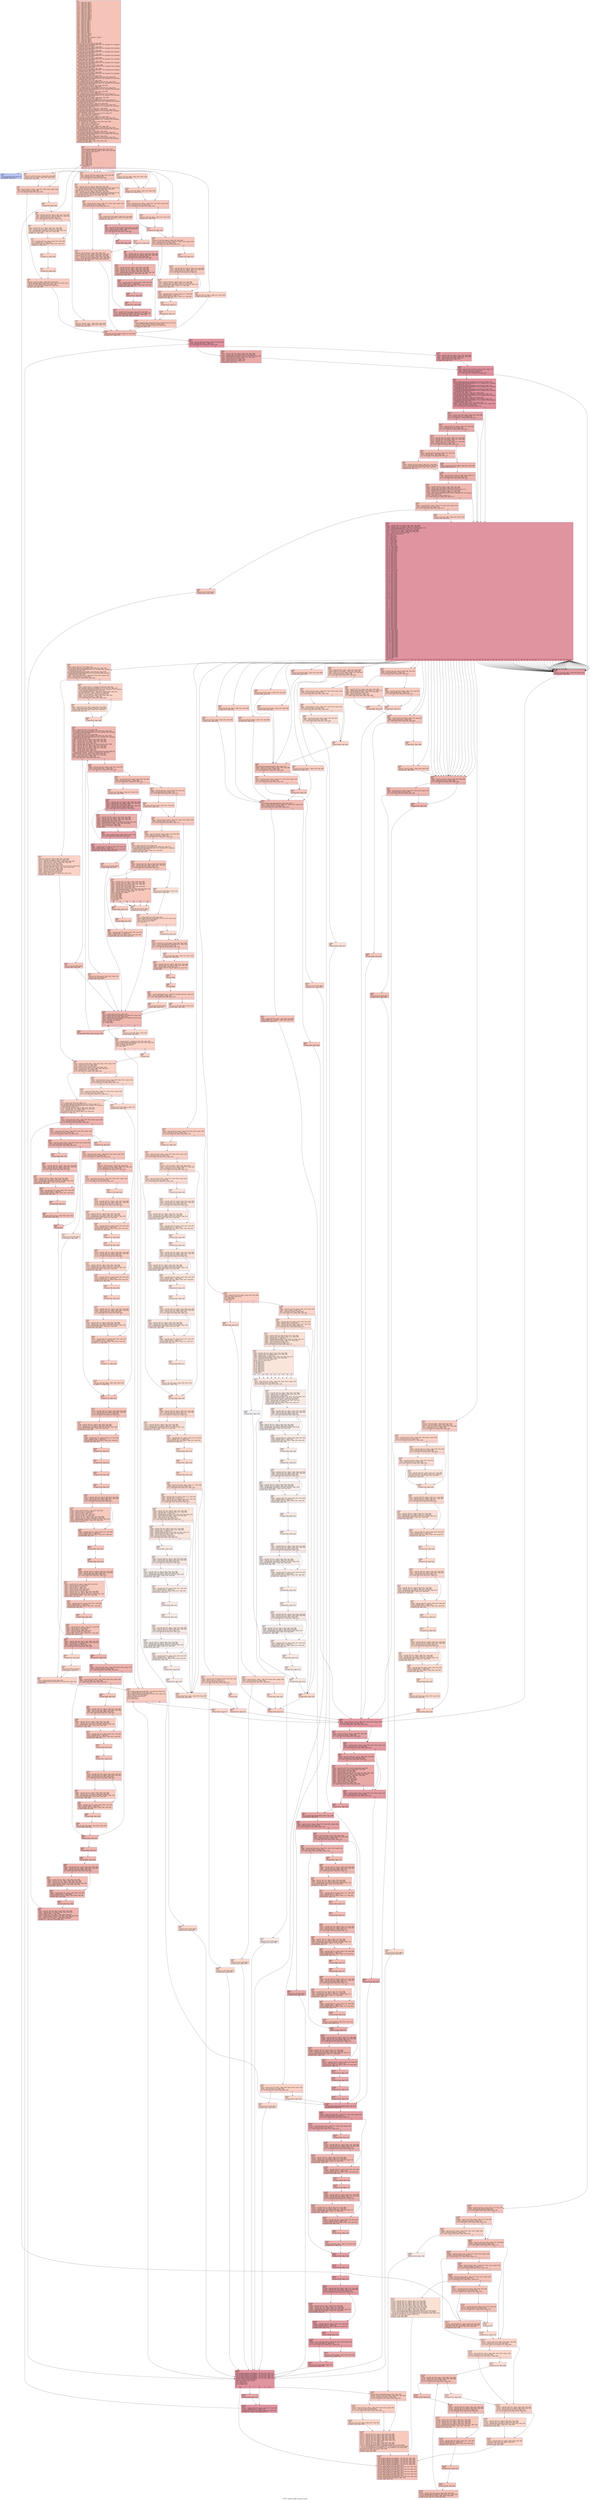 digraph "CFG for 'quotearg_buffer_restyled' function" {
	label="CFG for 'quotearg_buffer_restyled' function";

	Node0xd42d80 [shape=record,color="#3d50c3ff", style=filled, fillcolor="#e8765c70",label="{%9:\l  %10 = alloca i64, align 8\l  %11 = alloca i8*, align 8\l  %12 = alloca i64, align 8\l  %13 = alloca i8*, align 8\l  %14 = alloca i64, align 8\l  %15 = alloca i32, align 4\l  %16 = alloca i32, align 4\l  %17 = alloca i32*, align 8\l  %18 = alloca i8*, align 8\l  %19 = alloca i8*, align 8\l  %20 = alloca i64, align 8\l  %21 = alloca i64, align 8\l  %22 = alloca i64, align 8\l  %23 = alloca i8*, align 8\l  %24 = alloca i64, align 8\l  %25 = alloca i8, align 1\l  %26 = alloca i8, align 1\l  %27 = alloca i8, align 1\l  %28 = alloca i8, align 1\l  %29 = alloca i8, align 1\l  %30 = alloca i8, align 1\l  %31 = alloca i8, align 1\l  %32 = alloca i8, align 1\l  %33 = alloca i8, align 1\l  %34 = alloca i8, align 1\l  %35 = alloca i8, align 1\l  %36 = alloca i32, align 4\l  %37 = alloca i64, align 8\l  %38 = alloca i8, align 1\l  %39 = alloca %struct.__mbstate_t, align 4\l  %40 = alloca i32, align 4\l  %41 = alloca i64, align 8\l  %42 = alloca i64, align 8\l  %43 = alloca i64, align 8\l  store i8* %0, i8** %11, align 8, !tbaa !988\l  call void @llvm.dbg.declare(metadata i8** %11, metadata !917, metadata\l... !DIExpression()), !dbg !992\l  store i64 %1, i64* %12, align 8, !tbaa !993\l  call void @llvm.dbg.declare(metadata i64* %12, metadata !918, metadata\l... !DIExpression()), !dbg !995\l  store i8* %2, i8** %13, align 8, !tbaa !988\l  call void @llvm.dbg.declare(metadata i8** %13, metadata !919, metadata\l... !DIExpression()), !dbg !996\l  store i64 %3, i64* %14, align 8, !tbaa !993\l  call void @llvm.dbg.declare(metadata i64* %14, metadata !920, metadata\l... !DIExpression()), !dbg !997\l  store i32 %4, i32* %15, align 4, !tbaa !998\l  call void @llvm.dbg.declare(metadata i32* %15, metadata !921, metadata\l... !DIExpression()), !dbg !999\l  store i32 %5, i32* %16, align 4, !tbaa !1000\l  call void @llvm.dbg.declare(metadata i32* %16, metadata !922, metadata\l... !DIExpression()), !dbg !1002\l  store i32* %6, i32** %17, align 8, !tbaa !988\l  call void @llvm.dbg.declare(metadata i32** %17, metadata !923, metadata\l... !DIExpression()), !dbg !1003\l  store i8* %7, i8** %18, align 8, !tbaa !988\l  call void @llvm.dbg.declare(metadata i8** %18, metadata !924, metadata\l... !DIExpression()), !dbg !1004\l  store i8* %8, i8** %19, align 8, !tbaa !988\l  call void @llvm.dbg.declare(metadata i8** %19, metadata !925, metadata\l... !DIExpression()), !dbg !1005\l  %44 = bitcast i64* %20 to i8*, !dbg !1006\l  call void @llvm.lifetime.start.p0i8(i64 8, i8* %44) #24, !dbg !1006\l  call void @llvm.dbg.declare(metadata i64* %20, metadata !926, metadata\l... !DIExpression()), !dbg !1007\l  %45 = bitcast i64* %21 to i8*, !dbg !1008\l  call void @llvm.lifetime.start.p0i8(i64 8, i8* %45) #24, !dbg !1008\l  call void @llvm.dbg.declare(metadata i64* %21, metadata !927, metadata\l... !DIExpression()), !dbg !1009\l  store i64 0, i64* %21, align 8, !dbg !1009, !tbaa !993\l  %46 = bitcast i64* %22 to i8*, !dbg !1010\l  call void @llvm.lifetime.start.p0i8(i64 8, i8* %46) #24, !dbg !1010\l  call void @llvm.dbg.declare(metadata i64* %22, metadata !928, metadata\l... !DIExpression()), !dbg !1011\l  store i64 0, i64* %22, align 8, !dbg !1011, !tbaa !993\l  %47 = bitcast i8** %23 to i8*, !dbg !1012\l  call void @llvm.lifetime.start.p0i8(i64 8, i8* %47) #24, !dbg !1012\l  call void @llvm.dbg.declare(metadata i8** %23, metadata !929, metadata\l... !DIExpression()), !dbg !1013\l  store i8* null, i8** %23, align 8, !dbg !1013, !tbaa !988\l  %48 = bitcast i64* %24 to i8*, !dbg !1014\l  call void @llvm.lifetime.start.p0i8(i64 8, i8* %48) #24, !dbg !1014\l  call void @llvm.dbg.declare(metadata i64* %24, metadata !930, metadata\l... !DIExpression()), !dbg !1015\l  store i64 0, i64* %24, align 8, !dbg !1015, !tbaa !993\l  call void @llvm.lifetime.start.p0i8(i64 1, i8* %25) #24, !dbg !1016\l  call void @llvm.dbg.declare(metadata i8* %25, metadata !931, metadata\l... !DIExpression()), !dbg !1017\l  store i8 0, i8* %25, align 1, !dbg !1017, !tbaa !1018\l  call void @llvm.lifetime.start.p0i8(i64 1, i8* %26) #24, !dbg !1020\l  call void @llvm.dbg.declare(metadata i8* %26, metadata !932, metadata\l... !DIExpression()), !dbg !1021\l  %49 = call i64 @__ctype_get_mb_cur_max() #24, !dbg !1022\l  %50 = icmp eq i64 %49, 1, !dbg !1023\l  %51 = zext i1 %50 to i8, !dbg !1021\l  store i8 %51, i8* %26, align 1, !dbg !1021, !tbaa !1018\l  call void @llvm.lifetime.start.p0i8(i64 1, i8* %27) #24, !dbg !1024\l  call void @llvm.dbg.declare(metadata i8* %27, metadata !933, metadata\l... !DIExpression()), !dbg !1025\l  %52 = load i32, i32* %16, align 4, !dbg !1026, !tbaa !1000\l  %53 = and i32 %52, 2, !dbg !1027\l  %54 = icmp ne i32 %53, 0, !dbg !1028\l  %55 = zext i1 %54 to i8, !dbg !1025\l  store i8 %55, i8* %27, align 1, !dbg !1025, !tbaa !1018\l  call void @llvm.lifetime.start.p0i8(i64 1, i8* %28) #24, !dbg !1029\l  call void @llvm.dbg.declare(metadata i8* %28, metadata !934, metadata\l... !DIExpression()), !dbg !1030\l  store i8 0, i8* %28, align 1, !dbg !1030, !tbaa !1018\l  call void @llvm.lifetime.start.p0i8(i64 1, i8* %29) #24, !dbg !1031\l  call void @llvm.dbg.declare(metadata i8* %29, metadata !935, metadata\l... !DIExpression()), !dbg !1032\l  store i8 0, i8* %29, align 1, !dbg !1032, !tbaa !1018\l  call void @llvm.lifetime.start.p0i8(i64 1, i8* %30) #24, !dbg !1033\l  call void @llvm.dbg.declare(metadata i8* %30, metadata !936, metadata\l... !DIExpression()), !dbg !1034\l  store i8 1, i8* %30, align 1, !dbg !1034, !tbaa !1018\l  br label %56, !dbg !1033\l}"];
	Node0xd42d80 -> Node0xd43b30;
	Node0xd43b30 [shape=record,color="#3d50c3ff", style=filled, fillcolor="#e1675170",label="{%56:\l56:                                               \l  call void @llvm.dbg.label(metadata !982), !dbg !1035\l  %57 = load i32, i32* %15, align 4, !dbg !1036, !tbaa !998\l  switch i32 %57, label %145 [\l    i32 6, label %58\l    i32 5, label %59\l    i32 7, label %77\l    i32 8, label %78\l    i32 9, label %78\l    i32 10, label %78\l    i32 3, label %119\l    i32 1, label %120\l    i32 4, label %121\l    i32 2, label %126\l    i32 0, label %144\l  ], !dbg !1037\l|{<s0>def|<s1>6|<s2>5|<s3>7|<s4>8|<s5>9|<s6>10|<s7>3|<s8>1|<s9>4|<s10>2|<s11>0}}"];
	Node0xd43b30:s0 -> Node0xd44760;
	Node0xd43b30:s1 -> Node0xd43b80;
	Node0xd43b30:s2 -> Node0xd43bd0;
	Node0xd43b30:s3 -> Node0xd43e50;
	Node0xd43b30:s4 -> Node0xd43ea0;
	Node0xd43b30:s5 -> Node0xd43ea0;
	Node0xd43b30:s6 -> Node0xd43ea0;
	Node0xd43b30:s7 -> Node0xd44300;
	Node0xd43b30:s8 -> Node0xd44350;
	Node0xd43b30:s9 -> Node0xd443a0;
	Node0xd43b30:s10 -> Node0xd44490;
	Node0xd43b30:s11 -> Node0xd44710;
	Node0xd43b80 [shape=record,color="#3d50c3ff", style=filled, fillcolor="#f4987a70",label="{%58:\l58:                                               \l  store i32 5, i32* %15, align 4, !dbg !1038, !tbaa !998\l  store i8 1, i8* %27, align 1, !dbg !1040, !tbaa !1018\l  br label %59, !dbg !1041\l}"];
	Node0xd43b80 -> Node0xd43bd0;
	Node0xd43bd0 [shape=record,color="#3d50c3ff", style=filled, fillcolor="#f08b6e70",label="{%59:\l59:                                               \l  %60 = load i8, i8* %27, align 1, !dbg !1042, !tbaa !1018, !range !1044\l  %61 = trunc i8 %60 to i1, !dbg !1042\l  br i1 %61, label %76, label %62, !dbg !1045\l|{<s0>T|<s1>F}}"];
	Node0xd43bd0:s0 -> Node0xd43e00;
	Node0xd43bd0:s1 -> Node0xd43c20;
	Node0xd43c20 [shape=record,color="#3d50c3ff", style=filled, fillcolor="#f4987a70",label="{%62:\l62:                                               \l  br label %63, !dbg !1046\l}"];
	Node0xd43c20 -> Node0xd43c70;
	Node0xd43c70 [shape=record,color="#3d50c3ff", style=filled, fillcolor="#f4987a70",label="{%63:\l63:                                               \l  %64 = load i64, i64* %21, align 8, !dbg !1047, !tbaa !993\l  %65 = load i64, i64* %12, align 8, !dbg !1047, !tbaa !993\l  %66 = icmp ult i64 %64, %65, !dbg !1047\l  br i1 %66, label %67, label %71, !dbg !1050\l|{<s0>T|<s1>F}}"];
	Node0xd43c70:s0 -> Node0xd43cc0;
	Node0xd43c70:s1 -> Node0xd43d10;
	Node0xd43cc0 [shape=record,color="#3d50c3ff", style=filled, fillcolor="#f7a88970",label="{%67:\l67:                                               \l  %68 = load i8*, i8** %11, align 8, !dbg !1047, !tbaa !988\l  %69 = load i64, i64* %21, align 8, !dbg !1047, !tbaa !993\l  %70 = getelementptr inbounds i8, i8* %68, i64 %69, !dbg !1047\l  store i8 34, i8* %70, align 1, !dbg !1047, !tbaa !998\l  br label %71, !dbg !1047\l}"];
	Node0xd43cc0 -> Node0xd43d10;
	Node0xd43d10 [shape=record,color="#3d50c3ff", style=filled, fillcolor="#f4987a70",label="{%71:\l71:                                               \l  %72 = load i64, i64* %21, align 8, !dbg !1050, !tbaa !993\l  %73 = add i64 %72, 1, !dbg !1050\l  store i64 %73, i64* %21, align 8, !dbg !1050, !tbaa !993\l  br label %74, !dbg !1050\l}"];
	Node0xd43d10 -> Node0xd43d60;
	Node0xd43d60 [shape=record,color="#3d50c3ff", style=filled, fillcolor="#f4987a70",label="{%74:\l74:                                               \l  br label %75, !dbg !1050\l}"];
	Node0xd43d60 -> Node0xd43db0;
	Node0xd43db0 [shape=record,color="#3d50c3ff", style=filled, fillcolor="#f4987a70",label="{%75:\l75:                                               \l  br label %76, !dbg !1050\l}"];
	Node0xd43db0 -> Node0xd43e00;
	Node0xd43e00 [shape=record,color="#3d50c3ff", style=filled, fillcolor="#f08b6e70",label="{%76:\l76:                                               \l  store i8 1, i8* %25, align 1, !dbg !1051, !tbaa !1018\l  store i8* getelementptr inbounds ([2 x i8], [2 x i8]* @.str.10.205, i64 0,\l... i64 0), i8** %23, align 8, !dbg !1052, !tbaa !988\l  store i64 1, i64* %24, align 8, !dbg !1053, !tbaa !993\l  br label %146, !dbg !1054\l}"];
	Node0xd43e00 -> Node0xd447b0;
	Node0xd43e50 [shape=record,color="#3d50c3ff", style=filled, fillcolor="#f4987a70",label="{%77:\l77:                                               \l  store i8 1, i8* %25, align 1, !dbg !1055, !tbaa !1018\l  store i8 0, i8* %27, align 1, !dbg !1056, !tbaa !1018\l  br label %146, !dbg !1057\l}"];
	Node0xd43e50 -> Node0xd447b0;
	Node0xd43ea0 [shape=record,color="#3d50c3ff", style=filled, fillcolor="#ed836670",label="{%78:\l78:                                               \l  %79 = load i32, i32* %15, align 4, !dbg !1058, !tbaa !998\l  %80 = icmp ne i32 %79, 10, !dbg !1061\l  br i1 %80, label %81, label %86, !dbg !1062\l|{<s0>T|<s1>F}}"];
	Node0xd43ea0:s0 -> Node0xd43ef0;
	Node0xd43ea0:s1 -> Node0xd43f40;
	Node0xd43ef0 [shape=record,color="#3d50c3ff", style=filled, fillcolor="#f2907270",label="{%81:\l81:                                               \l  %82 = load i32, i32* %15, align 4, !dbg !1063, !tbaa !998\l  %83 = call i8* @gettext_quote(i8* noundef getelementptr inbounds ([2 x i8],\l... [2 x i8]* @.str.11.206, i64 0, i64 0), i32 noundef %82), !dbg !1065\l  store i8* %83, i8** %18, align 8, !dbg !1066, !tbaa !988\l  %84 = load i32, i32* %15, align 4, !dbg !1067, !tbaa !998\l  %85 = call i8* @gettext_quote(i8* noundef getelementptr inbounds ([2 x i8],\l... [2 x i8]* @.str.12.207, i64 0, i64 0), i32 noundef %84), !dbg !1068\l  store i8* %85, i8** %19, align 8, !dbg !1069, !tbaa !988\l  br label %86, !dbg !1070\l}"];
	Node0xd43ef0 -> Node0xd43f40;
	Node0xd43f40 [shape=record,color="#3d50c3ff", style=filled, fillcolor="#ed836670",label="{%86:\l86:                                               \l  %87 = load i8, i8* %27, align 1, !dbg !1071, !tbaa !1018, !range !1044\l  %88 = trunc i8 %87 to i1, !dbg !1071\l  br i1 %88, label %115, label %89, !dbg !1073\l|{<s0>T|<s1>F}}"];
	Node0xd43f40:s0 -> Node0xd442b0;
	Node0xd43f40:s1 -> Node0xd43f90;
	Node0xd43f90 [shape=record,color="#3d50c3ff", style=filled, fillcolor="#f2907270",label="{%89:\l89:                                               \l  %90 = load i8*, i8** %18, align 8, !dbg !1074, !tbaa !988\l  store i8* %90, i8** %23, align 8, !dbg !1076, !tbaa !988\l  br label %91, !dbg !1077\l}"];
	Node0xd43f90 -> Node0xd43fe0;
	Node0xd43fe0 [shape=record,color="#3d50c3ff", style=filled, fillcolor="#cc403a70",label="{%91:\l91:                                               \l  %92 = load i8*, i8** %23, align 8, !dbg !1078, !tbaa !988\l  %93 = load i8, i8* %92, align 1, !dbg !1080, !tbaa !998\l  %94 = icmp ne i8 %93, 0, !dbg !1081\l  br i1 %94, label %95, label %114, !dbg !1081\l|{<s0>T|<s1>F}}"];
	Node0xd43fe0:s0 -> Node0xd44030;
	Node0xd43fe0:s1 -> Node0xd44260;
	Node0xd44030 [shape=record,color="#3d50c3ff", style=filled, fillcolor="#cc403a70",label="{%95:\l95:                                               \l  br label %96, !dbg !1082\l}"];
	Node0xd44030 -> Node0xd44080;
	Node0xd44080 [shape=record,color="#3d50c3ff", style=filled, fillcolor="#cc403a70",label="{%96:\l96:                                               \l  %97 = load i64, i64* %21, align 8, !dbg !1083, !tbaa !993\l  %98 = load i64, i64* %12, align 8, !dbg !1083, !tbaa !993\l  %99 = icmp ult i64 %97, %98, !dbg !1083\l  br i1 %99, label %100, label %106, !dbg !1086\l|{<s0>T|<s1>F}}"];
	Node0xd44080:s0 -> Node0xd440d0;
	Node0xd44080:s1 -> Node0xd44120;
	Node0xd440d0 [shape=record,color="#3d50c3ff", style=filled, fillcolor="#d8564670",label="{%100:\l100:                                              \l  %101 = load i8*, i8** %23, align 8, !dbg !1083, !tbaa !988\l  %102 = load i8, i8* %101, align 1, !dbg !1083, !tbaa !998\l  %103 = load i8*, i8** %11, align 8, !dbg !1083, !tbaa !988\l  %104 = load i64, i64* %21, align 8, !dbg !1083, !tbaa !993\l  %105 = getelementptr inbounds i8, i8* %103, i64 %104, !dbg !1083\l  store i8 %102, i8* %105, align 1, !dbg !1083, !tbaa !998\l  br label %106, !dbg !1083\l}"];
	Node0xd440d0 -> Node0xd44120;
	Node0xd44120 [shape=record,color="#3d50c3ff", style=filled, fillcolor="#cc403a70",label="{%106:\l106:                                              \l  %107 = load i64, i64* %21, align 8, !dbg !1086, !tbaa !993\l  %108 = add i64 %107, 1, !dbg !1086\l  store i64 %108, i64* %21, align 8, !dbg !1086, !tbaa !993\l  br label %109, !dbg !1086\l}"];
	Node0xd44120 -> Node0xd44170;
	Node0xd44170 [shape=record,color="#3d50c3ff", style=filled, fillcolor="#cc403a70",label="{%109:\l109:                                              \l  br label %110, !dbg !1086\l}"];
	Node0xd44170 -> Node0xd441c0;
	Node0xd441c0 [shape=record,color="#3d50c3ff", style=filled, fillcolor="#cc403a70",label="{%110:\l110:                                              \l  br label %111, !dbg !1086\l}"];
	Node0xd441c0 -> Node0xd44210;
	Node0xd44210 [shape=record,color="#3d50c3ff", style=filled, fillcolor="#cc403a70",label="{%111:\l111:                                              \l  %112 = load i8*, i8** %23, align 8, !dbg !1087, !tbaa !988\l  %113 = getelementptr inbounds i8, i8* %112, i32 1, !dbg !1087\l  store i8* %113, i8** %23, align 8, !dbg !1087, !tbaa !988\l  br label %91, !dbg !1088, !llvm.loop !1089\l}"];
	Node0xd44210 -> Node0xd43fe0;
	Node0xd44260 [shape=record,color="#3d50c3ff", style=filled, fillcolor="#f2907270",label="{%114:\l114:                                              \l  br label %115, !dbg !1090\l}"];
	Node0xd44260 -> Node0xd442b0;
	Node0xd442b0 [shape=record,color="#3d50c3ff", style=filled, fillcolor="#ed836670",label="{%115:\l115:                                              \l  store i8 1, i8* %25, align 1, !dbg !1093, !tbaa !1018\l  %116 = load i8*, i8** %19, align 8, !dbg !1094, !tbaa !988\l  store i8* %116, i8** %23, align 8, !dbg !1095, !tbaa !988\l  %117 = load i8*, i8** %23, align 8, !dbg !1096, !tbaa !988\l  %118 = call i64 @strlen(i8* noundef %117) #25, !dbg !1097\l  store i64 %118, i64* %24, align 8, !dbg !1098, !tbaa !993\l  br label %146, !dbg !1099\l}"];
	Node0xd442b0 -> Node0xd447b0;
	Node0xd44300 [shape=record,color="#3d50c3ff", style=filled, fillcolor="#f4987a70",label="{%119:\l119:                                              \l  store i8 1, i8* %25, align 1, !dbg !1100, !tbaa !1018\l  br label %120, !dbg !1101\l}"];
	Node0xd44300 -> Node0xd44350;
	Node0xd44350 [shape=record,color="#3d50c3ff", style=filled, fillcolor="#f08b6e70",label="{%120:\l120:                                              \l  store i8 1, i8* %27, align 1, !dbg !1102, !tbaa !1018\l  br label %121, !dbg !1103\l}"];
	Node0xd44350 -> Node0xd443a0;
	Node0xd443a0 [shape=record,color="#3d50c3ff", style=filled, fillcolor="#ed836670",label="{%121:\l121:                                              \l  %122 = load i8, i8* %27, align 1, !dbg !1104, !tbaa !1018, !range !1044\l  %123 = trunc i8 %122 to i1, !dbg !1104\l  br i1 %123, label %125, label %124, !dbg !1106\l|{<s0>T|<s1>F}}"];
	Node0xd443a0:s0 -> Node0xd44440;
	Node0xd443a0:s1 -> Node0xd443f0;
	Node0xd443f0 [shape=record,color="#3d50c3ff", style=filled, fillcolor="#f2907270",label="{%124:\l124:                                              \l  store i8 1, i8* %25, align 1, !dbg !1107, !tbaa !1018\l  br label %125, !dbg !1108\l}"];
	Node0xd443f0 -> Node0xd44440;
	Node0xd44440 [shape=record,color="#3d50c3ff", style=filled, fillcolor="#ed836670",label="{%125:\l125:                                              \l  br label %126, !dbg !1104\l}"];
	Node0xd44440 -> Node0xd44490;
	Node0xd44490 [shape=record,color="#3d50c3ff", style=filled, fillcolor="#ec7f6370",label="{%126:\l126:                                              \l  store i32 2, i32* %15, align 4, !dbg !1109, !tbaa !998\l  %127 = load i8, i8* %27, align 1, !dbg !1110, !tbaa !1018, !range !1044\l  %128 = trunc i8 %127 to i1, !dbg !1110\l  br i1 %128, label %143, label %129, !dbg !1112\l|{<s0>T|<s1>F}}"];
	Node0xd44490:s0 -> Node0xd446c0;
	Node0xd44490:s1 -> Node0xd444e0;
	Node0xd444e0 [shape=record,color="#3d50c3ff", style=filled, fillcolor="#f08b6e70",label="{%129:\l129:                                              \l  br label %130, !dbg !1113\l}"];
	Node0xd444e0 -> Node0xd44530;
	Node0xd44530 [shape=record,color="#3d50c3ff", style=filled, fillcolor="#f08b6e70",label="{%130:\l130:                                              \l  %131 = load i64, i64* %21, align 8, !dbg !1114, !tbaa !993\l  %132 = load i64, i64* %12, align 8, !dbg !1114, !tbaa !993\l  %133 = icmp ult i64 %131, %132, !dbg !1114\l  br i1 %133, label %134, label %138, !dbg !1117\l|{<s0>T|<s1>F}}"];
	Node0xd44530:s0 -> Node0xd44580;
	Node0xd44530:s1 -> Node0xd445d0;
	Node0xd44580 [shape=record,color="#3d50c3ff", style=filled, fillcolor="#f4987a70",label="{%134:\l134:                                              \l  %135 = load i8*, i8** %11, align 8, !dbg !1114, !tbaa !988\l  %136 = load i64, i64* %21, align 8, !dbg !1114, !tbaa !993\l  %137 = getelementptr inbounds i8, i8* %135, i64 %136, !dbg !1114\l  store i8 39, i8* %137, align 1, !dbg !1114, !tbaa !998\l  br label %138, !dbg !1114\l}"];
	Node0xd44580 -> Node0xd445d0;
	Node0xd445d0 [shape=record,color="#3d50c3ff", style=filled, fillcolor="#f08b6e70",label="{%138:\l138:                                              \l  %139 = load i64, i64* %21, align 8, !dbg !1117, !tbaa !993\l  %140 = add i64 %139, 1, !dbg !1117\l  store i64 %140, i64* %21, align 8, !dbg !1117, !tbaa !993\l  br label %141, !dbg !1117\l}"];
	Node0xd445d0 -> Node0xd44620;
	Node0xd44620 [shape=record,color="#3d50c3ff", style=filled, fillcolor="#f08b6e70",label="{%141:\l141:                                              \l  br label %142, !dbg !1117\l}"];
	Node0xd44620 -> Node0xd44670;
	Node0xd44670 [shape=record,color="#3d50c3ff", style=filled, fillcolor="#f08b6e70",label="{%142:\l142:                                              \l  br label %143, !dbg !1117\l}"];
	Node0xd44670 -> Node0xd446c0;
	Node0xd446c0 [shape=record,color="#3d50c3ff", style=filled, fillcolor="#ec7f6370",label="{%143:\l143:                                              \l  store i8* getelementptr inbounds ([2 x i8], [2 x i8]* @.str.12.207, i64 0,\l... i64 0), i8** %23, align 8, !dbg !1118, !tbaa !988\l  store i64 1, i64* %24, align 8, !dbg !1119, !tbaa !993\l  br label %146, !dbg !1120\l}"];
	Node0xd446c0 -> Node0xd447b0;
	Node0xd44710 [shape=record,color="#3d50c3ff", style=filled, fillcolor="#f4987a70",label="{%144:\l144:                                              \l  store i8 0, i8* %27, align 1, !dbg !1121, !tbaa !1018\l  br label %146, !dbg !1122\l}"];
	Node0xd44710 -> Node0xd447b0;
	Node0xd44760 [shape=record,color="#3d50c3ff", style=filled, fillcolor="#5b7ae570",label="{%145:\l145:                                              \l  call void @abort() #26, !dbg !1123\l  unreachable, !dbg !1123\l}"];
	Node0xd447b0 [shape=record,color="#3d50c3ff", style=filled, fillcolor="#e1675170",label="{%146:\l146:                                              \l  store i64 0, i64* %20, align 8, !dbg !1124, !tbaa !993\l  br label %147, !dbg !1125\l}"];
	Node0xd447b0 -> Node0xd44800;
	Node0xd44800 [shape=record,color="#b70d28ff", style=filled, fillcolor="#b70d2870",label="{%147:\l147:                                              \l  %148 = load i64, i64* %14, align 8, !dbg !1126, !tbaa !993\l  %149 = icmp eq i64 %148, -1, !dbg !1127\l  br i1 %149, label %150, label %158, !dbg !1126\l|{<s0>T|<s1>F}}"];
	Node0xd44800:s0 -> Node0xd44850;
	Node0xd44800:s1 -> Node0xd448a0;
	Node0xd44850 [shape=record,color="#3d50c3ff", style=filled, fillcolor="#ca3b3770",label="{%150:\l150:                                              \l  %151 = load i8*, i8** %13, align 8, !dbg !1128, !tbaa !988\l  %152 = load i64, i64* %20, align 8, !dbg !1129, !tbaa !993\l  %153 = getelementptr inbounds i8, i8* %151, i64 %152, !dbg !1128\l  %154 = load i8, i8* %153, align 1, !dbg !1128, !tbaa !998\l  %155 = sext i8 %154 to i32, !dbg !1128\l  %156 = icmp eq i32 %155, 0, !dbg !1130\l  %157 = zext i1 %156 to i32, !dbg !1130\l  br label %163, !dbg !1126\l}"];
	Node0xd44850 -> Node0xd448f0;
	Node0xd448a0 [shape=record,color="#b70d28ff", style=filled, fillcolor="#be242e70",label="{%158:\l158:                                              \l  %159 = load i64, i64* %20, align 8, !dbg !1131, !tbaa !993\l  %160 = load i64, i64* %14, align 8, !dbg !1132, !tbaa !993\l  %161 = icmp eq i64 %159, %160, !dbg !1133\l  %162 = zext i1 %161 to i32, !dbg !1133\l  br label %163, !dbg !1126\l}"];
	Node0xd448a0 -> Node0xd448f0;
	Node0xd448f0 [shape=record,color="#b70d28ff", style=filled, fillcolor="#b70d2870",label="{%163:\l163:                                              \l  %164 = phi i32 [ %157, %150 ], [ %162, %158 ], !dbg !1126\l  %165 = icmp ne i32 %164, 0, !dbg !1134\l  %166 = xor i1 %165, true, !dbg !1134\l  br i1 %166, label %167, label %1079, !dbg !1135\l|{<s0>T|<s1>F}}"];
	Node0xd448f0:s0 -> Node0xd44940;
	Node0xd448f0:s1 -> Node0xd4b5b0;
	Node0xd44940 [shape=record,color="#b70d28ff", style=filled, fillcolor="#b70d2870",label="{%167:\l167:                                              \l  call void @llvm.lifetime.start.p0i8(i64 1, i8* %31) #24, !dbg !1136\l  call void @llvm.dbg.declare(metadata i8* %31, metadata !937, metadata\l... !DIExpression()), !dbg !1137\l  call void @llvm.lifetime.start.p0i8(i64 1, i8* %32) #24, !dbg !1138\l  call void @llvm.dbg.declare(metadata i8* %32, metadata !941, metadata\l... !DIExpression()), !dbg !1139\l  call void @llvm.lifetime.start.p0i8(i64 1, i8* %33) #24, !dbg !1140\l  call void @llvm.dbg.declare(metadata i8* %33, metadata !942, metadata\l... !DIExpression()), !dbg !1141\l  store i8 0, i8* %33, align 1, !dbg !1141, !tbaa !1018\l  call void @llvm.lifetime.start.p0i8(i64 1, i8* %34) #24, !dbg !1142\l  call void @llvm.dbg.declare(metadata i8* %34, metadata !943, metadata\l... !DIExpression()), !dbg !1143\l  store i8 0, i8* %34, align 1, !dbg !1143, !tbaa !1018\l  call void @llvm.lifetime.start.p0i8(i64 1, i8* %35) #24, !dbg !1144\l  call void @llvm.dbg.declare(metadata i8* %35, metadata !944, metadata\l... !DIExpression()), !dbg !1145\l  store i8 0, i8* %35, align 1, !dbg !1145, !tbaa !1018\l  %168 = load i8, i8* %25, align 1, !dbg !1146, !tbaa !1018, !range !1044\l  %169 = trunc i8 %168 to i1, !dbg !1146\l  br i1 %169, label %170, label %206, !dbg !1148\l|{<s0>T|<s1>F}}"];
	Node0xd44940:s0 -> Node0xd44990;
	Node0xd44940:s1 -> Node0xd44d00;
	Node0xd44990 [shape=record,color="#3d50c3ff", style=filled, fillcolor="#c32e3170",label="{%170:\l170:                                              \l  %171 = load i32, i32* %15, align 4, !dbg !1149, !tbaa !998\l  %172 = icmp ne i32 %171, 2, !dbg !1150\l  br i1 %172, label %173, label %206, !dbg !1151\l|{<s0>T|<s1>F}}"];
	Node0xd44990:s0 -> Node0xd449e0;
	Node0xd44990:s1 -> Node0xd44d00;
	Node0xd449e0 [shape=record,color="#3d50c3ff", style=filled, fillcolor="#d0473d70",label="{%173:\l173:                                              \l  %174 = load i64, i64* %24, align 8, !dbg !1152, !tbaa !993\l  %175 = icmp ne i64 %174, 0, !dbg !1152\l  br i1 %175, label %176, label %206, !dbg !1153\l|{<s0>T|<s1>F}}"];
	Node0xd449e0:s0 -> Node0xd44a30;
	Node0xd449e0:s1 -> Node0xd44d00;
	Node0xd44a30 [shape=record,color="#3d50c3ff", style=filled, fillcolor="#d6524470",label="{%176:\l176:                                              \l  %177 = load i64, i64* %20, align 8, !dbg !1154, !tbaa !993\l  %178 = load i64, i64* %24, align 8, !dbg !1155, !tbaa !993\l  %179 = add i64 %177, %178, !dbg !1156\l  %180 = load i64, i64* %14, align 8, !dbg !1157, !tbaa !993\l  %181 = icmp eq i64 %180, -1, !dbg !1158\l  br i1 %181, label %182, label %188, !dbg !1159\l|{<s0>T|<s1>F}}"];
	Node0xd44a30:s0 -> Node0xd44a80;
	Node0xd44a30:s1 -> Node0xd44b20;
	Node0xd44a80 [shape=record,color="#3d50c3ff", style=filled, fillcolor="#e1675170",label="{%182:\l182:                                              \l  %183 = load i64, i64* %24, align 8, !dbg !1160, !tbaa !993\l  %184 = icmp ult i64 1, %183, !dbg !1161\l  br i1 %184, label %185, label %188, !dbg !1157\l|{<s0>T|<s1>F}}"];
	Node0xd44a80:s0 -> Node0xd44ad0;
	Node0xd44a80:s1 -> Node0xd44b20;
	Node0xd44ad0 [shape=record,color="#3d50c3ff", style=filled, fillcolor="#e97a5f70",label="{%185:\l185:                                              \l  %186 = load i8*, i8** %13, align 8, !dbg !1162, !tbaa !988\l  %187 = call i64 @strlen(i8* noundef %186) #25, !dbg !1163\l  store i64 %187, i64* %14, align 8, !dbg !1164, !tbaa !993\l  br label %190, !dbg !1157\l}"];
	Node0xd44ad0 -> Node0xd44b70;
	Node0xd44b20 [shape=record,color="#3d50c3ff", style=filled, fillcolor="#d8564670",label="{%188:\l188:                                              \l  %189 = load i64, i64* %14, align 8, !dbg !1165, !tbaa !993\l  br label %190, !dbg !1157\l}"];
	Node0xd44b20 -> Node0xd44b70;
	Node0xd44b70 [shape=record,color="#3d50c3ff", style=filled, fillcolor="#d6524470",label="{%190:\l190:                                              \l  %191 = phi i64 [ %187, %185 ], [ %189, %188 ], !dbg !1157\l  %192 = icmp ule i64 %179, %191, !dbg !1166\l  br i1 %192, label %193, label %206, !dbg !1167\l|{<s0>T|<s1>F}}"];
	Node0xd44b70:s0 -> Node0xd44bc0;
	Node0xd44b70:s1 -> Node0xd44d00;
	Node0xd44bc0 [shape=record,color="#3d50c3ff", style=filled, fillcolor="#de614d70",label="{%193:\l193:                                              \l  %194 = load i8*, i8** %13, align 8, !dbg !1168, !tbaa !988\l  %195 = load i64, i64* %20, align 8, !dbg !1169, !tbaa !993\l  %196 = getelementptr inbounds i8, i8* %194, i64 %195, !dbg !1170\l  %197 = load i8*, i8** %23, align 8, !dbg !1171, !tbaa !988\l  %198 = load i64, i64* %24, align 8, !dbg !1172, !tbaa !993\l  %199 = call i32 @memcmp(i8* noundef %196, i8* noundef %197, i64 noundef\l... %198) #25, !dbg !1173\l  %200 = icmp eq i32 %199, 0, !dbg !1174\l  br i1 %200, label %201, label %206, !dbg !1175\l|{<s0>T|<s1>F}}"];
	Node0xd44bc0:s0 -> Node0xd44c10;
	Node0xd44bc0:s1 -> Node0xd44d00;
	Node0xd44c10 [shape=record,color="#3d50c3ff", style=filled, fillcolor="#e97a5f70",label="{%201:\l201:                                              \l  %202 = load i8, i8* %27, align 1, !dbg !1176, !tbaa !1018, !range !1044\l  %203 = trunc i8 %202 to i1, !dbg !1176\l  br i1 %203, label %204, label %205, !dbg !1179\l|{<s0>T|<s1>F}}"];
	Node0xd44c10:s0 -> Node0xd44c60;
	Node0xd44c10:s1 -> Node0xd44cb0;
	Node0xd44c60 [shape=record,color="#3d50c3ff", style=filled, fillcolor="#ef886b70",label="{%204:\l204:                                              \l  store i32 16, i32* %36, align 4\l  br label %1073, !dbg !1180\l}"];
	Node0xd44c60 -> Node0xd4b4c0;
	Node0xd44cb0 [shape=record,color="#3d50c3ff", style=filled, fillcolor="#ef886b70",label="{%205:\l205:                                              \l  store i8 1, i8* %33, align 1, !dbg !1181, !tbaa !1018\l  br label %206, !dbg !1182\l}"];
	Node0xd44cb0 -> Node0xd44d00;
	Node0xd44d00 [shape=record,color="#b70d28ff", style=filled, fillcolor="#b70d2870",label="{%206:\l206:                                              \l  %207 = load i8*, i8** %13, align 8, !dbg !1183, !tbaa !988\l  %208 = load i64, i64* %20, align 8, !dbg !1184, !tbaa !993\l  %209 = getelementptr inbounds i8, i8* %207, i64 %208, !dbg !1183\l  %210 = load i8, i8* %209, align 1, !dbg !1183, !tbaa !998\l  store i8 %210, i8* %31, align 1, !dbg !1185, !tbaa !998\l  %211 = load i8, i8* %31, align 1, !dbg !1186, !tbaa !998\l  %212 = zext i8 %211 to i32, !dbg !1186\l  switch i32 %212, label %567 [\l    i32 0, label %213\l    i32 63, label %341\l    i32 7, label %441\l    i32 8, label %442\l    i32 12, label %443\l    i32 10, label %444\l    i32 13, label %445\l    i32 9, label %446\l    i32 11, label %447\l    i32 92, label %448\l    i32 123, label %482\l    i32 125, label %482\l    i32 35, label %496\l    i32 126, label %496\l    i32 32, label %501\l    i32 33, label %502\l    i32 34, label %502\l    i32 36, label %502\l    i32 38, label %502\l    i32 40, label %502\l    i32 41, label %502\l    i32 42, label %502\l    i32 59, label %502\l    i32 60, label %502\l    i32 61, label %502\l    i32 62, label %502\l    i32 91, label %502\l    i32 94, label %502\l    i32 96, label %502\l    i32 124, label %502\l    i32 39, label %510\l    i32 37, label %566\l    i32 43, label %566\l    i32 44, label %566\l    i32 45, label %566\l    i32 46, label %566\l    i32 47, label %566\l    i32 48, label %566\l    i32 49, label %566\l    i32 50, label %566\l    i32 51, label %566\l    i32 52, label %566\l    i32 53, label %566\l    i32 54, label %566\l    i32 55, label %566\l    i32 56, label %566\l    i32 57, label %566\l    i32 58, label %566\l    i32 65, label %566\l    i32 66, label %566\l    i32 67, label %566\l    i32 68, label %566\l    i32 69, label %566\l    i32 70, label %566\l    i32 71, label %566\l    i32 72, label %566\l    i32 73, label %566\l    i32 74, label %566\l    i32 75, label %566\l    i32 76, label %566\l    i32 77, label %566\l    i32 78, label %566\l    i32 79, label %566\l    i32 80, label %566\l    i32 81, label %566\l    i32 82, label %566\l    i32 83, label %566\l    i32 84, label %566\l    i32 85, label %566\l    i32 86, label %566\l    i32 87, label %566\l    i32 88, label %566\l    i32 89, label %566\l    i32 90, label %566\l    i32 93, label %566\l    i32 95, label %566\l    i32 97, label %566\l    i32 98, label %566\l    i32 99, label %566\l    i32 100, label %566\l    i32 101, label %566\l    i32 102, label %566\l    i32 103, label %566\l    i32 104, label %566\l    i32 105, label %566\l    i32 106, label %566\l    i32 107, label %566\l    i32 108, label %566\l    i32 109, label %566\l    i32 110, label %566\l    i32 111, label %566\l    i32 112, label %566\l    i32 113, label %566\l    i32 114, label %566\l    i32 115, label %566\l    i32 116, label %566\l    i32 117, label %566\l    i32 118, label %566\l    i32 119, label %566\l    i32 120, label %566\l    i32 121, label %566\l    i32 122, label %566\l  ], !dbg !1187\l|{<s0>def|<s1>0|<s2>63|<s3>7|<s4>8|<s5>12|<s6>10|<s7>13|<s8>9|<s9>11|<s10>92|<s11>123|<s12>125|<s13>35|<s14>126|<s15>32|<s16>33|<s17>34|<s18>36|<s19>38|<s20>40|<s21>41|<s22>42|<s23>59|<s24>60|<s25>61|<s26>62|<s27>91|<s28>94|<s29>96|<s30>124|<s31>39|<s32>37|<s33>43|<s34>44|<s35>45|<s36>46|<s37>47|<s38>48|<s39>49|<s40>50|<s41>51|<s42>52|<s43>53|<s44>54|<s45>55|<s46>56|<s47>57|<s48>58|<s49>65|<s50>66|<s51>67|<s52>68|<s53>69|<s54>70|<s55>71|<s56>72|<s57>73|<s58>74|<s59>75|<s60>76|<s61>77|<s62>78|<s63>79|<s64>truncated...}}"];
	Node0xd44d00:s0 -> Node0xd47aa0;
	Node0xd44d00:s1 -> Node0xd44d50;
	Node0xd44d00:s2 -> Node0xd45ca0;
	Node0xd44d00:s3 -> Node0xd467e0;
	Node0xd44d00:s4 -> Node0xd46830;
	Node0xd44d00:s5 -> Node0xd46880;
	Node0xd44d00:s6 -> Node0xd468d0;
	Node0xd44d00:s7 -> Node0xd46920;
	Node0xd44d00:s8 -> Node0xd46970;
	Node0xd44d00:s9 -> Node0xd469c0;
	Node0xd44d00:s10 -> Node0xd46a10;
	Node0xd44d00:s11 -> Node0xd46f10;
	Node0xd44d00:s12 -> Node0xd46f10;
	Node0xd44d00:s13 -> Node0xd470a0;
	Node0xd44d00:s14 -> Node0xd470a0;
	Node0xd44d00:s15 -> Node0xd47190;
	Node0xd44d00:s16 -> Node0xd471e0;
	Node0xd44d00:s17 -> Node0xd471e0;
	Node0xd44d00:s18 -> Node0xd471e0;
	Node0xd44d00:s19 -> Node0xd471e0;
	Node0xd44d00:s20 -> Node0xd471e0;
	Node0xd44d00:s21 -> Node0xd471e0;
	Node0xd44d00:s22 -> Node0xd471e0;
	Node0xd44d00:s23 -> Node0xd471e0;
	Node0xd44d00:s24 -> Node0xd471e0;
	Node0xd44d00:s25 -> Node0xd471e0;
	Node0xd44d00:s26 -> Node0xd471e0;
	Node0xd44d00:s27 -> Node0xd471e0;
	Node0xd44d00:s28 -> Node0xd471e0;
	Node0xd44d00:s29 -> Node0xd471e0;
	Node0xd44d00:s30 -> Node0xd471e0;
	Node0xd44d00:s31 -> Node0xd47320;
	Node0xd44d00:s32 -> Node0xd47a50;
	Node0xd44d00:s33 -> Node0xd47a50;
	Node0xd44d00:s34 -> Node0xd47a50;
	Node0xd44d00:s35 -> Node0xd47a50;
	Node0xd44d00:s36 -> Node0xd47a50;
	Node0xd44d00:s37 -> Node0xd47a50;
	Node0xd44d00:s38 -> Node0xd47a50;
	Node0xd44d00:s39 -> Node0xd47a50;
	Node0xd44d00:s40 -> Node0xd47a50;
	Node0xd44d00:s41 -> Node0xd47a50;
	Node0xd44d00:s42 -> Node0xd47a50;
	Node0xd44d00:s43 -> Node0xd47a50;
	Node0xd44d00:s44 -> Node0xd47a50;
	Node0xd44d00:s45 -> Node0xd47a50;
	Node0xd44d00:s46 -> Node0xd47a50;
	Node0xd44d00:s47 -> Node0xd47a50;
	Node0xd44d00:s48 -> Node0xd47a50;
	Node0xd44d00:s49 -> Node0xd47a50;
	Node0xd44d00:s50 -> Node0xd47a50;
	Node0xd44d00:s51 -> Node0xd47a50;
	Node0xd44d00:s52 -> Node0xd47a50;
	Node0xd44d00:s53 -> Node0xd47a50;
	Node0xd44d00:s54 -> Node0xd47a50;
	Node0xd44d00:s55 -> Node0xd47a50;
	Node0xd44d00:s56 -> Node0xd47a50;
	Node0xd44d00:s57 -> Node0xd47a50;
	Node0xd44d00:s58 -> Node0xd47a50;
	Node0xd44d00:s59 -> Node0xd47a50;
	Node0xd44d00:s60 -> Node0xd47a50;
	Node0xd44d00:s61 -> Node0xd47a50;
	Node0xd44d00:s62 -> Node0xd47a50;
	Node0xd44d00:s63 -> Node0xd47a50;
	Node0xd44d00:s64 -> Node0xd47a50;
	Node0xd44d00:s64 -> Node0xd47a50;
	Node0xd44d00:s64 -> Node0xd47a50;
	Node0xd44d00:s64 -> Node0xd47a50;
	Node0xd44d00:s64 -> Node0xd47a50;
	Node0xd44d00:s64 -> Node0xd47a50;
	Node0xd44d00:s64 -> Node0xd47a50;
	Node0xd44d00:s64 -> Node0xd47a50;
	Node0xd44d00:s64 -> Node0xd47a50;
	Node0xd44d00:s64 -> Node0xd47a50;
	Node0xd44d00:s64 -> Node0xd47a50;
	Node0xd44d00:s64 -> Node0xd47a50;
	Node0xd44d00:s64 -> Node0xd47a50;
	Node0xd44d00:s64 -> Node0xd47a50;
	Node0xd44d00:s64 -> Node0xd47a50;
	Node0xd44d00:s64 -> Node0xd47a50;
	Node0xd44d00:s64 -> Node0xd47a50;
	Node0xd44d00:s64 -> Node0xd47a50;
	Node0xd44d00:s64 -> Node0xd47a50;
	Node0xd44d00:s64 -> Node0xd47a50;
	Node0xd44d00:s64 -> Node0xd47a50;
	Node0xd44d00:s64 -> Node0xd47a50;
	Node0xd44d00:s64 -> Node0xd47a50;
	Node0xd44d00:s64 -> Node0xd47a50;
	Node0xd44d00:s64 -> Node0xd47a50;
	Node0xd44d00:s64 -> Node0xd47a50;
	Node0xd44d00:s64 -> Node0xd47a50;
	Node0xd44d00:s64 -> Node0xd47a50;
	Node0xd44d00:s64 -> Node0xd47a50;
	Node0xd44d00:s64 -> Node0xd47a50;
	Node0xd44d00:s64 -> Node0xd47a50;
	Node0xd44d00:s64 -> Node0xd47a50;
	Node0xd44d00:s64 -> Node0xd47a50;
	Node0xd44d00:s64 -> Node0xd47a50;
	Node0xd44d00:s64 -> Node0xd47a50;
	Node0xd44d00:s64 -> Node0xd47a50;
	Node0xd44d00:s64 -> Node0xd47a50;
	Node0xd44d00:s64 -> Node0xd47a50;
	Node0xd44d00:s64 -> Node0xd47a50;
	Node0xd44d50 [shape=record,color="#3d50c3ff", style=filled, fillcolor="#f2907270",label="{%213:\l213:                                              \l  %214 = load i8, i8* %25, align 1, !dbg !1188, !tbaa !1018, !range !1044\l  %215 = trunc i8 %214 to i1, !dbg !1188\l  br i1 %215, label %216, label %334, !dbg !1190\l|{<s0>T|<s1>F}}"];
	Node0xd44d50:s0 -> Node0xd44da0;
	Node0xd44d50:s1 -> Node0xd45b60;
	Node0xd44da0 [shape=record,color="#3d50c3ff", style=filled, fillcolor="#f59c7d70",label="{%216:\l216:                                              \l  br label %217, !dbg !1191\l}"];
	Node0xd44da0 -> Node0xd44df0;
	Node0xd44df0 [shape=record,color="#3d50c3ff", style=filled, fillcolor="#f59c7d70",label="{%217:\l217:                                              \l  %218 = load i8, i8* %27, align 1, !dbg !1193, !tbaa !1018, !range !1044\l  %219 = trunc i8 %218 to i1, !dbg !1193\l  br i1 %219, label %220, label %221, !dbg !1196\l|{<s0>T|<s1>F}}"];
	Node0xd44df0:s0 -> Node0xd44e40;
	Node0xd44df0:s1 -> Node0xd44e90;
	Node0xd44e40 [shape=record,color="#3d50c3ff", style=filled, fillcolor="#f7a88970",label="{%220:\l220:                                              \l  store i32 16, i32* %36, align 4\l  br label %1073, !dbg !1193\l}"];
	Node0xd44e40 -> Node0xd4b4c0;
	Node0xd44e90 [shape=record,color="#3d50c3ff", style=filled, fillcolor="#f7a88970",label="{%221:\l221:                                              \l  store i8 1, i8* %34, align 1, !dbg !1196, !tbaa !1018\l  %222 = load i32, i32* %15, align 4, !dbg !1197, !tbaa !998\l  %223 = icmp eq i32 %222, 2, !dbg !1197\l  br i1 %223, label %224, label %267, !dbg !1197\l|{<s0>T|<s1>F}}"];
	Node0xd44e90:s0 -> Node0xd44ee0;
	Node0xd44e90:s1 -> Node0xd45430;
	Node0xd44ee0 [shape=record,color="#3d50c3ff", style=filled, fillcolor="#f7b59970",label="{%224:\l224:                                              \l  %225 = load i8, i8* %28, align 1, !dbg !1197, !tbaa !1018, !range !1044\l  %226 = trunc i8 %225 to i1, !dbg !1197\l  br i1 %226, label %267, label %227, !dbg !1196\l|{<s0>T|<s1>F}}"];
	Node0xd44ee0:s0 -> Node0xd45430;
	Node0xd44ee0:s1 -> Node0xd44f30;
	Node0xd44f30 [shape=record,color="#3d50c3ff", style=filled, fillcolor="#f6bfa670",label="{%227:\l227:                                              \l  br label %228, !dbg !1199\l}"];
	Node0xd44f30 -> Node0xd44f80;
	Node0xd44f80 [shape=record,color="#3d50c3ff", style=filled, fillcolor="#f6bfa670",label="{%228:\l228:                                              \l  %229 = load i64, i64* %21, align 8, !dbg !1201, !tbaa !993\l  %230 = load i64, i64* %12, align 8, !dbg !1201, !tbaa !993\l  %231 = icmp ult i64 %229, %230, !dbg !1201\l  br i1 %231, label %232, label %236, !dbg !1204\l|{<s0>T|<s1>F}}"];
	Node0xd44f80:s0 -> Node0xd44fd0;
	Node0xd44f80:s1 -> Node0xd45020;
	Node0xd44fd0 [shape=record,color="#3d50c3ff", style=filled, fillcolor="#f3c7b170",label="{%232:\l232:                                              \l  %233 = load i8*, i8** %11, align 8, !dbg !1201, !tbaa !988\l  %234 = load i64, i64* %21, align 8, !dbg !1201, !tbaa !993\l  %235 = getelementptr inbounds i8, i8* %233, i64 %234, !dbg !1201\l  store i8 39, i8* %235, align 1, !dbg !1201, !tbaa !998\l  br label %236, !dbg !1201\l}"];
	Node0xd44fd0 -> Node0xd45020;
	Node0xd45020 [shape=record,color="#3d50c3ff", style=filled, fillcolor="#f6bfa670",label="{%236:\l236:                                              \l  %237 = load i64, i64* %21, align 8, !dbg !1204, !tbaa !993\l  %238 = add i64 %237, 1, !dbg !1204\l  store i64 %238, i64* %21, align 8, !dbg !1204, !tbaa !993\l  br label %239, !dbg !1204\l}"];
	Node0xd45020 -> Node0xd45070;
	Node0xd45070 [shape=record,color="#3d50c3ff", style=filled, fillcolor="#f6bfa670",label="{%239:\l239:                                              \l  br label %240, !dbg !1204\l}"];
	Node0xd45070 -> Node0xd450c0;
	Node0xd450c0 [shape=record,color="#3d50c3ff", style=filled, fillcolor="#f6bfa670",label="{%240:\l240:                                              \l  br label %241, !dbg !1199\l}"];
	Node0xd450c0 -> Node0xd45110;
	Node0xd45110 [shape=record,color="#3d50c3ff", style=filled, fillcolor="#f6bfa670",label="{%241:\l241:                                              \l  %242 = load i64, i64* %21, align 8, !dbg !1205, !tbaa !993\l  %243 = load i64, i64* %12, align 8, !dbg !1205, !tbaa !993\l  %244 = icmp ult i64 %242, %243, !dbg !1205\l  br i1 %244, label %245, label %249, !dbg !1208\l|{<s0>T|<s1>F}}"];
	Node0xd45110:s0 -> Node0xd45160;
	Node0xd45110:s1 -> Node0xd451b0;
	Node0xd45160 [shape=record,color="#3d50c3ff", style=filled, fillcolor="#f3c7b170",label="{%245:\l245:                                              \l  %246 = load i8*, i8** %11, align 8, !dbg !1205, !tbaa !988\l  %247 = load i64, i64* %21, align 8, !dbg !1205, !tbaa !993\l  %248 = getelementptr inbounds i8, i8* %246, i64 %247, !dbg !1205\l  store i8 36, i8* %248, align 1, !dbg !1205, !tbaa !998\l  br label %249, !dbg !1205\l}"];
	Node0xd45160 -> Node0xd451b0;
	Node0xd451b0 [shape=record,color="#3d50c3ff", style=filled, fillcolor="#f6bfa670",label="{%249:\l249:                                              \l  %250 = load i64, i64* %21, align 8, !dbg !1208, !tbaa !993\l  %251 = add i64 %250, 1, !dbg !1208\l  store i64 %251, i64* %21, align 8, !dbg !1208, !tbaa !993\l  br label %252, !dbg !1208\l}"];
	Node0xd451b0 -> Node0xd45200;
	Node0xd45200 [shape=record,color="#3d50c3ff", style=filled, fillcolor="#f6bfa670",label="{%252:\l252:                                              \l  br label %253, !dbg !1208\l}"];
	Node0xd45200 -> Node0xd45250;
	Node0xd45250 [shape=record,color="#3d50c3ff", style=filled, fillcolor="#f6bfa670",label="{%253:\l253:                                              \l  br label %254, !dbg !1199\l}"];
	Node0xd45250 -> Node0xd452a0;
	Node0xd452a0 [shape=record,color="#3d50c3ff", style=filled, fillcolor="#f6bfa670",label="{%254:\l254:                                              \l  %255 = load i64, i64* %21, align 8, !dbg !1209, !tbaa !993\l  %256 = load i64, i64* %12, align 8, !dbg !1209, !tbaa !993\l  %257 = icmp ult i64 %255, %256, !dbg !1209\l  br i1 %257, label %258, label %262, !dbg !1212\l|{<s0>T|<s1>F}}"];
	Node0xd452a0:s0 -> Node0xd452f0;
	Node0xd452a0:s1 -> Node0xd45340;
	Node0xd452f0 [shape=record,color="#3d50c3ff", style=filled, fillcolor="#f3c7b170",label="{%258:\l258:                                              \l  %259 = load i8*, i8** %11, align 8, !dbg !1209, !tbaa !988\l  %260 = load i64, i64* %21, align 8, !dbg !1209, !tbaa !993\l  %261 = getelementptr inbounds i8, i8* %259, i64 %260, !dbg !1209\l  store i8 39, i8* %261, align 1, !dbg !1209, !tbaa !998\l  br label %262, !dbg !1209\l}"];
	Node0xd452f0 -> Node0xd45340;
	Node0xd45340 [shape=record,color="#3d50c3ff", style=filled, fillcolor="#f6bfa670",label="{%262:\l262:                                              \l  %263 = load i64, i64* %21, align 8, !dbg !1212, !tbaa !993\l  %264 = add i64 %263, 1, !dbg !1212\l  store i64 %264, i64* %21, align 8, !dbg !1212, !tbaa !993\l  br label %265, !dbg !1212\l}"];
	Node0xd45340 -> Node0xd45390;
	Node0xd45390 [shape=record,color="#3d50c3ff", style=filled, fillcolor="#f6bfa670",label="{%265:\l265:                                              \l  br label %266, !dbg !1212\l}"];
	Node0xd45390 -> Node0xd453e0;
	Node0xd453e0 [shape=record,color="#3d50c3ff", style=filled, fillcolor="#f6bfa670",label="{%266:\l266:                                              \l  store i8 1, i8* %28, align 1, !dbg !1199, !tbaa !1018\l  br label %267, !dbg !1199\l}"];
	Node0xd453e0 -> Node0xd45430;
	Node0xd45430 [shape=record,color="#3d50c3ff", style=filled, fillcolor="#f7a88970",label="{%267:\l267:                                              \l  br label %268, !dbg !1196\l}"];
	Node0xd45430 -> Node0xd45480;
	Node0xd45480 [shape=record,color="#3d50c3ff", style=filled, fillcolor="#f7a88970",label="{%268:\l268:                                              \l  %269 = load i64, i64* %21, align 8, !dbg !1213, !tbaa !993\l  %270 = load i64, i64* %12, align 8, !dbg !1213, !tbaa !993\l  %271 = icmp ult i64 %269, %270, !dbg !1213\l  br i1 %271, label %272, label %276, !dbg !1216\l|{<s0>T|<s1>F}}"];
	Node0xd45480:s0 -> Node0xd454d0;
	Node0xd45480:s1 -> Node0xd45520;
	Node0xd454d0 [shape=record,color="#3d50c3ff", style=filled, fillcolor="#f7b59970",label="{%272:\l272:                                              \l  %273 = load i8*, i8** %11, align 8, !dbg !1213, !tbaa !988\l  %274 = load i64, i64* %21, align 8, !dbg !1213, !tbaa !993\l  %275 = getelementptr inbounds i8, i8* %273, i64 %274, !dbg !1213\l  store i8 92, i8* %275, align 1, !dbg !1213, !tbaa !998\l  br label %276, !dbg !1213\l}"];
	Node0xd454d0 -> Node0xd45520;
	Node0xd45520 [shape=record,color="#3d50c3ff", style=filled, fillcolor="#f7a88970",label="{%276:\l276:                                              \l  %277 = load i64, i64* %21, align 8, !dbg !1216, !tbaa !993\l  %278 = add i64 %277, 1, !dbg !1216\l  store i64 %278, i64* %21, align 8, !dbg !1216, !tbaa !993\l  br label %279, !dbg !1216\l}"];
	Node0xd45520 -> Node0xd45570;
	Node0xd45570 [shape=record,color="#3d50c3ff", style=filled, fillcolor="#f7a88970",label="{%279:\l279:                                              \l  br label %280, !dbg !1216\l}"];
	Node0xd45570 -> Node0xd455c0;
	Node0xd455c0 [shape=record,color="#3d50c3ff", style=filled, fillcolor="#f7a88970",label="{%280:\l280:                                              \l  br label %281, !dbg !1196\l}"];
	Node0xd455c0 -> Node0xd45610;
	Node0xd45610 [shape=record,color="#3d50c3ff", style=filled, fillcolor="#f7a88970",label="{%281:\l281:                                              \l  br label %282, !dbg !1196\l}"];
	Node0xd45610 -> Node0xd45660;
	Node0xd45660 [shape=record,color="#3d50c3ff", style=filled, fillcolor="#f7a88970",label="{%282:\l282:                                              \l  %283 = load i32, i32* %15, align 4, !dbg !1217, !tbaa !998\l  %284 = icmp ne i32 %283, 2, !dbg !1219\l  br i1 %284, label %285, label %333, !dbg !1220\l|{<s0>T|<s1>F}}"];
	Node0xd45660:s0 -> Node0xd456b0;
	Node0xd45660:s1 -> Node0xd45b10;
	Node0xd456b0 [shape=record,color="#3d50c3ff", style=filled, fillcolor="#f7b59970",label="{%285:\l285:                                              \l  %286 = load i64, i64* %20, align 8, !dbg !1221, !tbaa !993\l  %287 = add i64 %286, 1, !dbg !1222\l  %288 = load i64, i64* %14, align 8, !dbg !1223, !tbaa !993\l  %289 = icmp ult i64 %287, %288, !dbg !1224\l  br i1 %289, label %290, label %333, !dbg !1225\l|{<s0>T|<s1>F}}"];
	Node0xd456b0:s0 -> Node0xd45700;
	Node0xd456b0:s1 -> Node0xd45b10;
	Node0xd45700 [shape=record,color="#3d50c3ff", style=filled, fillcolor="#f6bfa670",label="{%290:\l290:                                              \l  %291 = load i8*, i8** %13, align 8, !dbg !1226, !tbaa !988\l  %292 = load i64, i64* %20, align 8, !dbg !1227, !tbaa !993\l  %293 = add i64 %292, 1, !dbg !1228\l  %294 = getelementptr inbounds i8, i8* %291, i64 %293, !dbg !1226\l  %295 = load i8, i8* %294, align 1, !dbg !1226, !tbaa !998\l  %296 = sext i8 %295 to i32, !dbg !1226\l  %297 = icmp sle i32 48, %296, !dbg !1229\l  br i1 %297, label %298, label %333, !dbg !1230\l|{<s0>T|<s1>F}}"];
	Node0xd45700:s0 -> Node0xd45750;
	Node0xd45700:s1 -> Node0xd45b10;
	Node0xd45750 [shape=record,color="#3d50c3ff", style=filled, fillcolor="#f3c7b170",label="{%298:\l298:                                              \l  %299 = load i8*, i8** %13, align 8, !dbg !1231, !tbaa !988\l  %300 = load i64, i64* %20, align 8, !dbg !1232, !tbaa !993\l  %301 = add i64 %300, 1, !dbg !1233\l  %302 = getelementptr inbounds i8, i8* %299, i64 %301, !dbg !1231\l  %303 = load i8, i8* %302, align 1, !dbg !1231, !tbaa !998\l  %304 = sext i8 %303 to i32, !dbg !1231\l  %305 = icmp sle i32 %304, 57, !dbg !1234\l  br i1 %305, label %306, label %333, !dbg !1235\l|{<s0>T|<s1>F}}"];
	Node0xd45750:s0 -> Node0xd457a0;
	Node0xd45750:s1 -> Node0xd45b10;
	Node0xd457a0 [shape=record,color="#3d50c3ff", style=filled, fillcolor="#efcebd70",label="{%306:\l306:                                              \l  br label %307, !dbg !1236\l}"];
	Node0xd457a0 -> Node0xd457f0;
	Node0xd457f0 [shape=record,color="#3d50c3ff", style=filled, fillcolor="#efcebd70",label="{%307:\l307:                                              \l  %308 = load i64, i64* %21, align 8, !dbg !1238, !tbaa !993\l  %309 = load i64, i64* %12, align 8, !dbg !1238, !tbaa !993\l  %310 = icmp ult i64 %308, %309, !dbg !1238\l  br i1 %310, label %311, label %315, !dbg !1241\l|{<s0>T|<s1>F}}"];
	Node0xd457f0:s0 -> Node0xd45840;
	Node0xd457f0:s1 -> Node0xd45890;
	Node0xd45840 [shape=record,color="#3d50c3ff", style=filled, fillcolor="#e8d6cc70",label="{%311:\l311:                                              \l  %312 = load i8*, i8** %11, align 8, !dbg !1238, !tbaa !988\l  %313 = load i64, i64* %21, align 8, !dbg !1238, !tbaa !993\l  %314 = getelementptr inbounds i8, i8* %312, i64 %313, !dbg !1238\l  store i8 48, i8* %314, align 1, !dbg !1238, !tbaa !998\l  br label %315, !dbg !1238\l}"];
	Node0xd45840 -> Node0xd45890;
	Node0xd45890 [shape=record,color="#3d50c3ff", style=filled, fillcolor="#efcebd70",label="{%315:\l315:                                              \l  %316 = load i64, i64* %21, align 8, !dbg !1241, !tbaa !993\l  %317 = add i64 %316, 1, !dbg !1241\l  store i64 %317, i64* %21, align 8, !dbg !1241, !tbaa !993\l  br label %318, !dbg !1241\l}"];
	Node0xd45890 -> Node0xd458e0;
	Node0xd458e0 [shape=record,color="#3d50c3ff", style=filled, fillcolor="#efcebd70",label="{%318:\l318:                                              \l  br label %319, !dbg !1241\l}"];
	Node0xd458e0 -> Node0xd45930;
	Node0xd45930 [shape=record,color="#3d50c3ff", style=filled, fillcolor="#efcebd70",label="{%319:\l319:                                              \l  br label %320, !dbg !1242\l}"];
	Node0xd45930 -> Node0xd45980;
	Node0xd45980 [shape=record,color="#3d50c3ff", style=filled, fillcolor="#efcebd70",label="{%320:\l320:                                              \l  %321 = load i64, i64* %21, align 8, !dbg !1243, !tbaa !993\l  %322 = load i64, i64* %12, align 8, !dbg !1243, !tbaa !993\l  %323 = icmp ult i64 %321, %322, !dbg !1243\l  br i1 %323, label %324, label %328, !dbg !1246\l|{<s0>T|<s1>F}}"];
	Node0xd45980:s0 -> Node0xd459d0;
	Node0xd45980:s1 -> Node0xd45a20;
	Node0xd459d0 [shape=record,color="#3d50c3ff", style=filled, fillcolor="#e8d6cc70",label="{%324:\l324:                                              \l  %325 = load i8*, i8** %11, align 8, !dbg !1243, !tbaa !988\l  %326 = load i64, i64* %21, align 8, !dbg !1243, !tbaa !993\l  %327 = getelementptr inbounds i8, i8* %325, i64 %326, !dbg !1243\l  store i8 48, i8* %327, align 1, !dbg !1243, !tbaa !998\l  br label %328, !dbg !1243\l}"];
	Node0xd459d0 -> Node0xd45a20;
	Node0xd45a20 [shape=record,color="#3d50c3ff", style=filled, fillcolor="#efcebd70",label="{%328:\l328:                                              \l  %329 = load i64, i64* %21, align 8, !dbg !1246, !tbaa !993\l  %330 = add i64 %329, 1, !dbg !1246\l  store i64 %330, i64* %21, align 8, !dbg !1246, !tbaa !993\l  br label %331, !dbg !1246\l}"];
	Node0xd45a20 -> Node0xd45a70;
	Node0xd45a70 [shape=record,color="#3d50c3ff", style=filled, fillcolor="#efcebd70",label="{%331:\l331:                                              \l  br label %332, !dbg !1246\l}"];
	Node0xd45a70 -> Node0xd45ac0;
	Node0xd45ac0 [shape=record,color="#3d50c3ff", style=filled, fillcolor="#efcebd70",label="{%332:\l332:                                              \l  br label %333, !dbg !1247\l}"];
	Node0xd45ac0 -> Node0xd45b10;
	Node0xd45b10 [shape=record,color="#3d50c3ff", style=filled, fillcolor="#f7a88970",label="{%333:\l333:                                              \l  store i8 48, i8* %31, align 1, !dbg !1248, !tbaa !998\l  br label %340, !dbg !1249\l}"];
	Node0xd45b10 -> Node0xd45c50;
	Node0xd45b60 [shape=record,color="#3d50c3ff", style=filled, fillcolor="#f59c7d70",label="{%334:\l334:                                              \l  %335 = load i32, i32* %16, align 4, !dbg !1250, !tbaa !1000\l  %336 = and i32 %335, 1, !dbg !1252\l  %337 = icmp ne i32 %336, 0, !dbg !1252\l  br i1 %337, label %338, label %339, !dbg !1253\l|{<s0>T|<s1>F}}"];
	Node0xd45b60:s0 -> Node0xd45bb0;
	Node0xd45b60:s1 -> Node0xd45c00;
	Node0xd45bb0 [shape=record,color="#3d50c3ff", style=filled, fillcolor="#f7a88970",label="{%338:\l338:                                              \l  store i32 15, i32* %36, align 4\l  br label %1073, !dbg !1254\l}"];
	Node0xd45bb0 -> Node0xd4b4c0;
	Node0xd45c00 [shape=record,color="#3d50c3ff", style=filled, fillcolor="#f7a88970",label="{%339:\l339:                                              \l  br label %340\l}"];
	Node0xd45c00 -> Node0xd45c50;
	Node0xd45c50 [shape=record,color="#3d50c3ff", style=filled, fillcolor="#f59c7d70",label="{%340:\l340:                                              \l  br label %920, !dbg !1255\l}"];
	Node0xd45c50 -> Node0xd4a1b0;
	Node0xd45ca0 [shape=record,color="#3d50c3ff", style=filled, fillcolor="#f2907270",label="{%341:\l341:                                              \l  %342 = load i32, i32* %15, align 4, !dbg !1256, !tbaa !998\l  switch i32 %342, label %439 [\l    i32 2, label %343\l    i32 5, label %348\l  ], !dbg !1257\l|{<s0>def|<s1>2|<s2>5}}"];
	Node0xd45ca0:s0 -> Node0xd46740;
	Node0xd45ca0:s1 -> Node0xd45cf0;
	Node0xd45ca0:s2 -> Node0xd45de0;
	Node0xd45cf0 [shape=record,color="#3d50c3ff", style=filled, fillcolor="#f6a38570",label="{%343:\l343:                                              \l  %344 = load i8, i8* %27, align 1, !dbg !1258, !tbaa !1018, !range !1044\l  %345 = trunc i8 %344 to i1, !dbg !1258\l  br i1 %345, label %346, label %347, !dbg !1261\l|{<s0>T|<s1>F}}"];
	Node0xd45cf0:s0 -> Node0xd45d40;
	Node0xd45cf0:s1 -> Node0xd45d90;
	Node0xd45d40 [shape=record,color="#3d50c3ff", style=filled, fillcolor="#f7af9170",label="{%346:\l346:                                              \l  store i32 16, i32* %36, align 4\l  br label %1073, !dbg !1262\l}"];
	Node0xd45d40 -> Node0xd4b4c0;
	Node0xd45d90 [shape=record,color="#3d50c3ff", style=filled, fillcolor="#f7af9170",label="{%347:\l347:                                              \l  br label %440, !dbg !1263\l}"];
	Node0xd45d90 -> Node0xd46790;
	Node0xd45de0 [shape=record,color="#3d50c3ff", style=filled, fillcolor="#f6a38570",label="{%348:\l348:                                              \l  %349 = load i32, i32* %16, align 4, !dbg !1264, !tbaa !1000\l  %350 = and i32 %349, 4, !dbg !1266\l  %351 = icmp ne i32 %350, 0, !dbg !1266\l  br i1 %351, label %352, label %438, !dbg !1267\l|{<s0>T|<s1>F}}"];
	Node0xd45de0:s0 -> Node0xd45e30;
	Node0xd45de0:s1 -> Node0xd466f0;
	Node0xd45e30 [shape=record,color="#3d50c3ff", style=filled, fillcolor="#f7af9170",label="{%352:\l352:                                              \l  %353 = load i64, i64* %20, align 8, !dbg !1268, !tbaa !993\l  %354 = add i64 %353, 2, !dbg !1269\l  %355 = load i64, i64* %14, align 8, !dbg !1270, !tbaa !993\l  %356 = icmp ult i64 %354, %355, !dbg !1271\l  br i1 %356, label %357, label %438, !dbg !1272\l|{<s0>T|<s1>F}}"];
	Node0xd45e30:s0 -> Node0xd45e80;
	Node0xd45e30:s1 -> Node0xd466f0;
	Node0xd45e80 [shape=record,color="#3d50c3ff", style=filled, fillcolor="#f7bca170",label="{%357:\l357:                                              \l  %358 = load i8*, i8** %13, align 8, !dbg !1273, !tbaa !988\l  %359 = load i64, i64* %20, align 8, !dbg !1274, !tbaa !993\l  %360 = add i64 %359, 1, !dbg !1275\l  %361 = getelementptr inbounds i8, i8* %358, i64 %360, !dbg !1273\l  %362 = load i8, i8* %361, align 1, !dbg !1273, !tbaa !998\l  %363 = sext i8 %362 to i32, !dbg !1273\l  %364 = icmp eq i32 %363, 63, !dbg !1276\l  br i1 %364, label %365, label %438, !dbg !1277\l|{<s0>T|<s1>F}}"];
	Node0xd45e80:s0 -> Node0xd45ed0;
	Node0xd45e80:s1 -> Node0xd466f0;
	Node0xd45ed0 [shape=record,color="#3d50c3ff", style=filled, fillcolor="#f4c5ad70",label="{%365:\l365:                                              \l  %366 = load i8*, i8** %13, align 8, !dbg !1278, !tbaa !988\l  %367 = load i64, i64* %20, align 8, !dbg !1279, !tbaa !993\l  %368 = add i64 %367, 2, !dbg !1280\l  %369 = getelementptr inbounds i8, i8* %366, i64 %368, !dbg !1278\l  %370 = load i8, i8* %369, align 1, !dbg !1278, !tbaa !998\l  %371 = sext i8 %370 to i32, !dbg !1278\l  switch i32 %371, label %436 [\l    i32 33, label %372\l    i32 39, label %372\l    i32 40, label %372\l    i32 41, label %372\l    i32 45, label %372\l    i32 47, label %372\l    i32 60, label %372\l    i32 61, label %372\l    i32 62, label %372\l  ], !dbg !1281\l|{<s0>def|<s1>33|<s2>39|<s3>40|<s4>41|<s5>45|<s6>47|<s7>60|<s8>61|<s9>62}}"];
	Node0xd45ed0:s0 -> Node0xd46650;
	Node0xd45ed0:s1 -> Node0xd45f20;
	Node0xd45ed0:s2 -> Node0xd45f20;
	Node0xd45ed0:s3 -> Node0xd45f20;
	Node0xd45ed0:s4 -> Node0xd45f20;
	Node0xd45ed0:s5 -> Node0xd45f20;
	Node0xd45ed0:s6 -> Node0xd45f20;
	Node0xd45ed0:s7 -> Node0xd45f20;
	Node0xd45ed0:s8 -> Node0xd45f20;
	Node0xd45ed0:s9 -> Node0xd45f20;
	Node0xd45f20 [shape=record,color="#3d50c3ff", style=filled, fillcolor="#f4c5ad70",label="{%372:\l372:                                              \l  %373 = load i8, i8* %27, align 1, !dbg !1282, !tbaa !1018, !range !1044\l  %374 = trunc i8 %373 to i1, !dbg !1282\l  br i1 %374, label %375, label %376, !dbg !1285\l|{<s0>T|<s1>F}}"];
	Node0xd45f20:s0 -> Node0xd45f70;
	Node0xd45f20:s1 -> Node0xd45fc0;
	Node0xd45f70 [shape=record,color="#3d50c3ff", style=filled, fillcolor="#efcebd70",label="{%375:\l375:                                              \l  store i32 16, i32* %36, align 4\l  br label %1073, !dbg !1286\l}"];
	Node0xd45f70 -> Node0xd4b4c0;
	Node0xd45fc0 [shape=record,color="#3d50c3ff", style=filled, fillcolor="#efcebd70",label="{%376:\l376:                                              \l  %377 = load i8*, i8** %13, align 8, !dbg !1287, !tbaa !988\l  %378 = load i64, i64* %20, align 8, !dbg !1288, !tbaa !993\l  %379 = add i64 %378, 2, !dbg !1289\l  %380 = getelementptr inbounds i8, i8* %377, i64 %379, !dbg !1287\l  %381 = load i8, i8* %380, align 1, !dbg !1287, !tbaa !998\l  store i8 %381, i8* %31, align 1, !dbg !1290, !tbaa !998\l  %382 = load i64, i64* %20, align 8, !dbg !1291, !tbaa !993\l  %383 = add i64 %382, 2, !dbg !1291\l  store i64 %383, i64* %20, align 8, !dbg !1291, !tbaa !993\l  br label %384, !dbg !1292\l}"];
	Node0xd45fc0 -> Node0xd46010;
	Node0xd46010 [shape=record,color="#3d50c3ff", style=filled, fillcolor="#efcebd70",label="{%384:\l384:                                              \l  %385 = load i64, i64* %21, align 8, !dbg !1293, !tbaa !993\l  %386 = load i64, i64* %12, align 8, !dbg !1293, !tbaa !993\l  %387 = icmp ult i64 %385, %386, !dbg !1293\l  br i1 %387, label %388, label %392, !dbg !1296\l|{<s0>T|<s1>F}}"];
	Node0xd46010:s0 -> Node0xd46060;
	Node0xd46010:s1 -> Node0xd460b0;
	Node0xd46060 [shape=record,color="#3d50c3ff", style=filled, fillcolor="#ead5c970",label="{%388:\l388:                                              \l  %389 = load i8*, i8** %11, align 8, !dbg !1293, !tbaa !988\l  %390 = load i64, i64* %21, align 8, !dbg !1293, !tbaa !993\l  %391 = getelementptr inbounds i8, i8* %389, i64 %390, !dbg !1293\l  store i8 63, i8* %391, align 1, !dbg !1293, !tbaa !998\l  br label %392, !dbg !1293\l}"];
	Node0xd46060 -> Node0xd460b0;
	Node0xd460b0 [shape=record,color="#3d50c3ff", style=filled, fillcolor="#efcebd70",label="{%392:\l392:                                              \l  %393 = load i64, i64* %21, align 8, !dbg !1296, !tbaa !993\l  %394 = add i64 %393, 1, !dbg !1296\l  store i64 %394, i64* %21, align 8, !dbg !1296, !tbaa !993\l  br label %395, !dbg !1296\l}"];
	Node0xd460b0 -> Node0xd46100;
	Node0xd46100 [shape=record,color="#3d50c3ff", style=filled, fillcolor="#efcebd70",label="{%395:\l395:                                              \l  br label %396, !dbg !1296\l}"];
	Node0xd46100 -> Node0xd46150;
	Node0xd46150 [shape=record,color="#3d50c3ff", style=filled, fillcolor="#efcebd70",label="{%396:\l396:                                              \l  br label %397, !dbg !1297\l}"];
	Node0xd46150 -> Node0xd461a0;
	Node0xd461a0 [shape=record,color="#3d50c3ff", style=filled, fillcolor="#efcebd70",label="{%397:\l397:                                              \l  %398 = load i64, i64* %21, align 8, !dbg !1298, !tbaa !993\l  %399 = load i64, i64* %12, align 8, !dbg !1298, !tbaa !993\l  %400 = icmp ult i64 %398, %399, !dbg !1298\l  br i1 %400, label %401, label %405, !dbg !1301\l|{<s0>T|<s1>F}}"];
	Node0xd461a0:s0 -> Node0xd461f0;
	Node0xd461a0:s1 -> Node0xd46240;
	Node0xd461f0 [shape=record,color="#3d50c3ff", style=filled, fillcolor="#ead5c970",label="{%401:\l401:                                              \l  %402 = load i8*, i8** %11, align 8, !dbg !1298, !tbaa !988\l  %403 = load i64, i64* %21, align 8, !dbg !1298, !tbaa !993\l  %404 = getelementptr inbounds i8, i8* %402, i64 %403, !dbg !1298\l  store i8 34, i8* %404, align 1, !dbg !1298, !tbaa !998\l  br label %405, !dbg !1298\l}"];
	Node0xd461f0 -> Node0xd46240;
	Node0xd46240 [shape=record,color="#3d50c3ff", style=filled, fillcolor="#efcebd70",label="{%405:\l405:                                              \l  %406 = load i64, i64* %21, align 8, !dbg !1301, !tbaa !993\l  %407 = add i64 %406, 1, !dbg !1301\l  store i64 %407, i64* %21, align 8, !dbg !1301, !tbaa !993\l  br label %408, !dbg !1301\l}"];
	Node0xd46240 -> Node0xd46290;
	Node0xd46290 [shape=record,color="#3d50c3ff", style=filled, fillcolor="#efcebd70",label="{%408:\l408:                                              \l  br label %409, !dbg !1301\l}"];
	Node0xd46290 -> Node0xd462e0;
	Node0xd462e0 [shape=record,color="#3d50c3ff", style=filled, fillcolor="#efcebd70",label="{%409:\l409:                                              \l  br label %410, !dbg !1302\l}"];
	Node0xd462e0 -> Node0xd46330;
	Node0xd46330 [shape=record,color="#3d50c3ff", style=filled, fillcolor="#efcebd70",label="{%410:\l410:                                              \l  %411 = load i64, i64* %21, align 8, !dbg !1303, !tbaa !993\l  %412 = load i64, i64* %12, align 8, !dbg !1303, !tbaa !993\l  %413 = icmp ult i64 %411, %412, !dbg !1303\l  br i1 %413, label %414, label %418, !dbg !1306\l|{<s0>T|<s1>F}}"];
	Node0xd46330:s0 -> Node0xd46380;
	Node0xd46330:s1 -> Node0xd463d0;
	Node0xd46380 [shape=record,color="#3d50c3ff", style=filled, fillcolor="#ead5c970",label="{%414:\l414:                                              \l  %415 = load i8*, i8** %11, align 8, !dbg !1303, !tbaa !988\l  %416 = load i64, i64* %21, align 8, !dbg !1303, !tbaa !993\l  %417 = getelementptr inbounds i8, i8* %415, i64 %416, !dbg !1303\l  store i8 34, i8* %417, align 1, !dbg !1303, !tbaa !998\l  br label %418, !dbg !1303\l}"];
	Node0xd46380 -> Node0xd463d0;
	Node0xd463d0 [shape=record,color="#3d50c3ff", style=filled, fillcolor="#efcebd70",label="{%418:\l418:                                              \l  %419 = load i64, i64* %21, align 8, !dbg !1306, !tbaa !993\l  %420 = add i64 %419, 1, !dbg !1306\l  store i64 %420, i64* %21, align 8, !dbg !1306, !tbaa !993\l  br label %421, !dbg !1306\l}"];
	Node0xd463d0 -> Node0xd46420;
	Node0xd46420 [shape=record,color="#3d50c3ff", style=filled, fillcolor="#efcebd70",label="{%421:\l421:                                              \l  br label %422, !dbg !1306\l}"];
	Node0xd46420 -> Node0xd46470;
	Node0xd46470 [shape=record,color="#3d50c3ff", style=filled, fillcolor="#efcebd70",label="{%422:\l422:                                              \l  br label %423, !dbg !1307\l}"];
	Node0xd46470 -> Node0xd464c0;
	Node0xd464c0 [shape=record,color="#3d50c3ff", style=filled, fillcolor="#efcebd70",label="{%423:\l423:                                              \l  %424 = load i64, i64* %21, align 8, !dbg !1308, !tbaa !993\l  %425 = load i64, i64* %12, align 8, !dbg !1308, !tbaa !993\l  %426 = icmp ult i64 %424, %425, !dbg !1308\l  br i1 %426, label %427, label %431, !dbg !1311\l|{<s0>T|<s1>F}}"];
	Node0xd464c0:s0 -> Node0xd46510;
	Node0xd464c0:s1 -> Node0xd46560;
	Node0xd46510 [shape=record,color="#3d50c3ff", style=filled, fillcolor="#ead5c970",label="{%427:\l427:                                              \l  %428 = load i8*, i8** %11, align 8, !dbg !1308, !tbaa !988\l  %429 = load i64, i64* %21, align 8, !dbg !1308, !tbaa !993\l  %430 = getelementptr inbounds i8, i8* %428, i64 %429, !dbg !1308\l  store i8 63, i8* %430, align 1, !dbg !1308, !tbaa !998\l  br label %431, !dbg !1308\l}"];
	Node0xd46510 -> Node0xd46560;
	Node0xd46560 [shape=record,color="#3d50c3ff", style=filled, fillcolor="#efcebd70",label="{%431:\l431:                                              \l  %432 = load i64, i64* %21, align 8, !dbg !1311, !tbaa !993\l  %433 = add i64 %432, 1, !dbg !1311\l  store i64 %433, i64* %21, align 8, !dbg !1311, !tbaa !993\l  br label %434, !dbg !1311\l}"];
	Node0xd46560 -> Node0xd465b0;
	Node0xd465b0 [shape=record,color="#3d50c3ff", style=filled, fillcolor="#efcebd70",label="{%434:\l434:                                              \l  br label %435, !dbg !1311\l}"];
	Node0xd465b0 -> Node0xd46600;
	Node0xd46600 [shape=record,color="#3d50c3ff", style=filled, fillcolor="#efcebd70",label="{%435:\l435:                                              \l  br label %437, !dbg !1312\l}"];
	Node0xd46600 -> Node0xd466a0;
	Node0xd46650 [shape=record,color="#3d50c3ff", style=filled, fillcolor="#e0dbd870",label="{%436:\l436:                                              \l  br label %437, !dbg !1313\l}"];
	Node0xd46650 -> Node0xd466a0;
	Node0xd466a0 [shape=record,color="#3d50c3ff", style=filled, fillcolor="#f1ccb870",label="{%437:\l437:                                              \l  br label %438, !dbg !1314\l}"];
	Node0xd466a0 -> Node0xd466f0;
	Node0xd466f0 [shape=record,color="#3d50c3ff", style=filled, fillcolor="#f6a38570",label="{%438:\l438:                                              \l  br label %440, !dbg !1315\l}"];
	Node0xd466f0 -> Node0xd46790;
	Node0xd46740 [shape=record,color="#3d50c3ff", style=filled, fillcolor="#f6a38570",label="{%439:\l439:                                              \l  br label %440, !dbg !1316\l}"];
	Node0xd46740 -> Node0xd46790;
	Node0xd46790 [shape=record,color="#3d50c3ff", style=filled, fillcolor="#f3947570",label="{%440:\l440:                                              \l  br label %920, !dbg !1317\l}"];
	Node0xd46790 -> Node0xd4a1b0;
	Node0xd467e0 [shape=record,color="#3d50c3ff", style=filled, fillcolor="#f2907270",label="{%441:\l441:                                              \l  store i8 97, i8* %32, align 1, !dbg !1318, !tbaa !998\l  br label %476, !dbg !1319\l}"];
	Node0xd467e0 -> Node0xd46e20;
	Node0xd46830 [shape=record,color="#3d50c3ff", style=filled, fillcolor="#f2907270",label="{%442:\l442:                                              \l  store i8 98, i8* %32, align 1, !dbg !1320, !tbaa !998\l  br label %476, !dbg !1321\l}"];
	Node0xd46830 -> Node0xd46e20;
	Node0xd46880 [shape=record,color="#3d50c3ff", style=filled, fillcolor="#f2907270",label="{%443:\l443:                                              \l  store i8 102, i8* %32, align 1, !dbg !1322, !tbaa !998\l  br label %476, !dbg !1323\l}"];
	Node0xd46880 -> Node0xd46e20;
	Node0xd468d0 [shape=record,color="#3d50c3ff", style=filled, fillcolor="#f2907270",label="{%444:\l444:                                              \l  store i8 110, i8* %32, align 1, !dbg !1324, !tbaa !998\l  br label %468, !dbg !1325\l}"];
	Node0xd468d0 -> Node0xd46ce0;
	Node0xd46920 [shape=record,color="#3d50c3ff", style=filled, fillcolor="#f2907270",label="{%445:\l445:                                              \l  store i8 114, i8* %32, align 1, !dbg !1326, !tbaa !998\l  br label %468, !dbg !1327\l}"];
	Node0xd46920 -> Node0xd46ce0;
	Node0xd46970 [shape=record,color="#3d50c3ff", style=filled, fillcolor="#f2907270",label="{%446:\l446:                                              \l  store i8 116, i8* %32, align 1, !dbg !1328, !tbaa !998\l  br label %468, !dbg !1329\l}"];
	Node0xd46970 -> Node0xd46ce0;
	Node0xd469c0 [shape=record,color="#3d50c3ff", style=filled, fillcolor="#f2907270",label="{%447:\l447:                                              \l  store i8 118, i8* %32, align 1, !dbg !1330, !tbaa !998\l  br label %476, !dbg !1331\l}"];
	Node0xd469c0 -> Node0xd46e20;
	Node0xd46a10 [shape=record,color="#3d50c3ff", style=filled, fillcolor="#f2907270",label="{%448:\l448:                                              \l  %449 = load i8, i8* %31, align 1, !dbg !1332, !tbaa !998\l  store i8 %449, i8* %32, align 1, !dbg !1333, !tbaa !998\l  %450 = load i32, i32* %15, align 4, !dbg !1334, !tbaa !998\l  %451 = icmp eq i32 %450, 2, !dbg !1336\l  br i1 %451, label %452, label %457, !dbg !1337\l|{<s0>T|<s1>F}}"];
	Node0xd46a10:s0 -> Node0xd46a60;
	Node0xd46a10:s1 -> Node0xd46b50;
	Node0xd46a60 [shape=record,color="#3d50c3ff", style=filled, fillcolor="#f59c7d70",label="{%452:\l452:                                              \l  %453 = load i8, i8* %27, align 1, !dbg !1338, !tbaa !1018, !range !1044\l  %454 = trunc i8 %453 to i1, !dbg !1338\l  br i1 %454, label %455, label %456, !dbg !1341\l|{<s0>T|<s1>F}}"];
	Node0xd46a60:s0 -> Node0xd46ab0;
	Node0xd46a60:s1 -> Node0xd46b00;
	Node0xd46ab0 [shape=record,color="#3d50c3ff", style=filled, fillcolor="#f7a88970",label="{%455:\l455:                                              \l  store i32 16, i32* %36, align 4\l  br label %1073, !dbg !1342\l}"];
	Node0xd46ab0 -> Node0xd4b4c0;
	Node0xd46b00 [shape=record,color="#3d50c3ff", style=filled, fillcolor="#f7a88970",label="{%456:\l456:                                              \l  br label %1018, !dbg !1343\l}"];
	Node0xd46b00 -> Node0xd4ad40;
	Node0xd46b50 [shape=record,color="#3d50c3ff", style=filled, fillcolor="#f59c7d70",label="{%457:\l457:                                              \l  %458 = load i8, i8* %25, align 1, !dbg !1344, !tbaa !1018, !range !1044\l  %459 = trunc i8 %458 to i1, !dbg !1344\l  br i1 %459, label %460, label %467, !dbg !1346\l|{<s0>T|<s1>F}}"];
	Node0xd46b50:s0 -> Node0xd46ba0;
	Node0xd46b50:s1 -> Node0xd46c90;
	Node0xd46ba0 [shape=record,color="#3d50c3ff", style=filled, fillcolor="#f7a88970",label="{%460:\l460:                                              \l  %461 = load i8, i8* %27, align 1, !dbg !1347, !tbaa !1018, !range !1044\l  %462 = trunc i8 %461 to i1, !dbg !1347\l  br i1 %462, label %463, label %467, !dbg !1348\l|{<s0>T|<s1>F}}"];
	Node0xd46ba0:s0 -> Node0xd46bf0;
	Node0xd46ba0:s1 -> Node0xd46c90;
	Node0xd46bf0 [shape=record,color="#3d50c3ff", style=filled, fillcolor="#f7b59970",label="{%463:\l463:                                              \l  %464 = load i64, i64* %24, align 8, !dbg !1349, !tbaa !993\l  %465 = icmp ne i64 %464, 0, !dbg !1349\l  br i1 %465, label %466, label %467, !dbg !1350\l|{<s0>T|<s1>F}}"];
	Node0xd46bf0:s0 -> Node0xd46c40;
	Node0xd46bf0:s1 -> Node0xd46c90;
	Node0xd46c40 [shape=record,color="#3d50c3ff", style=filled, fillcolor="#f7bca170",label="{%466:\l466:                                              \l  br label %1018, !dbg !1351\l}"];
	Node0xd46c40 -> Node0xd4ad40;
	Node0xd46c90 [shape=record,color="#3d50c3ff", style=filled, fillcolor="#f5a08170",label="{%467:\l467:                                              \l  br label %468, !dbg !1349\l}"];
	Node0xd46c90 -> Node0xd46ce0;
	Node0xd46ce0 [shape=record,color="#3d50c3ff", style=filled, fillcolor="#e8765c70",label="{%468:\l468:                                              \l  call void @llvm.dbg.label(metadata !983), !dbg !1352\l  %469 = load i32, i32* %15, align 4, !dbg !1353, !tbaa !998\l  %470 = icmp eq i32 %469, 2, !dbg !1355\l  br i1 %470, label %471, label %475, !dbg !1356\l|{<s0>T|<s1>F}}"];
	Node0xd46ce0:s0 -> Node0xd46d30;
	Node0xd46ce0:s1 -> Node0xd46dd0;
	Node0xd46d30 [shape=record,color="#3d50c3ff", style=filled, fillcolor="#ed836670",label="{%471:\l471:                                              \l  %472 = load i8, i8* %27, align 1, !dbg !1357, !tbaa !1018, !range !1044\l  %473 = trunc i8 %472 to i1, !dbg !1357\l  br i1 %473, label %474, label %475, !dbg !1358\l|{<s0>T|<s1>F}}"];
	Node0xd46d30:s0 -> Node0xd46d80;
	Node0xd46d30:s1 -> Node0xd46dd0;
	Node0xd46d80 [shape=record,color="#3d50c3ff", style=filled, fillcolor="#f3947570",label="{%474:\l474:                                              \l  store i32 16, i32* %36, align 4\l  br label %1073, !dbg !1359\l}"];
	Node0xd46d80 -> Node0xd4b4c0;
	Node0xd46dd0 [shape=record,color="#3d50c3ff", style=filled, fillcolor="#ec7f6370",label="{%475:\l475:                                              \l  br label %476, !dbg !1357\l}"];
	Node0xd46dd0 -> Node0xd46e20;
	Node0xd46e20 [shape=record,color="#3d50c3ff", style=filled, fillcolor="#e1675170",label="{%476:\l476:                                              \l  call void @llvm.dbg.label(metadata !984), !dbg !1360\l  %477 = load i8, i8* %25, align 1, !dbg !1361, !tbaa !1018, !range !1044\l  %478 = trunc i8 %477 to i1, !dbg !1361\l  br i1 %478, label %479, label %481, !dbg !1363\l|{<s0>T|<s1>F}}"];
	Node0xd46e20:s0 -> Node0xd46e70;
	Node0xd46e20:s1 -> Node0xd46ec0;
	Node0xd46e70 [shape=record,color="#3d50c3ff", style=filled, fillcolor="#e8765c70",label="{%479:\l479:                                              \l  %480 = load i8, i8* %32, align 1, !dbg !1364, !tbaa !998\l  store i8 %480, i8* %31, align 1, !dbg !1366, !tbaa !998\l  br label %951, !dbg !1367\l}"];
	Node0xd46e70 -> Node0xd4a430;
	Node0xd46ec0 [shape=record,color="#3d50c3ff", style=filled, fillcolor="#e8765c70",label="{%481:\l481:                                              \l  br label %920, !dbg !1368\l}"];
	Node0xd46ec0 -> Node0xd4a1b0;
	Node0xd46f10 [shape=record,color="#3d50c3ff", style=filled, fillcolor="#ed836670",label="{%482:\l482:                                              \l  %483 = load i64, i64* %14, align 8, !dbg !1369, !tbaa !993\l  %484 = icmp eq i64 %483, -1, !dbg !1371\l  br i1 %484, label %485, label %491, !dbg !1372\l|{<s0>T|<s1>F}}"];
	Node0xd46f10:s0 -> Node0xd46f60;
	Node0xd46f10:s1 -> Node0xd46fb0;
	Node0xd46f60 [shape=record,color="#3d50c3ff", style=filled, fillcolor="#f3947570",label="{%485:\l485:                                              \l  %486 = load i8*, i8** %13, align 8, !dbg !1373, !tbaa !988\l  %487 = getelementptr inbounds i8, i8* %486, i64 1, !dbg !1373\l  %488 = load i8, i8* %487, align 1, !dbg !1373, !tbaa !998\l  %489 = sext i8 %488 to i32, !dbg !1373\l  %490 = icmp eq i32 %489, 0, !dbg !1374\l  br i1 %490, label %495, label %494, !dbg !1369\l|{<s0>T|<s1>F}}"];
	Node0xd46f60:s0 -> Node0xd47050;
	Node0xd46f60:s1 -> Node0xd47000;
	Node0xd46fb0 [shape=record,color="#3d50c3ff", style=filled, fillcolor="#f08b6e70",label="{%491:\l491:                                              \l  %492 = load i64, i64* %14, align 8, !dbg !1375, !tbaa !993\l  %493 = icmp eq i64 %492, 1, !dbg !1376\l  br i1 %493, label %495, label %494, !dbg !1372\l|{<s0>T|<s1>F}}"];
	Node0xd46fb0:s0 -> Node0xd47050;
	Node0xd46fb0:s1 -> Node0xd47000;
	Node0xd47000 [shape=record,color="#3d50c3ff", style=filled, fillcolor="#f2907270",label="{%494:\l494:                                              \l  br label %920, !dbg !1377\l}"];
	Node0xd47000 -> Node0xd4a1b0;
	Node0xd47050 [shape=record,color="#3d50c3ff", style=filled, fillcolor="#f2907270",label="{%495:\l495:                                              \l  br label %496, !dbg !1378\l}"];
	Node0xd47050 -> Node0xd470a0;
	Node0xd470a0 [shape=record,color="#3d50c3ff", style=filled, fillcolor="#e97a5f70",label="{%496:\l496:                                              \l  %497 = load i64, i64* %20, align 8, !dbg !1379, !tbaa !993\l  %498 = icmp ne i64 %497, 0, !dbg !1381\l  br i1 %498, label %499, label %500, !dbg !1382\l|{<s0>T|<s1>F}}"];
	Node0xd470a0:s0 -> Node0xd470f0;
	Node0xd470a0:s1 -> Node0xd47140;
	Node0xd470f0 [shape=record,color="#3d50c3ff", style=filled, fillcolor="#ed836670",label="{%499:\l499:                                              \l  br label %920, !dbg !1383\l}"];
	Node0xd470f0 -> Node0xd4a1b0;
	Node0xd47140 [shape=record,color="#3d50c3ff", style=filled, fillcolor="#f2907270",label="{%500:\l500:                                              \l  br label %501, !dbg !1384\l}"];
	Node0xd47140 -> Node0xd47190;
	Node0xd47190 [shape=record,color="#3d50c3ff", style=filled, fillcolor="#ec7f6370",label="{%501:\l501:                                              \l  store i8 1, i8* %35, align 1, !dbg !1385, !tbaa !1018\l  br label %502, !dbg !1386\l}"];
	Node0xd47190 -> Node0xd471e0;
	Node0xd471e0 [shape=record,color="#3d50c3ff", style=filled, fillcolor="#d6524470",label="{%502:\l502:                                              \l  %503 = load i32, i32* %15, align 4, !dbg !1387, !tbaa !998\l  %504 = icmp eq i32 %503, 2, !dbg !1389\l  br i1 %504, label %505, label %509, !dbg !1390\l|{<s0>T|<s1>F}}"];
	Node0xd471e0:s0 -> Node0xd47230;
	Node0xd471e0:s1 -> Node0xd472d0;
	Node0xd47230 [shape=record,color="#3d50c3ff", style=filled, fillcolor="#de614d70",label="{%505:\l505:                                              \l  %506 = load i8, i8* %27, align 1, !dbg !1391, !tbaa !1018, !range !1044\l  %507 = trunc i8 %506 to i1, !dbg !1391\l  br i1 %507, label %508, label %509, !dbg !1392\l|{<s0>T|<s1>F}}"];
	Node0xd47230:s0 -> Node0xd47280;
	Node0xd47230:s1 -> Node0xd472d0;
	Node0xd47280 [shape=record,color="#3d50c3ff", style=filled, fillcolor="#e5705870",label="{%508:\l508:                                              \l  store i32 16, i32* %36, align 4\l  br label %1073, !dbg !1393\l}"];
	Node0xd47280 -> Node0xd4b4c0;
	Node0xd472d0 [shape=record,color="#3d50c3ff", style=filled, fillcolor="#d8564670",label="{%509:\l509:                                              \l  br label %920, !dbg !1394\l}"];
	Node0xd472d0 -> Node0xd4a1b0;
	Node0xd47320 [shape=record,color="#3d50c3ff", style=filled, fillcolor="#f2907270",label="{%510:\l510:                                              \l  store i8 1, i8* %29, align 1, !dbg !1395, !tbaa !1018\l  store i8 1, i8* %35, align 1, !dbg !1396, !tbaa !1018\l  %511 = load i32, i32* %15, align 4, !dbg !1397, !tbaa !998\l  %512 = icmp eq i32 %511, 2, !dbg !1399\l  br i1 %512, label %513, label %565, !dbg !1400\l|{<s0>T|<s1>F}}"];
	Node0xd47320:s0 -> Node0xd47370;
	Node0xd47320:s1 -> Node0xd47a00;
	Node0xd47370 [shape=record,color="#3d50c3ff", style=filled, fillcolor="#f59c7d70",label="{%513:\l513:                                              \l  %514 = load i8, i8* %27, align 1, !dbg !1401, !tbaa !1018, !range !1044\l  %515 = trunc i8 %514 to i1, !dbg !1401\l  br i1 %515, label %516, label %517, !dbg !1404\l|{<s0>T|<s1>F}}"];
	Node0xd47370:s0 -> Node0xd473c0;
	Node0xd47370:s1 -> Node0xd47410;
	Node0xd473c0 [shape=record,color="#3d50c3ff", style=filled, fillcolor="#f7a88970",label="{%516:\l516:                                              \l  store i32 16, i32* %36, align 4\l  br label %1073, !dbg !1405\l}"];
	Node0xd473c0 -> Node0xd4b4c0;
	Node0xd47410 [shape=record,color="#3d50c3ff", style=filled, fillcolor="#f7a88970",label="{%517:\l517:                                              \l  %518 = load i64, i64* %12, align 8, !dbg !1406, !tbaa !993\l  %519 = icmp ne i64 %518, 0, !dbg !1406\l  br i1 %519, label %520, label %525, !dbg !1408\l|{<s0>T|<s1>F}}"];
	Node0xd47410:s0 -> Node0xd47460;
	Node0xd47410:s1 -> Node0xd47500;
	Node0xd47460 [shape=record,color="#3d50c3ff", style=filled, fillcolor="#f7b39670",label="{%520:\l520:                                              \l  %521 = load i64, i64* %22, align 8, !dbg !1409, !tbaa !993\l  %522 = icmp ne i64 %521, 0, !dbg !1409\l  br i1 %522, label %525, label %523, !dbg !1410\l|{<s0>T|<s1>F}}"];
	Node0xd47460:s0 -> Node0xd47500;
	Node0xd47460:s1 -> Node0xd474b0;
	Node0xd474b0 [shape=record,color="#3d50c3ff", style=filled, fillcolor="#f6bfa670",label="{%523:\l523:                                              \l  %524 = load i64, i64* %12, align 8, !dbg !1411, !tbaa !993\l  store i64 %524, i64* %22, align 8, !dbg !1413, !tbaa !993\l  store i64 0, i64* %12, align 8, !dbg !1414, !tbaa !993\l  br label %525, !dbg !1415\l}"];
	Node0xd474b0 -> Node0xd47500;
	Node0xd47500 [shape=record,color="#3d50c3ff", style=filled, fillcolor="#f7a88970",label="{%525:\l525:                                              \l  br label %526, !dbg !1416\l}"];
	Node0xd47500 -> Node0xd47550;
	Node0xd47550 [shape=record,color="#3d50c3ff", style=filled, fillcolor="#f7a88970",label="{%526:\l526:                                              \l  %527 = load i64, i64* %21, align 8, !dbg !1417, !tbaa !993\l  %528 = load i64, i64* %12, align 8, !dbg !1417, !tbaa !993\l  %529 = icmp ult i64 %527, %528, !dbg !1417\l  br i1 %529, label %530, label %534, !dbg !1420\l|{<s0>T|<s1>F}}"];
	Node0xd47550:s0 -> Node0xd475a0;
	Node0xd47550:s1 -> Node0xd475f0;
	Node0xd475a0 [shape=record,color="#3d50c3ff", style=filled, fillcolor="#f7b59970",label="{%530:\l530:                                              \l  %531 = load i8*, i8** %11, align 8, !dbg !1417, !tbaa !988\l  %532 = load i64, i64* %21, align 8, !dbg !1417, !tbaa !993\l  %533 = getelementptr inbounds i8, i8* %531, i64 %532, !dbg !1417\l  store i8 39, i8* %533, align 1, !dbg !1417, !tbaa !998\l  br label %534, !dbg !1417\l}"];
	Node0xd475a0 -> Node0xd475f0;
	Node0xd475f0 [shape=record,color="#3d50c3ff", style=filled, fillcolor="#f7a88970",label="{%534:\l534:                                              \l  %535 = load i64, i64* %21, align 8, !dbg !1420, !tbaa !993\l  %536 = add i64 %535, 1, !dbg !1420\l  store i64 %536, i64* %21, align 8, !dbg !1420, !tbaa !993\l  br label %537, !dbg !1420\l}"];
	Node0xd475f0 -> Node0xd47640;
	Node0xd47640 [shape=record,color="#3d50c3ff", style=filled, fillcolor="#f7a88970",label="{%537:\l537:                                              \l  br label %538, !dbg !1420\l}"];
	Node0xd47640 -> Node0xd47690;
	Node0xd47690 [shape=record,color="#3d50c3ff", style=filled, fillcolor="#f7a88970",label="{%538:\l538:                                              \l  br label %539, !dbg !1421\l}"];
	Node0xd47690 -> Node0xd476e0;
	Node0xd476e0 [shape=record,color="#3d50c3ff", style=filled, fillcolor="#f7a88970",label="{%539:\l539:                                              \l  %540 = load i64, i64* %21, align 8, !dbg !1422, !tbaa !993\l  %541 = load i64, i64* %12, align 8, !dbg !1422, !tbaa !993\l  %542 = icmp ult i64 %540, %541, !dbg !1422\l  br i1 %542, label %543, label %547, !dbg !1425\l|{<s0>T|<s1>F}}"];
	Node0xd476e0:s0 -> Node0xd47730;
	Node0xd476e0:s1 -> Node0xd47780;
	Node0xd47730 [shape=record,color="#3d50c3ff", style=filled, fillcolor="#f7b59970",label="{%543:\l543:                                              \l  %544 = load i8*, i8** %11, align 8, !dbg !1422, !tbaa !988\l  %545 = load i64, i64* %21, align 8, !dbg !1422, !tbaa !993\l  %546 = getelementptr inbounds i8, i8* %544, i64 %545, !dbg !1422\l  store i8 92, i8* %546, align 1, !dbg !1422, !tbaa !998\l  br label %547, !dbg !1422\l}"];
	Node0xd47730 -> Node0xd47780;
	Node0xd47780 [shape=record,color="#3d50c3ff", style=filled, fillcolor="#f7a88970",label="{%547:\l547:                                              \l  %548 = load i64, i64* %21, align 8, !dbg !1425, !tbaa !993\l  %549 = add i64 %548, 1, !dbg !1425\l  store i64 %549, i64* %21, align 8, !dbg !1425, !tbaa !993\l  br label %550, !dbg !1425\l}"];
	Node0xd47780 -> Node0xd477d0;
	Node0xd477d0 [shape=record,color="#3d50c3ff", style=filled, fillcolor="#f7a88970",label="{%550:\l550:                                              \l  br label %551, !dbg !1425\l}"];
	Node0xd477d0 -> Node0xd47820;
	Node0xd47820 [shape=record,color="#3d50c3ff", style=filled, fillcolor="#f7a88970",label="{%551:\l551:                                              \l  br label %552, !dbg !1426\l}"];
	Node0xd47820 -> Node0xd47870;
	Node0xd47870 [shape=record,color="#3d50c3ff", style=filled, fillcolor="#f7a88970",label="{%552:\l552:                                              \l  %553 = load i64, i64* %21, align 8, !dbg !1427, !tbaa !993\l  %554 = load i64, i64* %12, align 8, !dbg !1427, !tbaa !993\l  %555 = icmp ult i64 %553, %554, !dbg !1427\l  br i1 %555, label %556, label %560, !dbg !1430\l|{<s0>T|<s1>F}}"];
	Node0xd47870:s0 -> Node0xd478c0;
	Node0xd47870:s1 -> Node0xd47910;
	Node0xd478c0 [shape=record,color="#3d50c3ff", style=filled, fillcolor="#f7b59970",label="{%556:\l556:                                              \l  %557 = load i8*, i8** %11, align 8, !dbg !1427, !tbaa !988\l  %558 = load i64, i64* %21, align 8, !dbg !1427, !tbaa !993\l  %559 = getelementptr inbounds i8, i8* %557, i64 %558, !dbg !1427\l  store i8 39, i8* %559, align 1, !dbg !1427, !tbaa !998\l  br label %560, !dbg !1427\l}"];
	Node0xd478c0 -> Node0xd47910;
	Node0xd47910 [shape=record,color="#3d50c3ff", style=filled, fillcolor="#f7a88970",label="{%560:\l560:                                              \l  %561 = load i64, i64* %21, align 8, !dbg !1430, !tbaa !993\l  %562 = add i64 %561, 1, !dbg !1430\l  store i64 %562, i64* %21, align 8, !dbg !1430, !tbaa !993\l  br label %563, !dbg !1430\l}"];
	Node0xd47910 -> Node0xd47960;
	Node0xd47960 [shape=record,color="#3d50c3ff", style=filled, fillcolor="#f7a88970",label="{%563:\l563:                                              \l  br label %564, !dbg !1430\l}"];
	Node0xd47960 -> Node0xd479b0;
	Node0xd479b0 [shape=record,color="#3d50c3ff", style=filled, fillcolor="#f7a88970",label="{%564:\l564:                                              \l  store i8 0, i8* %28, align 1, !dbg !1431, !tbaa !1018\l  br label %565, !dbg !1432\l}"];
	Node0xd479b0 -> Node0xd47a00;
	Node0xd47a00 [shape=record,color="#3d50c3ff", style=filled, fillcolor="#f3947570",label="{%565:\l565:                                              \l  br label %920, !dbg !1433\l}"];
	Node0xd47a00 -> Node0xd4a1b0;
	Node0xd47a50 [shape=record,color="#b70d28ff", style=filled, fillcolor="#be242e70",label="{%566:\l566:                                              \l  store i8 1, i8* %35, align 1, !dbg !1434, !tbaa !1018\l  br label %920, !dbg !1435\l}"];
	Node0xd47a50 -> Node0xd4a1b0;
	Node0xd47aa0 [shape=record,color="#3d50c3ff", style=filled, fillcolor="#f2907270",label="{%567:\l567:                                              \l  %568 = bitcast i64* %37 to i8*, !dbg !1436\l  call void @llvm.lifetime.start.p0i8(i64 8, i8* %568) #24, !dbg !1436\l  call void @llvm.dbg.declare(metadata i64* %37, metadata !945, metadata\l... !DIExpression()), !dbg !1437\l  call void @llvm.lifetime.start.p0i8(i64 1, i8* %38) #24, !dbg !1438\l  call void @llvm.dbg.declare(metadata i8* %38, metadata !948, metadata\l... !DIExpression()), !dbg !1439\l  %569 = load i8, i8* %26, align 1, !dbg !1440, !tbaa !1018, !range !1044\l  %570 = trunc i8 %569 to i1, !dbg !1440\l  br i1 %570, label %571, label %583, !dbg !1441\l|{<s0>T|<s1>F}}"];
	Node0xd47aa0:s0 -> Node0xd47af0;
	Node0xd47aa0:s1 -> Node0xd47b40;
	Node0xd47af0 [shape=record,color="#3d50c3ff", style=filled, fillcolor="#f59c7d70",label="{%571:\l571:                                              \l  store i64 1, i64* %37, align 8, !dbg !1442, !tbaa !993\l  %572 = call i16** @__ctype_b_loc() #27, !dbg !1444\l  %573 = load i16*, i16** %572, align 8, !dbg !1444, !tbaa !988\l  %574 = load i8, i8* %31, align 1, !dbg !1444, !tbaa !998\l  %575 = zext i8 %574 to i32, !dbg !1444\l  %576 = sext i32 %575 to i64, !dbg !1444\l  %577 = getelementptr inbounds i16, i16* %573, i64 %576, !dbg !1444\l  %578 = load i16, i16* %577, align 2, !dbg !1444, !tbaa !1445\l  %579 = zext i16 %578 to i32, !dbg !1444\l  %580 = and i32 %579, 16384, !dbg !1444\l  %581 = icmp ne i32 %580, 0, !dbg !1447\l  %582 = zext i1 %581 to i8, !dbg !1448\l  store i8 %582, i8* %38, align 1, !dbg !1448, !tbaa !1018\l  br label %700, !dbg !1449\l}"];
	Node0xd47af0 -> Node0xd48810;
	Node0xd47b40 [shape=record,color="#3d50c3ff", style=filled, fillcolor="#f59c7d70",label="{%583:\l583:                                              \l  %584 = bitcast %struct.__mbstate_t* %39 to i8*, !dbg !1450\l  call void @llvm.lifetime.start.p0i8(i64 8, i8* %584) #24, !dbg !1450\l  call void @llvm.dbg.declare(metadata %struct.__mbstate_t* %39, metadata\l... !949, metadata !DIExpression()), !dbg !1451\l  call void @mbszero(%struct.__mbstate_t* noundef %39), !dbg !1452\l  store i64 0, i64* %37, align 8, !dbg !1453, !tbaa !993\l  store i8 1, i8* %38, align 1, !dbg !1454, !tbaa !1018\l  %585 = load i64, i64* %14, align 8, !dbg !1455, !tbaa !993\l  %586 = icmp eq i64 %585, -1, !dbg !1457\l  br i1 %586, label %587, label %590, !dbg !1458\l|{<s0>T|<s1>F}}"];
	Node0xd47b40:s0 -> Node0xd47b90;
	Node0xd47b40:s1 -> Node0xd47be0;
	Node0xd47b90 [shape=record,color="#3d50c3ff", style=filled, fillcolor="#f7af9170",label="{%587:\l587:                                              \l  %588 = load i8*, i8** %13, align 8, !dbg !1459, !tbaa !988\l  %589 = call i64 @strlen(i8* noundef %588) #25, !dbg !1460\l  store i64 %589, i64* %14, align 8, !dbg !1461, !tbaa !993\l  br label %590, !dbg !1462\l}"];
	Node0xd47b90 -> Node0xd47be0;
	Node0xd47be0 [shape=record,color="#3d50c3ff", style=filled, fillcolor="#f59c7d70",label="{%590:\l590:                                              \l  br label %591, !dbg !1463\l}"];
	Node0xd47be0 -> Node0xd47c30;
	Node0xd47c30 [shape=record,color="#3d50c3ff", style=filled, fillcolor="#de614d70",label="{%591:\l591:                                              \l  %592 = bitcast i32* %40 to i8*, !dbg !1464\l  call void @llvm.lifetime.start.p0i8(i64 4, i8* %592) #24, !dbg !1464\l  call void @llvm.dbg.declare(metadata i32* %40, metadata !962, metadata\l... !DIExpression()), !dbg !1465\l  %593 = bitcast i64* %41 to i8*, !dbg !1466\l  call void @llvm.lifetime.start.p0i8(i64 8, i8* %593) #24, !dbg !1466\l  call void @llvm.dbg.declare(metadata i64* %41, metadata !971, metadata\l... !DIExpression()), !dbg !1467\l  %594 = load i8*, i8** %13, align 8, !dbg !1468, !tbaa !988\l  %595 = load i64, i64* %20, align 8, !dbg !1469, !tbaa !993\l  %596 = load i64, i64* %37, align 8, !dbg !1470, !tbaa !993\l  %597 = add i64 %595, %596, !dbg !1471\l  %598 = getelementptr inbounds i8, i8* %594, i64 %597, !dbg !1468\l  %599 = load i64, i64* %14, align 8, !dbg !1472, !tbaa !993\l  %600 = load i64, i64* %20, align 8, !dbg !1473, !tbaa !993\l  %601 = load i64, i64* %37, align 8, !dbg !1474, !tbaa !993\l  %602 = add i64 %600, %601, !dbg !1475\l  %603 = sub i64 %599, %602, !dbg !1476\l  %604 = call i64 @rpl_mbrtoc32(i32* noundef %40, i8* noundef %598, i64\l... noundef %603, %struct.__mbstate_t* noundef %39), !dbg !1477\l  store i64 %604, i64* %41, align 8, !dbg !1467, !tbaa !993\l  %605 = load i64, i64* %41, align 8, !dbg !1478, !tbaa !993\l  %606 = icmp eq i64 %605, 0, !dbg !1479\l  br i1 %606, label %607, label %608, !dbg !1480\l|{<s0>T|<s1>F}}"];
	Node0xd47c30:s0 -> Node0xd47c80;
	Node0xd47c30:s1 -> Node0xd47cd0;
	Node0xd47c80 [shape=record,color="#3d50c3ff", style=filled, fillcolor="#e97a5f70",label="{%607:\l607:                                              \l  store i32 52, i32* %36, align 4\l  br label %690, !dbg !1481\l}"];
	Node0xd47c80 -> Node0xd48680;
	Node0xd47cd0 [shape=record,color="#3d50c3ff", style=filled, fillcolor="#e36c5570",label="{%608:\l608:                                              \l  %609 = load i64, i64* %41, align 8, !dbg !1482, !tbaa !993\l  %610 = icmp eq i64 %609, -1, !dbg !1483\l  br i1 %610, label %611, label %612, !dbg !1484\l|{<s0>T|<s1>F}}"];
	Node0xd47cd0:s0 -> Node0xd47d20;
	Node0xd47cd0:s1 -> Node0xd47d70;
	Node0xd47d20 [shape=record,color="#3d50c3ff", style=filled, fillcolor="#ed836670",label="{%611:\l611:                                              \l  store i8 0, i8* %38, align 1, !dbg !1485, !tbaa !1018\l  store i32 52, i32* %36, align 4\l  br label %690, !dbg !1487\l}"];
	Node0xd47d20 -> Node0xd48680;
	Node0xd47d70 [shape=record,color="#3d50c3ff", style=filled, fillcolor="#e8765c70",label="{%612:\l612:                                              \l  %613 = load i64, i64* %41, align 8, !dbg !1488, !tbaa !993\l  %614 = icmp eq i64 %613, -2, !dbg !1489\l  br i1 %614, label %615, label %637, !dbg !1490\l|{<s0>T|<s1>F}}"];
	Node0xd47d70:s0 -> Node0xd47dc0;
	Node0xd47d70:s1 -> Node0xd47fa0;
	Node0xd47dc0 [shape=record,color="#3d50c3ff", style=filled, fillcolor="#ef886b70",label="{%615:\l615:                                              \l  store i8 0, i8* %38, align 1, !dbg !1491, !tbaa !1018\l  br label %616, !dbg !1493\l}"];
	Node0xd47dc0 -> Node0xd47e10;
	Node0xd47e10 [shape=record,color="#3d50c3ff", style=filled, fillcolor="#c32e3170",label="{%616:\l616:                                              \l  %617 = load i64, i64* %20, align 8, !dbg !1494, !tbaa !993\l  %618 = load i64, i64* %37, align 8, !dbg !1495, !tbaa !993\l  %619 = add i64 %617, %618, !dbg !1496\l  %620 = load i64, i64* %14, align 8, !dbg !1497, !tbaa !993\l  %621 = icmp ult i64 %619, %620, !dbg !1498\l  br i1 %621, label %622, label %631, !dbg !1499\l|{<s0>T|<s1>F}}"];
	Node0xd47e10:s0 -> Node0xd47e60;
	Node0xd47e10:s1 -> Node0xd47eb0;
	Node0xd47e60 [shape=record,color="#3d50c3ff", style=filled, fillcolor="#d0473d70",label="{%622:\l622:                                              \l  %623 = load i8*, i8** %13, align 8, !dbg !1500, !tbaa !988\l  %624 = load i64, i64* %20, align 8, !dbg !1501, !tbaa !993\l  %625 = load i64, i64* %37, align 8, !dbg !1502, !tbaa !993\l  %626 = add i64 %624, %625, !dbg !1503\l  %627 = getelementptr inbounds i8, i8* %623, i64 %626, !dbg !1500\l  %628 = load i8, i8* %627, align 1, !dbg !1500, !tbaa !998\l  %629 = sext i8 %628 to i32, !dbg !1500\l  %630 = icmp ne i32 %629, 0, !dbg !1499\l  br label %631\l}"];
	Node0xd47e60 -> Node0xd47eb0;
	Node0xd47eb0 [shape=record,color="#3d50c3ff", style=filled, fillcolor="#c32e3170",label="{%631:\l631:                                              \l  %632 = phi i1 [ false, %616 ], [ %630, %622 ], !dbg !1504\l  br i1 %632, label %633, label %636, !dbg !1493\l|{<s0>T|<s1>F}}"];
	Node0xd47eb0:s0 -> Node0xd47f00;
	Node0xd47eb0:s1 -> Node0xd47f50;
	Node0xd47f00 [shape=record,color="#3d50c3ff", style=filled, fillcolor="#c5333470",label="{%633:\l633:                                              \l  %634 = load i64, i64* %37, align 8, !dbg !1505, !tbaa !993\l  %635 = add i64 %634, 1, !dbg !1505\l  store i64 %635, i64* %37, align 8, !dbg !1505, !tbaa !993\l  br label %616, !dbg !1493, !llvm.loop !1506\l}"];
	Node0xd47f00 -> Node0xd47e10;
	Node0xd47f50 [shape=record,color="#3d50c3ff", style=filled, fillcolor="#ef886b70",label="{%636:\l636:                                              \l  store i32 52, i32* %36, align 4\l  br label %690, !dbg !1507\l}"];
	Node0xd47f50 -> Node0xd48680;
	Node0xd47fa0 [shape=record,color="#3d50c3ff", style=filled, fillcolor="#ef886b70",label="{%637:\l637:                                              \l  %638 = load i64, i64* %41, align 8, !dbg !1508, !tbaa !993\l  %639 = icmp eq i64 %638, -3, !dbg !1510\l  br i1 %639, label %640, label %641, !dbg !1511\l|{<s0>T|<s1>F}}"];
	Node0xd47fa0:s0 -> Node0xd47ff0;
	Node0xd47fa0:s1 -> Node0xd48040;
	Node0xd47ff0 [shape=record,color="#3d50c3ff", style=filled, fillcolor="#f3947570",label="{%640:\l640:                                              \l  store i64 0, i64* %41, align 8, !dbg !1512, !tbaa !993\l  br label %641, !dbg !1513\l}"];
	Node0xd47ff0 -> Node0xd48040;
	Node0xd48040 [shape=record,color="#3d50c3ff", style=filled, fillcolor="#ef886b70",label="{%641:\l641:                                              \l  %642 = load i8, i8* %27, align 1, !dbg !1514, !tbaa !1018, !range !1044\l  %643 = trunc i8 %642 to i1, !dbg !1514\l  br i1 %643, label %644, label %674, !dbg !1515\l|{<s0>T|<s1>F}}"];
	Node0xd48040:s0 -> Node0xd48090;
	Node0xd48040:s1 -> Node0xd48400;
	Node0xd48090 [shape=record,color="#3d50c3ff", style=filled, fillcolor="#f3947570",label="{%644:\l644:                                              \l  %645 = load i32, i32* %15, align 4, !dbg !1516, !tbaa !998\l  %646 = icmp eq i32 %645, 2, !dbg !1517\l  br i1 %646, label %647, label %674, !dbg !1518\l|{<s0>T|<s1>F}}"];
	Node0xd48090:s0 -> Node0xd480e0;
	Node0xd48090:s1 -> Node0xd48400;
	Node0xd480e0 [shape=record,color="#3d50c3ff", style=filled, fillcolor="#f5a08170",label="{%647:\l647:                                              \l  %648 = bitcast i64* %42 to i8*, !dbg !1519\l  call void @llvm.lifetime.start.p0i8(i64 8, i8* %648) #24, !dbg !1519\l  call void @llvm.dbg.declare(metadata i64* %42, metadata !972, metadata\l... !DIExpression()), !dbg !1520\l  store i64 1, i64* %42, align 8, !dbg !1521, !tbaa !993\l  br label %649, !dbg !1523\l}"];
	Node0xd480e0 -> Node0xd48130;
	Node0xd48130 [shape=record,color="#3d50c3ff", style=filled, fillcolor="#ec7f6370",label="{%649:\l649:                                              \l  %650 = load i64, i64* %42, align 8, !dbg !1524, !tbaa !993\l  %651 = load i64, i64* %41, align 8, !dbg !1526, !tbaa !993\l  %652 = icmp ult i64 %650, %651, !dbg !1527\l  br i1 %652, label %653, label %669, !dbg !1528\l|{<s0>T|<s1>F}}"];
	Node0xd48130:s0 -> Node0xd48180;
	Node0xd48130:s1 -> Node0xd48310;
	Node0xd48180 [shape=record,color="#3d50c3ff", style=filled, fillcolor="#ec7f6370",label="{%653:\l653:                                              \l  %654 = load i8*, i8** %13, align 8, !dbg !1529, !tbaa !988\l  %655 = load i64, i64* %20, align 8, !dbg !1530, !tbaa !993\l  %656 = load i64, i64* %37, align 8, !dbg !1531, !tbaa !993\l  %657 = add i64 %655, %656, !dbg !1532\l  %658 = load i64, i64* %42, align 8, !dbg !1533, !tbaa !993\l  %659 = add i64 %657, %658, !dbg !1534\l  %660 = getelementptr inbounds i8, i8* %654, i64 %659, !dbg !1529\l  %661 = load i8, i8* %660, align 1, !dbg !1529, !tbaa !998\l  %662 = sext i8 %661 to i32, !dbg !1529\l  switch i32 %662, label %664 [\l    i32 91, label %663\l    i32 92, label %663\l    i32 94, label %663\l    i32 96, label %663\l    i32 124, label %663\l  ], !dbg !1535\l|{<s0>def|<s1>91|<s2>92|<s3>94|<s4>96|<s5>124}}"];
	Node0xd48180:s0 -> Node0xd48220;
	Node0xd48180:s1 -> Node0xd481d0;
	Node0xd48180:s2 -> Node0xd481d0;
	Node0xd48180:s3 -> Node0xd481d0;
	Node0xd48180:s4 -> Node0xd481d0;
	Node0xd48180:s5 -> Node0xd481d0;
	Node0xd481d0 [shape=record,color="#3d50c3ff", style=filled, fillcolor="#f6a38570",label="{%663:\l663:                                              \l  store i32 16, i32* %36, align 4\l  br label %670, !dbg !1536\l}"];
	Node0xd481d0 -> Node0xd48360;
	Node0xd48220 [shape=record,color="#3d50c3ff", style=filled, fillcolor="#ed836670",label="{%664:\l664:                                              \l  br label %665, !dbg !1538\l}"];
	Node0xd48220 -> Node0xd48270;
	Node0xd48270 [shape=record,color="#3d50c3ff", style=filled, fillcolor="#ed836670",label="{%665:\l665:                                              \l  br label %666, !dbg !1539\l}"];
	Node0xd48270 -> Node0xd482c0;
	Node0xd482c0 [shape=record,color="#3d50c3ff", style=filled, fillcolor="#ed836670",label="{%666:\l666:                                              \l  %667 = load i64, i64* %42, align 8, !dbg !1540, !tbaa !993\l  %668 = add i64 %667, 1, !dbg !1540\l  store i64 %668, i64* %42, align 8, !dbg !1540, !tbaa !993\l  br label %649, !dbg !1541, !llvm.loop !1542\l}"];
	Node0xd482c0 -> Node0xd48130;
	Node0xd48310 [shape=record,color="#3d50c3ff", style=filled, fillcolor="#f7bca170",label="{%669:\l669:                                              \l  store i32 0, i32* %36, align 4, !dbg !1544\l  br label %670, !dbg !1544\l}"];
	Node0xd48310 -> Node0xd48360;
	Node0xd48360 [shape=record,color="#3d50c3ff", style=filled, fillcolor="#f5a08170",label="{%670:\l670:                                              \l  %671 = bitcast i64* %42 to i8*, !dbg !1544\l  call void @llvm.lifetime.end.p0i8(i64 8, i8* %671) #24, !dbg !1544\l  %672 = load i32, i32* %36, align 4\l  switch i32 %672, label %690 [\l    i32 0, label %673\l  ]\l|{<s0>def|<s1>0}}"];
	Node0xd48360:s0 -> Node0xd48680;
	Node0xd48360:s1 -> Node0xd483b0;
	Node0xd483b0 [shape=record,color="#3d50c3ff", style=filled, fillcolor="#f7ac8e70",label="{%673:\l673:                                              \l  br label %674, !dbg !1545\l}"];
	Node0xd483b0 -> Node0xd48400;
	Node0xd48400 [shape=record,color="#3d50c3ff", style=filled, fillcolor="#ef886b70",label="{%674:\l674:                                              \l  %675 = load i32, i32* %40, align 4, !dbg !1546, !tbaa !1000\l  %676 = call i32 @c32isprint(i32 noundef %675), !dbg !1548\l  %677 = icmp ne i32 %676, 0, !dbg !1548\l  br i1 %677, label %679, label %678, !dbg !1549\l|{<s0>T|<s1>F}}"];
	Node0xd48400:s0 -> Node0xd484a0;
	Node0xd48400:s1 -> Node0xd48450;
	Node0xd48450 [shape=record,color="#3d50c3ff", style=filled, fillcolor="#f59c7d70",label="{%678:\l678:                                              \l  store i8 0, i8* %38, align 1, !dbg !1550, !tbaa !1018\l  br label %679, !dbg !1551\l}"];
	Node0xd48450 -> Node0xd484a0;
	Node0xd484a0 [shape=record,color="#3d50c3ff", style=filled, fillcolor="#ef886b70",label="{%679:\l679:                                              \l  %680 = load i64, i64* %41, align 8, !dbg !1552, !tbaa !993\l  %681 = load i64, i64* %37, align 8, !dbg !1553, !tbaa !993\l  %682 = add i64 %681, %680, !dbg !1553\l  store i64 %682, i64* %37, align 8, !dbg !1553, !tbaa !993\l  br label %683\l}"];
	Node0xd484a0 -> Node0xd484f0;
	Node0xd484f0 [shape=record,color="#3d50c3ff", style=filled, fillcolor="#ef886b70",label="{%683:\l683:                                              \l  br label %684\l}"];
	Node0xd484f0 -> Node0xd48540;
	Node0xd48540 [shape=record,color="#3d50c3ff", style=filled, fillcolor="#ef886b70",label="{%684:\l684:                                              \l  br label %685\l}"];
	Node0xd48540 -> Node0xd48590;
	Node0xd48590 [shape=record,color="#3d50c3ff", style=filled, fillcolor="#ef886b70",label="{%685:\l685:                                              \l  %686 = call i32 @mbsinit(%struct.__mbstate_t* noundef %39) #25, !dbg !1554\l  %687 = icmp ne i32 %686, 0, !dbg !1554\l  br i1 %687, label %688, label %689, !dbg !1556\l|{<s0>T|<s1>F}}"];
	Node0xd48590:s0 -> Node0xd485e0;
	Node0xd48590:s1 -> Node0xd48630;
	Node0xd485e0 [shape=record,color="#3d50c3ff", style=filled, fillcolor="#f3947570",label="{%688:\l688:                                              \l  store i32 52, i32* %36, align 4\l  br label %690, !dbg !1557\l}"];
	Node0xd485e0 -> Node0xd48680;
	Node0xd48630 [shape=record,color="#3d50c3ff", style=filled, fillcolor="#f59c7d70",label="{%689:\l689:                                              \l  store i32 0, i32* %36, align 4, !dbg !1558\l  br label %690, !dbg !1558\l}"];
	Node0xd48630 -> Node0xd48680;
	Node0xd48680 [shape=record,color="#3d50c3ff", style=filled, fillcolor="#de614d70",label="{%690:\l690:                                              \l  %691 = bitcast i64* %41 to i8*, !dbg !1558\l  call void @llvm.lifetime.end.p0i8(i64 8, i8* %691) #24, !dbg !1558\l  %692 = bitcast i32* %40 to i8*, !dbg !1558\l  call void @llvm.lifetime.end.p0i8(i64 4, i8* %692) #24, !dbg !1558\l  %693 = load i32, i32* %36, align 4\l  switch i32 %693, label %696 [\l    i32 0, label %694\l    i32 52, label %695\l  ]\l|{<s0>def|<s1>0|<s2>52}}"];
	Node0xd48680:s0 -> Node0xd48770;
	Node0xd48680:s1 -> Node0xd486d0;
	Node0xd48680:s2 -> Node0xd48720;
	Node0xd486d0 [shape=record,color="#3d50c3ff", style=filled, fillcolor="#de614d70",label="{%694:\l694:                                              \l  br label %591, !dbg !1559, !llvm.loop !1560\l}"];
	Node0xd486d0 -> Node0xd47c30;
	Node0xd48720 [shape=record,color="#3d50c3ff", style=filled, fillcolor="#f7a88970",label="{%695:\l695:                                              \l  store i32 0, i32* %36, align 4, !dbg !1563\l  br label %696, !dbg !1563\l}"];
	Node0xd48720 -> Node0xd48770;
	Node0xd48770 [shape=record,color="#3d50c3ff", style=filled, fillcolor="#f59c7d70",label="{%696:\l696:                                              \l  %697 = bitcast %struct.__mbstate_t* %39 to i8*, !dbg !1563\l  call void @llvm.lifetime.end.p0i8(i64 8, i8* %697) #24, !dbg !1563\l  %698 = load i32, i32* %36, align 4\l  switch i32 %698, label %916 [\l    i32 0, label %699\l  ]\l|{<s0>def|<s1>0}}"];
	Node0xd48770:s0 -> Node0xd4a110;
	Node0xd48770:s1 -> Node0xd487c0;
	Node0xd487c0 [shape=record,color="#3d50c3ff", style=filled, fillcolor="#f7a88970",label="{%699:\l699:                                              \l  br label %700\l}"];
	Node0xd487c0 -> Node0xd48810;
	Node0xd48810 [shape=record,color="#3d50c3ff", style=filled, fillcolor="#f3947570",label="{%700:\l700:                                              \l  %701 = load i8, i8* %38, align 1, !dbg !1564, !tbaa !1018, !range !1044\l  %702 = trunc i8 %701 to i1, !dbg !1564\l  %703 = zext i1 %702 to i8, !dbg !1565\l  store i8 %703, i8* %35, align 1, !dbg !1565, !tbaa !1018\l  %704 = load i64, i64* %37, align 8, !dbg !1566, !tbaa !993\l  %705 = icmp ult i64 1, %704, !dbg !1567\l  br i1 %705, label %712, label %706, !dbg !1568\l|{<s0>T|<s1>F}}"];
	Node0xd48810:s0 -> Node0xd48900;
	Node0xd48810:s1 -> Node0xd48860;
	Node0xd48860 [shape=record,color="#3d50c3ff", style=filled, fillcolor="#f6a38570",label="{%706:\l706:                                              \l  %707 = load i8, i8* %25, align 1, !dbg !1569, !tbaa !1018, !range !1044\l  %708 = trunc i8 %707 to i1, !dbg !1569\l  br i1 %708, label %709, label %915, !dbg !1570\l|{<s0>T|<s1>F}}"];
	Node0xd48860:s0 -> Node0xd488b0;
	Node0xd48860:s1 -> Node0xd4a0c0;
	Node0xd488b0 [shape=record,color="#3d50c3ff", style=filled, fillcolor="#f7af9170",label="{%709:\l709:                                              \l  %710 = load i8, i8* %38, align 1, !dbg !1571, !tbaa !1018, !range !1044\l  %711 = trunc i8 %710 to i1, !dbg !1571\l  br i1 %711, label %915, label %712, !dbg !1572\l|{<s0>T|<s1>F}}"];
	Node0xd488b0:s0 -> Node0xd4a0c0;
	Node0xd488b0:s1 -> Node0xd48900;
	Node0xd48900 [shape=record,color="#3d50c3ff", style=filled, fillcolor="#f59c7d70",label="{%712:\l712:                                              \l  %713 = bitcast i64* %43 to i8*, !dbg !1573\l  call void @llvm.lifetime.start.p0i8(i64 8, i8* %713) #24, !dbg !1573\l  call void @llvm.dbg.declare(metadata i64* %43, metadata !979, metadata\l... !DIExpression()), !dbg !1574\l  %714 = load i64, i64* %20, align 8, !dbg !1575, !tbaa !993\l  %715 = load i64, i64* %37, align 8, !dbg !1576, !tbaa !993\l  %716 = add i64 %714, %715, !dbg !1577\l  store i64 %716, i64* %43, align 8, !dbg !1574, !tbaa !993\l  br label %717, !dbg !1578\l}"];
	Node0xd48900 -> Node0xd48950;
	Node0xd48950 [shape=record,color="#3d50c3ff", style=filled, fillcolor="#d8564670",label="{%717:\l717:                                              \l  %718 = load i8, i8* %25, align 1, !dbg !1579, !tbaa !1018, !range !1044\l  %719 = trunc i8 %718 to i1, !dbg !1579\l  br i1 %719, label %720, label %832, !dbg !1584\l|{<s0>T|<s1>F}}"];
	Node0xd48950:s0 -> Node0xd489a0;
	Node0xd48950:s1 -> Node0xd49620;
	Node0xd489a0 [shape=record,color="#3d50c3ff", style=filled, fillcolor="#e36c5570",label="{%720:\l720:                                              \l  %721 = load i8, i8* %38, align 1, !dbg !1585, !tbaa !1018, !range !1044\l  %722 = trunc i8 %721 to i1, !dbg !1585\l  br i1 %722, label %832, label %723, !dbg !1586\l|{<s0>T|<s1>F}}"];
	Node0xd489a0:s0 -> Node0xd49620;
	Node0xd489a0:s1 -> Node0xd489f0;
	Node0xd489f0 [shape=record,color="#3d50c3ff", style=filled, fillcolor="#e97a5f70",label="{%723:\l723:                                              \l  br label %724, !dbg !1587\l}"];
	Node0xd489f0 -> Node0xd48a40;
	Node0xd48a40 [shape=record,color="#3d50c3ff", style=filled, fillcolor="#e97a5f70",label="{%724:\l724:                                              \l  %725 = load i8, i8* %27, align 1, !dbg !1589, !tbaa !1018, !range !1044\l  %726 = trunc i8 %725 to i1, !dbg !1589\l  br i1 %726, label %727, label %728, !dbg !1592\l|{<s0>T|<s1>F}}"];
	Node0xd48a40:s0 -> Node0xd48a90;
	Node0xd48a40:s1 -> Node0xd48ae0;
	Node0xd48a90 [shape=record,color="#3d50c3ff", style=filled, fillcolor="#f7b99e70",label="{%727:\l727:                                              \l  store i32 16, i32* %36, align 4\l  br label %913, !dbg !1589\l}"];
	Node0xd48a90 -> Node0xd4a070;
	Node0xd48ae0 [shape=record,color="#3d50c3ff", style=filled, fillcolor="#e97a5f70",label="{%728:\l728:                                              \l  store i8 1, i8* %34, align 1, !dbg !1592, !tbaa !1018\l  %729 = load i32, i32* %15, align 4, !dbg !1593, !tbaa !998\l  %730 = icmp eq i32 %729, 2, !dbg !1593\l  br i1 %730, label %731, label %774, !dbg !1593\l|{<s0>T|<s1>F}}"];
	Node0xd48ae0:s0 -> Node0xd48b30;
	Node0xd48ae0:s1 -> Node0xd49080;
	Node0xd48b30 [shape=record,color="#3d50c3ff", style=filled, fillcolor="#ef886b70",label="{%731:\l731:                                              \l  %732 = load i8, i8* %28, align 1, !dbg !1593, !tbaa !1018, !range !1044\l  %733 = trunc i8 %732 to i1, !dbg !1593\l  br i1 %733, label %774, label %734, !dbg !1592\l|{<s0>T|<s1>F}}"];
	Node0xd48b30:s0 -> Node0xd49080;
	Node0xd48b30:s1 -> Node0xd48b80;
	Node0xd48b80 [shape=record,color="#3d50c3ff", style=filled, fillcolor="#f3947570",label="{%734:\l734:                                              \l  br label %735, !dbg !1595\l}"];
	Node0xd48b80 -> Node0xd48bd0;
	Node0xd48bd0 [shape=record,color="#3d50c3ff", style=filled, fillcolor="#f3947570",label="{%735:\l735:                                              \l  %736 = load i64, i64* %21, align 8, !dbg !1597, !tbaa !993\l  %737 = load i64, i64* %12, align 8, !dbg !1597, !tbaa !993\l  %738 = icmp ult i64 %736, %737, !dbg !1597\l  br i1 %738, label %739, label %743, !dbg !1600\l|{<s0>T|<s1>F}}"];
	Node0xd48bd0:s0 -> Node0xd48c20;
	Node0xd48bd0:s1 -> Node0xd48c70;
	Node0xd48c20 [shape=record,color="#3d50c3ff", style=filled, fillcolor="#f6a38570",label="{%739:\l739:                                              \l  %740 = load i8*, i8** %11, align 8, !dbg !1597, !tbaa !988\l  %741 = load i64, i64* %21, align 8, !dbg !1597, !tbaa !993\l  %742 = getelementptr inbounds i8, i8* %740, i64 %741, !dbg !1597\l  store i8 39, i8* %742, align 1, !dbg !1597, !tbaa !998\l  br label %743, !dbg !1597\l}"];
	Node0xd48c20 -> Node0xd48c70;
	Node0xd48c70 [shape=record,color="#3d50c3ff", style=filled, fillcolor="#f3947570",label="{%743:\l743:                                              \l  %744 = load i64, i64* %21, align 8, !dbg !1600, !tbaa !993\l  %745 = add i64 %744, 1, !dbg !1600\l  store i64 %745, i64* %21, align 8, !dbg !1600, !tbaa !993\l  br label %746, !dbg !1600\l}"];
	Node0xd48c70 -> Node0xd48cc0;
	Node0xd48cc0 [shape=record,color="#3d50c3ff", style=filled, fillcolor="#f3947570",label="{%746:\l746:                                              \l  br label %747, !dbg !1600\l}"];
	Node0xd48cc0 -> Node0xd48d10;
	Node0xd48d10 [shape=record,color="#3d50c3ff", style=filled, fillcolor="#f3947570",label="{%747:\l747:                                              \l  br label %748, !dbg !1595\l}"];
	Node0xd48d10 -> Node0xd48d60;
	Node0xd48d60 [shape=record,color="#3d50c3ff", style=filled, fillcolor="#f3947570",label="{%748:\l748:                                              \l  %749 = load i64, i64* %21, align 8, !dbg !1601, !tbaa !993\l  %750 = load i64, i64* %12, align 8, !dbg !1601, !tbaa !993\l  %751 = icmp ult i64 %749, %750, !dbg !1601\l  br i1 %751, label %752, label %756, !dbg !1604\l|{<s0>T|<s1>F}}"];
	Node0xd48d60:s0 -> Node0xd48db0;
	Node0xd48d60:s1 -> Node0xd48e00;
	Node0xd48db0 [shape=record,color="#3d50c3ff", style=filled, fillcolor="#f6a38570",label="{%752:\l752:                                              \l  %753 = load i8*, i8** %11, align 8, !dbg !1601, !tbaa !988\l  %754 = load i64, i64* %21, align 8, !dbg !1601, !tbaa !993\l  %755 = getelementptr inbounds i8, i8* %753, i64 %754, !dbg !1601\l  store i8 36, i8* %755, align 1, !dbg !1601, !tbaa !998\l  br label %756, !dbg !1601\l}"];
	Node0xd48db0 -> Node0xd48e00;
	Node0xd48e00 [shape=record,color="#3d50c3ff", style=filled, fillcolor="#f3947570",label="{%756:\l756:                                              \l  %757 = load i64, i64* %21, align 8, !dbg !1604, !tbaa !993\l  %758 = add i64 %757, 1, !dbg !1604\l  store i64 %758, i64* %21, align 8, !dbg !1604, !tbaa !993\l  br label %759, !dbg !1604\l}"];
	Node0xd48e00 -> Node0xd48e50;
	Node0xd48e50 [shape=record,color="#3d50c3ff", style=filled, fillcolor="#f3947570",label="{%759:\l759:                                              \l  br label %760, !dbg !1604\l}"];
	Node0xd48e50 -> Node0xd48ea0;
	Node0xd48ea0 [shape=record,color="#3d50c3ff", style=filled, fillcolor="#f3947570",label="{%760:\l760:                                              \l  br label %761, !dbg !1595\l}"];
	Node0xd48ea0 -> Node0xd48ef0;
	Node0xd48ef0 [shape=record,color="#3d50c3ff", style=filled, fillcolor="#f3947570",label="{%761:\l761:                                              \l  %762 = load i64, i64* %21, align 8, !dbg !1605, !tbaa !993\l  %763 = load i64, i64* %12, align 8, !dbg !1605, !tbaa !993\l  %764 = icmp ult i64 %762, %763, !dbg !1605\l  br i1 %764, label %765, label %769, !dbg !1608\l|{<s0>T|<s1>F}}"];
	Node0xd48ef0:s0 -> Node0xd48f40;
	Node0xd48ef0:s1 -> Node0xd48f90;
	Node0xd48f40 [shape=record,color="#3d50c3ff", style=filled, fillcolor="#f6a38570",label="{%765:\l765:                                              \l  %766 = load i8*, i8** %11, align 8, !dbg !1605, !tbaa !988\l  %767 = load i64, i64* %21, align 8, !dbg !1605, !tbaa !993\l  %768 = getelementptr inbounds i8, i8* %766, i64 %767, !dbg !1605\l  store i8 39, i8* %768, align 1, !dbg !1605, !tbaa !998\l  br label %769, !dbg !1605\l}"];
	Node0xd48f40 -> Node0xd48f90;
	Node0xd48f90 [shape=record,color="#3d50c3ff", style=filled, fillcolor="#f3947570",label="{%769:\l769:                                              \l  %770 = load i64, i64* %21, align 8, !dbg !1608, !tbaa !993\l  %771 = add i64 %770, 1, !dbg !1608\l  store i64 %771, i64* %21, align 8, !dbg !1608, !tbaa !993\l  br label %772, !dbg !1608\l}"];
	Node0xd48f90 -> Node0xd48fe0;
	Node0xd48fe0 [shape=record,color="#3d50c3ff", style=filled, fillcolor="#f3947570",label="{%772:\l772:                                              \l  br label %773, !dbg !1608\l}"];
	Node0xd48fe0 -> Node0xd49030;
	Node0xd49030 [shape=record,color="#3d50c3ff", style=filled, fillcolor="#f3947570",label="{%773:\l773:                                              \l  store i8 1, i8* %28, align 1, !dbg !1595, !tbaa !1018\l  br label %774, !dbg !1595\l}"];
	Node0xd49030 -> Node0xd49080;
	Node0xd49080 [shape=record,color="#3d50c3ff", style=filled, fillcolor="#e97a5f70",label="{%774:\l774:                                              \l  br label %775, !dbg !1592\l}"];
	Node0xd49080 -> Node0xd490d0;
	Node0xd490d0 [shape=record,color="#3d50c3ff", style=filled, fillcolor="#e97a5f70",label="{%775:\l775:                                              \l  %776 = load i64, i64* %21, align 8, !dbg !1609, !tbaa !993\l  %777 = load i64, i64* %12, align 8, !dbg !1609, !tbaa !993\l  %778 = icmp ult i64 %776, %777, !dbg !1609\l  br i1 %778, label %779, label %783, !dbg !1612\l|{<s0>T|<s1>F}}"];
	Node0xd490d0:s0 -> Node0xd49120;
	Node0xd490d0:s1 -> Node0xd49170;
	Node0xd49120 [shape=record,color="#3d50c3ff", style=filled, fillcolor="#ef886b70",label="{%779:\l779:                                              \l  %780 = load i8*, i8** %11, align 8, !dbg !1609, !tbaa !988\l  %781 = load i64, i64* %21, align 8, !dbg !1609, !tbaa !993\l  %782 = getelementptr inbounds i8, i8* %780, i64 %781, !dbg !1609\l  store i8 92, i8* %782, align 1, !dbg !1609, !tbaa !998\l  br label %783, !dbg !1609\l}"];
	Node0xd49120 -> Node0xd49170;
	Node0xd49170 [shape=record,color="#3d50c3ff", style=filled, fillcolor="#e97a5f70",label="{%783:\l783:                                              \l  %784 = load i64, i64* %21, align 8, !dbg !1612, !tbaa !993\l  %785 = add i64 %784, 1, !dbg !1612\l  store i64 %785, i64* %21, align 8, !dbg !1612, !tbaa !993\l  br label %786, !dbg !1612\l}"];
	Node0xd49170 -> Node0xd491c0;
	Node0xd491c0 [shape=record,color="#3d50c3ff", style=filled, fillcolor="#e97a5f70",label="{%786:\l786:                                              \l  br label %787, !dbg !1612\l}"];
	Node0xd491c0 -> Node0xd49210;
	Node0xd49210 [shape=record,color="#3d50c3ff", style=filled, fillcolor="#e97a5f70",label="{%787:\l787:                                              \l  br label %788, !dbg !1592\l}"];
	Node0xd49210 -> Node0xd49260;
	Node0xd49260 [shape=record,color="#3d50c3ff", style=filled, fillcolor="#e97a5f70",label="{%788:\l788:                                              \l  br label %789, !dbg !1592\l}"];
	Node0xd49260 -> Node0xd492b0;
	Node0xd492b0 [shape=record,color="#3d50c3ff", style=filled, fillcolor="#e97a5f70",label="{%789:\l789:                                              \l  br label %790, !dbg !1613\l}"];
	Node0xd492b0 -> Node0xd49300;
	Node0xd49300 [shape=record,color="#3d50c3ff", style=filled, fillcolor="#e97a5f70",label="{%790:\l790:                                              \l  %791 = load i64, i64* %21, align 8, !dbg !1614, !tbaa !993\l  %792 = load i64, i64* %12, align 8, !dbg !1614, !tbaa !993\l  %793 = icmp ult i64 %791, %792, !dbg !1614\l  br i1 %793, label %794, label %803, !dbg !1617\l|{<s0>T|<s1>F}}"];
	Node0xd49300:s0 -> Node0xd49350;
	Node0xd49300:s1 -> Node0xd493a0;
	Node0xd49350 [shape=record,color="#3d50c3ff", style=filled, fillcolor="#ef886b70",label="{%794:\l794:                                              \l  %795 = load i8, i8* %31, align 1, !dbg !1614, !tbaa !998\l  %796 = zext i8 %795 to i32, !dbg !1614\l  %797 = ashr i32 %796, 6, !dbg !1614\l  %798 = add nsw i32 48, %797, !dbg !1614\l  %799 = trunc i32 %798 to i8, !dbg !1614\l  %800 = load i8*, i8** %11, align 8, !dbg !1614, !tbaa !988\l  %801 = load i64, i64* %21, align 8, !dbg !1614, !tbaa !993\l  %802 = getelementptr inbounds i8, i8* %800, i64 %801, !dbg !1614\l  store i8 %799, i8* %802, align 1, !dbg !1614, !tbaa !998\l  br label %803, !dbg !1614\l}"];
	Node0xd49350 -> Node0xd493a0;
	Node0xd493a0 [shape=record,color="#3d50c3ff", style=filled, fillcolor="#e97a5f70",label="{%803:\l803:                                              \l  %804 = load i64, i64* %21, align 8, !dbg !1617, !tbaa !993\l  %805 = add i64 %804, 1, !dbg !1617\l  store i64 %805, i64* %21, align 8, !dbg !1617, !tbaa !993\l  br label %806, !dbg !1617\l}"];
	Node0xd493a0 -> Node0xd493f0;
	Node0xd493f0 [shape=record,color="#3d50c3ff", style=filled, fillcolor="#e97a5f70",label="{%806:\l806:                                              \l  br label %807, !dbg !1617\l}"];
	Node0xd493f0 -> Node0xd49440;
	Node0xd49440 [shape=record,color="#3d50c3ff", style=filled, fillcolor="#e97a5f70",label="{%807:\l807:                                              \l  br label %808, !dbg !1618\l}"];
	Node0xd49440 -> Node0xd49490;
	Node0xd49490 [shape=record,color="#3d50c3ff", style=filled, fillcolor="#e97a5f70",label="{%808:\l808:                                              \l  %809 = load i64, i64* %21, align 8, !dbg !1619, !tbaa !993\l  %810 = load i64, i64* %12, align 8, !dbg !1619, !tbaa !993\l  %811 = icmp ult i64 %809, %810, !dbg !1619\l  br i1 %811, label %812, label %822, !dbg !1622\l|{<s0>T|<s1>F}}"];
	Node0xd49490:s0 -> Node0xd494e0;
	Node0xd49490:s1 -> Node0xd49530;
	Node0xd494e0 [shape=record,color="#3d50c3ff", style=filled, fillcolor="#ef886b70",label="{%812:\l812:                                              \l  %813 = load i8, i8* %31, align 1, !dbg !1619, !tbaa !998\l  %814 = zext i8 %813 to i32, !dbg !1619\l  %815 = ashr i32 %814, 3, !dbg !1619\l  %816 = and i32 %815, 7, !dbg !1619\l  %817 = add nsw i32 48, %816, !dbg !1619\l  %818 = trunc i32 %817 to i8, !dbg !1619\l  %819 = load i8*, i8** %11, align 8, !dbg !1619, !tbaa !988\l  %820 = load i64, i64* %21, align 8, !dbg !1619, !tbaa !993\l  %821 = getelementptr inbounds i8, i8* %819, i64 %820, !dbg !1619\l  store i8 %818, i8* %821, align 1, !dbg !1619, !tbaa !998\l  br label %822, !dbg !1619\l}"];
	Node0xd494e0 -> Node0xd49530;
	Node0xd49530 [shape=record,color="#3d50c3ff", style=filled, fillcolor="#e97a5f70",label="{%822:\l822:                                              \l  %823 = load i64, i64* %21, align 8, !dbg !1622, !tbaa !993\l  %824 = add i64 %823, 1, !dbg !1622\l  store i64 %824, i64* %21, align 8, !dbg !1622, !tbaa !993\l  br label %825, !dbg !1622\l}"];
	Node0xd49530 -> Node0xd49580;
	Node0xd49580 [shape=record,color="#3d50c3ff", style=filled, fillcolor="#e97a5f70",label="{%825:\l825:                                              \l  br label %826, !dbg !1622\l}"];
	Node0xd49580 -> Node0xd495d0;
	Node0xd495d0 [shape=record,color="#3d50c3ff", style=filled, fillcolor="#e97a5f70",label="{%826:\l826:                                              \l  %827 = load i8, i8* %31, align 1, !dbg !1623, !tbaa !998\l  %828 = zext i8 %827 to i32, !dbg !1623\l  %829 = and i32 %828, 7, !dbg !1624\l  %830 = add nsw i32 48, %829, !dbg !1625\l  %831 = trunc i32 %830 to i8, !dbg !1626\l  store i8 %831, i8* %31, align 1, !dbg !1627, !tbaa !998\l  br label %850, !dbg !1628\l}"];
	Node0xd495d0 -> Node0xd498a0;
	Node0xd49620 [shape=record,color="#3d50c3ff", style=filled, fillcolor="#de614d70",label="{%832:\l832:                                              \l  %833 = load i8, i8* %33, align 1, !dbg !1629, !tbaa !1018, !range !1044\l  %834 = trunc i8 %833 to i1, !dbg !1629\l  br i1 %834, label %835, label %849, !dbg !1631\l|{<s0>T|<s1>F}}"];
	Node0xd49620:s0 -> Node0xd49670;
	Node0xd49620:s1 -> Node0xd49850;
	Node0xd49670 [shape=record,color="#3d50c3ff", style=filled, fillcolor="#e5705870",label="{%835:\l835:                                              \l  br label %836, !dbg !1632\l}"];
	Node0xd49670 -> Node0xd496c0;
	Node0xd496c0 [shape=record,color="#3d50c3ff", style=filled, fillcolor="#e5705870",label="{%836:\l836:                                              \l  %837 = load i64, i64* %21, align 8, !dbg !1634, !tbaa !993\l  %838 = load i64, i64* %12, align 8, !dbg !1634, !tbaa !993\l  %839 = icmp ult i64 %837, %838, !dbg !1634\l  br i1 %839, label %840, label %844, !dbg !1637\l|{<s0>T|<s1>F}}"];
	Node0xd496c0:s0 -> Node0xd49710;
	Node0xd496c0:s1 -> Node0xd49760;
	Node0xd49710 [shape=record,color="#3d50c3ff", style=filled, fillcolor="#ec7f6370",label="{%840:\l840:                                              \l  %841 = load i8*, i8** %11, align 8, !dbg !1634, !tbaa !988\l  %842 = load i64, i64* %21, align 8, !dbg !1634, !tbaa !993\l  %843 = getelementptr inbounds i8, i8* %841, i64 %842, !dbg !1634\l  store i8 92, i8* %843, align 1, !dbg !1634, !tbaa !998\l  br label %844, !dbg !1634\l}"];
	Node0xd49710 -> Node0xd49760;
	Node0xd49760 [shape=record,color="#3d50c3ff", style=filled, fillcolor="#e5705870",label="{%844:\l844:                                              \l  %845 = load i64, i64* %21, align 8, !dbg !1637, !tbaa !993\l  %846 = add i64 %845, 1, !dbg !1637\l  store i64 %846, i64* %21, align 8, !dbg !1637, !tbaa !993\l  br label %847, !dbg !1637\l}"];
	Node0xd49760 -> Node0xd497b0;
	Node0xd497b0 [shape=record,color="#3d50c3ff", style=filled, fillcolor="#e5705870",label="{%847:\l847:                                              \l  br label %848, !dbg !1637\l}"];
	Node0xd497b0 -> Node0xd49800;
	Node0xd49800 [shape=record,color="#3d50c3ff", style=filled, fillcolor="#e5705870",label="{%848:\l848:                                              \l  store i8 0, i8* %33, align 1, !dbg !1638, !tbaa !1018\l  br label %849, !dbg !1639\l}"];
	Node0xd49800 -> Node0xd49850;
	Node0xd49850 [shape=record,color="#3d50c3ff", style=filled, fillcolor="#de614d70",label="{%849:\l849:                                              \l  br label %850\l}"];
	Node0xd49850 -> Node0xd498a0;
	Node0xd498a0 [shape=record,color="#3d50c3ff", style=filled, fillcolor="#d8564670",label="{%850:\l850:                                              \l  %851 = load i64, i64* %43, align 8, !dbg !1640, !tbaa !993\l  %852 = load i64, i64* %20, align 8, !dbg !1642, !tbaa !993\l  %853 = add i64 %852, 1, !dbg !1643\l  %854 = icmp ule i64 %851, %853, !dbg !1644\l  br i1 %854, label %855, label %856, !dbg !1645\l|{<s0>T|<s1>F}}"];
	Node0xd498a0:s0 -> Node0xd498f0;
	Node0xd498a0:s1 -> Node0xd49940;
	Node0xd498f0 [shape=record,color="#3d50c3ff", style=filled, fillcolor="#f6a38570",label="{%855:\l855:                                              \l  br label %912, !dbg !1646\l}"];
	Node0xd498f0 -> Node0xd4a020;
	Node0xd49940 [shape=record,color="#3d50c3ff", style=filled, fillcolor="#d8564670",label="{%856:\l856:                                              \l  br label %857, !dbg !1647\l}"];
	Node0xd49940 -> Node0xd49990;
	Node0xd49990 [shape=record,color="#3d50c3ff", style=filled, fillcolor="#d8564670",label="{%857:\l857:                                              \l  %858 = load i8, i8* %28, align 1, !dbg !1648, !tbaa !1018, !range !1044\l  %859 = trunc i8 %858 to i1, !dbg !1648\l  br i1 %859, label %860, label %890, !dbg !1648\l|{<s0>T|<s1>F}}"];
	Node0xd49990:s0 -> Node0xd499e0;
	Node0xd49990:s1 -> Node0xd49da0;
	Node0xd499e0 [shape=record,color="#3d50c3ff", style=filled, fillcolor="#e36c5570",label="{%860:\l860:                                              \l  %861 = load i8, i8* %34, align 1, !dbg !1648, !tbaa !1018, !range !1044\l  %862 = trunc i8 %861 to i1, !dbg !1648\l  br i1 %862, label %890, label %863, !dbg !1651\l|{<s0>T|<s1>F}}"];
	Node0xd499e0:s0 -> Node0xd49da0;
	Node0xd499e0:s1 -> Node0xd49a30;
	Node0xd49a30 [shape=record,color="#3d50c3ff", style=filled, fillcolor="#e97a5f70",label="{%863:\l863:                                              \l  br label %864, !dbg !1652\l}"];
	Node0xd49a30 -> Node0xd49a80;
	Node0xd49a80 [shape=record,color="#3d50c3ff", style=filled, fillcolor="#e97a5f70",label="{%864:\l864:                                              \l  %865 = load i64, i64* %21, align 8, !dbg !1654, !tbaa !993\l  %866 = load i64, i64* %12, align 8, !dbg !1654, !tbaa !993\l  %867 = icmp ult i64 %865, %866, !dbg !1654\l  br i1 %867, label %868, label %872, !dbg !1657\l|{<s0>T|<s1>F}}"];
	Node0xd49a80:s0 -> Node0xd49ad0;
	Node0xd49a80:s1 -> Node0xd49b20;
	Node0xd49ad0 [shape=record,color="#3d50c3ff", style=filled, fillcolor="#ef886b70",label="{%868:\l868:                                              \l  %869 = load i8*, i8** %11, align 8, !dbg !1654, !tbaa !988\l  %870 = load i64, i64* %21, align 8, !dbg !1654, !tbaa !993\l  %871 = getelementptr inbounds i8, i8* %869, i64 %870, !dbg !1654\l  store i8 39, i8* %871, align 1, !dbg !1654, !tbaa !998\l  br label %872, !dbg !1654\l}"];
	Node0xd49ad0 -> Node0xd49b20;
	Node0xd49b20 [shape=record,color="#3d50c3ff", style=filled, fillcolor="#e97a5f70",label="{%872:\l872:                                              \l  %873 = load i64, i64* %21, align 8, !dbg !1657, !tbaa !993\l  %874 = add i64 %873, 1, !dbg !1657\l  store i64 %874, i64* %21, align 8, !dbg !1657, !tbaa !993\l  br label %875, !dbg !1657\l}"];
	Node0xd49b20 -> Node0xd49b70;
	Node0xd49b70 [shape=record,color="#3d50c3ff", style=filled, fillcolor="#e97a5f70",label="{%875:\l875:                                              \l  br label %876, !dbg !1657\l}"];
	Node0xd49b70 -> Node0xd49bc0;
	Node0xd49bc0 [shape=record,color="#3d50c3ff", style=filled, fillcolor="#e97a5f70",label="{%876:\l876:                                              \l  br label %877, !dbg !1652\l}"];
	Node0xd49bc0 -> Node0xd49c10;
	Node0xd49c10 [shape=record,color="#3d50c3ff", style=filled, fillcolor="#e97a5f70",label="{%877:\l877:                                              \l  %878 = load i64, i64* %21, align 8, !dbg !1658, !tbaa !993\l  %879 = load i64, i64* %12, align 8, !dbg !1658, !tbaa !993\l  %880 = icmp ult i64 %878, %879, !dbg !1658\l  br i1 %880, label %881, label %885, !dbg !1661\l|{<s0>T|<s1>F}}"];
	Node0xd49c10:s0 -> Node0xd49c60;
	Node0xd49c10:s1 -> Node0xd49cb0;
	Node0xd49c60 [shape=record,color="#3d50c3ff", style=filled, fillcolor="#ef886b70",label="{%881:\l881:                                              \l  %882 = load i8*, i8** %11, align 8, !dbg !1658, !tbaa !988\l  %883 = load i64, i64* %21, align 8, !dbg !1658, !tbaa !993\l  %884 = getelementptr inbounds i8, i8* %882, i64 %883, !dbg !1658\l  store i8 39, i8* %884, align 1, !dbg !1658, !tbaa !998\l  br label %885, !dbg !1658\l}"];
	Node0xd49c60 -> Node0xd49cb0;
	Node0xd49cb0 [shape=record,color="#3d50c3ff", style=filled, fillcolor="#e97a5f70",label="{%885:\l885:                                              \l  %886 = load i64, i64* %21, align 8, !dbg !1661, !tbaa !993\l  %887 = add i64 %886, 1, !dbg !1661\l  store i64 %887, i64* %21, align 8, !dbg !1661, !tbaa !993\l  br label %888, !dbg !1661\l}"];
	Node0xd49cb0 -> Node0xd49d00;
	Node0xd49d00 [shape=record,color="#3d50c3ff", style=filled, fillcolor="#e97a5f70",label="{%888:\l888:                                              \l  br label %889, !dbg !1661\l}"];
	Node0xd49d00 -> Node0xd49d50;
	Node0xd49d50 [shape=record,color="#3d50c3ff", style=filled, fillcolor="#e97a5f70",label="{%889:\l889:                                              \l  store i8 0, i8* %28, align 1, !dbg !1652, !tbaa !1018\l  br label %890, !dbg !1652\l}"];
	Node0xd49d50 -> Node0xd49da0;
	Node0xd49da0 [shape=record,color="#3d50c3ff", style=filled, fillcolor="#d8564670",label="{%890:\l890:                                              \l  br label %891, !dbg !1651\l}"];
	Node0xd49da0 -> Node0xd49df0;
	Node0xd49df0 [shape=record,color="#3d50c3ff", style=filled, fillcolor="#d8564670",label="{%891:\l891:                                              \l  br label %892, !dbg !1651\l}"];
	Node0xd49df0 -> Node0xd49e40;
	Node0xd49e40 [shape=record,color="#3d50c3ff", style=filled, fillcolor="#d8564670",label="{%892:\l892:                                              \l  br label %893, !dbg !1662\l}"];
	Node0xd49e40 -> Node0xd49e90;
	Node0xd49e90 [shape=record,color="#3d50c3ff", style=filled, fillcolor="#d8564670",label="{%893:\l893:                                              \l  %894 = load i64, i64* %21, align 8, !dbg !1663, !tbaa !993\l  %895 = load i64, i64* %12, align 8, !dbg !1663, !tbaa !993\l  %896 = icmp ult i64 %894, %895, !dbg !1663\l  br i1 %896, label %897, label %902, !dbg !1666\l|{<s0>T|<s1>F}}"];
	Node0xd49e90:s0 -> Node0xd49ee0;
	Node0xd49e90:s1 -> Node0xd49f30;
	Node0xd49ee0 [shape=record,color="#3d50c3ff", style=filled, fillcolor="#e36c5570",label="{%897:\l897:                                              \l  %898 = load i8, i8* %31, align 1, !dbg !1663, !tbaa !998\l  %899 = load i8*, i8** %11, align 8, !dbg !1663, !tbaa !988\l  %900 = load i64, i64* %21, align 8, !dbg !1663, !tbaa !993\l  %901 = getelementptr inbounds i8, i8* %899, i64 %900, !dbg !1663\l  store i8 %898, i8* %901, align 1, !dbg !1663, !tbaa !998\l  br label %902, !dbg !1663\l}"];
	Node0xd49ee0 -> Node0xd49f30;
	Node0xd49f30 [shape=record,color="#3d50c3ff", style=filled, fillcolor="#d8564670",label="{%902:\l902:                                              \l  %903 = load i64, i64* %21, align 8, !dbg !1666, !tbaa !993\l  %904 = add i64 %903, 1, !dbg !1666\l  store i64 %904, i64* %21, align 8, !dbg !1666, !tbaa !993\l  br label %905, !dbg !1666\l}"];
	Node0xd49f30 -> Node0xd49f80;
	Node0xd49f80 [shape=record,color="#3d50c3ff", style=filled, fillcolor="#d8564670",label="{%905:\l905:                                              \l  br label %906, !dbg !1666\l}"];
	Node0xd49f80 -> Node0xd49fd0;
	Node0xd49fd0 [shape=record,color="#3d50c3ff", style=filled, fillcolor="#d8564670",label="{%906:\l906:                                              \l  %907 = load i8*, i8** %13, align 8, !dbg !1667, !tbaa !988\l  %908 = load i64, i64* %20, align 8, !dbg !1668, !tbaa !993\l  %909 = add i64 %908, 1, !dbg !1668\l  store i64 %909, i64* %20, align 8, !dbg !1668, !tbaa !993\l  %910 = getelementptr inbounds i8, i8* %907, i64 %909, !dbg !1667\l  %911 = load i8, i8* %910, align 1, !dbg !1667, !tbaa !998\l  store i8 %911, i8* %31, align 1, !dbg !1669, !tbaa !998\l  br label %717, !dbg !1670, !llvm.loop !1671\l}"];
	Node0xd49fd0 -> Node0xd48950;
	Node0xd4a020 [shape=record,color="#3d50c3ff", style=filled, fillcolor="#f6a38570",label="{%912:\l912:                                              \l  store i32 44, i32* %36, align 4\l  br label %913, !dbg !1674\l}"];
	Node0xd4a020 -> Node0xd4a070;
	Node0xd4a070 [shape=record,color="#3d50c3ff", style=filled, fillcolor="#f59c7d70",label="{%913:\l913:                                              \l  %914 = bitcast i64* %43 to i8*, !dbg !1675\l  call void @llvm.lifetime.end.p0i8(i64 8, i8* %914) #24, !dbg !1675\l  br label %916\l}"];
	Node0xd4a070 -> Node0xd4a110;
	Node0xd4a0c0 [shape=record,color="#3d50c3ff", style=filled, fillcolor="#f7a88970",label="{%915:\l915:                                              \l  store i32 0, i32* %36, align 4, !dbg !1676\l  br label %916, !dbg !1676\l}"];
	Node0xd4a0c0 -> Node0xd4a110;
	Node0xd4a110 [shape=record,color="#3d50c3ff", style=filled, fillcolor="#f2907270",label="{%916:\l916:                                              \l  call void @llvm.lifetime.end.p0i8(i64 1, i8* %38) #24, !dbg !1676\l  %917 = bitcast i64* %37 to i8*, !dbg !1676\l  call void @llvm.lifetime.end.p0i8(i64 8, i8* %917) #24, !dbg !1676\l  %918 = load i32, i32* %36, align 4\l  switch i32 %918, label %1073 [\l    i32 0, label %919\l    i32 44, label %1018\l  ]\l|{<s0>def|<s1>0|<s2>44}}"];
	Node0xd4a110:s0 -> Node0xd4b4c0;
	Node0xd4a110:s1 -> Node0xd4a160;
	Node0xd4a110:s2 -> Node0xd4ad40;
	Node0xd4a160 [shape=record,color="#3d50c3ff", style=filled, fillcolor="#f6a38570",label="{%919:\l919:                                              \l  br label %920, !dbg !1677\l}"];
	Node0xd4a160 -> Node0xd4a1b0;
	Node0xd4a1b0 [shape=record,color="#b70d28ff", style=filled, fillcolor="#bb1b2c70",label="{%920:\l920:                                              \l  %921 = load i8, i8* %25, align 1, !dbg !1678, !tbaa !1018, !range !1044\l  %922 = trunc i8 %921 to i1, !dbg !1678\l  br i1 %922, label %923, label %926, !dbg !1680\l|{<s0>T|<s1>F}}"];
	Node0xd4a1b0:s0 -> Node0xd4a200;
	Node0xd4a1b0:s1 -> Node0xd4a250;
	Node0xd4a200 [shape=record,color="#3d50c3ff", style=filled, fillcolor="#c5333470",label="{%923:\l923:                                              \l  %924 = load i32, i32* %15, align 4, !dbg !1681, !tbaa !998\l  %925 = icmp ne i32 %924, 2, !dbg !1682\l  br i1 %925, label %929, label %926, !dbg !1683\l|{<s0>T|<s1>F}}"];
	Node0xd4a200:s0 -> Node0xd4a2a0;
	Node0xd4a200:s1 -> Node0xd4a250;
	Node0xd4a250 [shape=record,color="#b70d28ff", style=filled, fillcolor="#be242e70",label="{%926:\l926:                                              \l  %927 = load i8, i8* %27, align 1, !dbg !1684, !tbaa !1018, !range !1044\l  %928 = trunc i8 %927 to i1, !dbg !1684\l  br i1 %928, label %929, label %946, !dbg !1685\l|{<s0>T|<s1>F}}"];
	Node0xd4a250:s0 -> Node0xd4a2a0;
	Node0xd4a250:s1 -> Node0xd4a340;
	Node0xd4a2a0 [shape=record,color="#b70d28ff", style=filled, fillcolor="#c32e3170",label="{%929:\l929:                                              \l  %930 = load i32*, i32** %17, align 8, !dbg !1686, !tbaa !988\l  %931 = icmp ne i32* %930, null, !dbg !1686\l  br i1 %931, label %932, label %946, !dbg !1687\l|{<s0>T|<s1>F}}"];
	Node0xd4a2a0:s0 -> Node0xd4a2f0;
	Node0xd4a2a0:s1 -> Node0xd4a340;
	Node0xd4a2f0 [shape=record,color="#3d50c3ff", style=filled, fillcolor="#ca3b3770",label="{%932:\l932:                                              \l  %933 = load i32*, i32** %17, align 8, !dbg !1688, !tbaa !988\l  %934 = load i8, i8* %31, align 1, !dbg !1689, !tbaa !998\l  %935 = zext i8 %934 to i64, !dbg !1689\l  %936 = udiv i64 %935, 32, !dbg !1690\l  %937 = getelementptr inbounds i32, i32* %933, i64 %936, !dbg !1688\l  %938 = load i32, i32* %937, align 4, !dbg !1688, !tbaa !1000\l  %939 = load i8, i8* %31, align 1, !dbg !1691, !tbaa !998\l  %940 = zext i8 %939 to i64, !dbg !1691\l  %941 = urem i64 %940, 32, !dbg !1692\l  %942 = trunc i64 %941 to i32, !dbg !1693\l  %943 = lshr i32 %938, %942, !dbg !1693\l  %944 = and i32 %943, 1, !dbg !1694\l  %945 = icmp ne i32 %944, 0, !dbg !1694\l  br i1 %945, label %950, label %946, !dbg !1695\l|{<s0>T|<s1>F}}"];
	Node0xd4a2f0:s0 -> Node0xd4a3e0;
	Node0xd4a2f0:s1 -> Node0xd4a340;
	Node0xd4a340 [shape=record,color="#b70d28ff", style=filled, fillcolor="#be242e70",label="{%946:\l946:                                              \l  %947 = load i8, i8* %33, align 1, !dbg !1696, !tbaa !1018, !range !1044\l  %948 = trunc i8 %947 to i1, !dbg !1696\l  br i1 %948, label %950, label %949, !dbg !1697\l|{<s0>T|<s1>F}}"];
	Node0xd4a340:s0 -> Node0xd4a3e0;
	Node0xd4a340:s1 -> Node0xd4a390;
	Node0xd4a390 [shape=record,color="#3d50c3ff", style=filled, fillcolor="#ca3b3770",label="{%949:\l949:                                              \l  br label %1018, !dbg !1698\l}"];
	Node0xd4a390 -> Node0xd4ad40;
	Node0xd4a3e0 [shape=record,color="#b70d28ff", style=filled, fillcolor="#c32e3170",label="{%950:\l950:                                              \l  br label %951, !dbg !1696\l}"];
	Node0xd4a3e0 -> Node0xd4a430;
	Node0xd4a430 [shape=record,color="#b70d28ff", style=filled, fillcolor="#c32e3170",label="{%951:\l951:                                              \l  call void @llvm.dbg.label(metadata !985), !dbg !1699\l  br label %952, !dbg !1700\l}"];
	Node0xd4a430 -> Node0xd4a480;
	Node0xd4a480 [shape=record,color="#b70d28ff", style=filled, fillcolor="#c32e3170",label="{%952:\l952:                                              \l  %953 = load i8, i8* %27, align 1, !dbg !1701, !tbaa !1018, !range !1044\l  %954 = trunc i8 %953 to i1, !dbg !1701\l  br i1 %954, label %955, label %956, !dbg !1704\l|{<s0>T|<s1>F}}"];
	Node0xd4a480:s0 -> Node0xd4a4d0;
	Node0xd4a480:s1 -> Node0xd4a520;
	Node0xd4a4d0 [shape=record,color="#3d50c3ff", style=filled, fillcolor="#cc403a70",label="{%955:\l955:                                              \l  store i32 16, i32* %36, align 4\l  br label %1073, !dbg !1701\l}"];
	Node0xd4a4d0 -> Node0xd4b4c0;
	Node0xd4a520 [shape=record,color="#3d50c3ff", style=filled, fillcolor="#cc403a70",label="{%956:\l956:                                              \l  store i8 1, i8* %34, align 1, !dbg !1704, !tbaa !1018\l  %957 = load i32, i32* %15, align 4, !dbg !1705, !tbaa !998\l  %958 = icmp eq i32 %957, 2, !dbg !1705\l  br i1 %958, label %959, label %1002, !dbg !1705\l|{<s0>T|<s1>F}}"];
	Node0xd4a520:s0 -> Node0xd4a570;
	Node0xd4a520:s1 -> Node0xd4aac0;
	Node0xd4a570 [shape=record,color="#3d50c3ff", style=filled, fillcolor="#d6524470",label="{%959:\l959:                                              \l  %960 = load i8, i8* %28, align 1, !dbg !1705, !tbaa !1018, !range !1044\l  %961 = trunc i8 %960 to i1, !dbg !1705\l  br i1 %961, label %1002, label %962, !dbg !1704\l|{<s0>T|<s1>F}}"];
	Node0xd4a570:s0 -> Node0xd4aac0;
	Node0xd4a570:s1 -> Node0xd4a5c0;
	Node0xd4a5c0 [shape=record,color="#3d50c3ff", style=filled, fillcolor="#e1675170",label="{%962:\l962:                                              \l  br label %963, !dbg !1707\l}"];
	Node0xd4a5c0 -> Node0xd4a610;
	Node0xd4a610 [shape=record,color="#3d50c3ff", style=filled, fillcolor="#e1675170",label="{%963:\l963:                                              \l  %964 = load i64, i64* %21, align 8, !dbg !1709, !tbaa !993\l  %965 = load i64, i64* %12, align 8, !dbg !1709, !tbaa !993\l  %966 = icmp ult i64 %964, %965, !dbg !1709\l  br i1 %966, label %967, label %971, !dbg !1712\l|{<s0>T|<s1>F}}"];
	Node0xd4a610:s0 -> Node0xd4a660;
	Node0xd4a610:s1 -> Node0xd4a6b0;
	Node0xd4a660 [shape=record,color="#3d50c3ff", style=filled, fillcolor="#e8765c70",label="{%967:\l967:                                              \l  %968 = load i8*, i8** %11, align 8, !dbg !1709, !tbaa !988\l  %969 = load i64, i64* %21, align 8, !dbg !1709, !tbaa !993\l  %970 = getelementptr inbounds i8, i8* %968, i64 %969, !dbg !1709\l  store i8 39, i8* %970, align 1, !dbg !1709, !tbaa !998\l  br label %971, !dbg !1709\l}"];
	Node0xd4a660 -> Node0xd4a6b0;
	Node0xd4a6b0 [shape=record,color="#3d50c3ff", style=filled, fillcolor="#e1675170",label="{%971:\l971:                                              \l  %972 = load i64, i64* %21, align 8, !dbg !1712, !tbaa !993\l  %973 = add i64 %972, 1, !dbg !1712\l  store i64 %973, i64* %21, align 8, !dbg !1712, !tbaa !993\l  br label %974, !dbg !1712\l}"];
	Node0xd4a6b0 -> Node0xd4a700;
	Node0xd4a700 [shape=record,color="#3d50c3ff", style=filled, fillcolor="#e1675170",label="{%974:\l974:                                              \l  br label %975, !dbg !1712\l}"];
	Node0xd4a700 -> Node0xd4a750;
	Node0xd4a750 [shape=record,color="#3d50c3ff", style=filled, fillcolor="#e1675170",label="{%975:\l975:                                              \l  br label %976, !dbg !1707\l}"];
	Node0xd4a750 -> Node0xd4a7a0;
	Node0xd4a7a0 [shape=record,color="#3d50c3ff", style=filled, fillcolor="#e1675170",label="{%976:\l976:                                              \l  %977 = load i64, i64* %21, align 8, !dbg !1713, !tbaa !993\l  %978 = load i64, i64* %12, align 8, !dbg !1713, !tbaa !993\l  %979 = icmp ult i64 %977, %978, !dbg !1713\l  br i1 %979, label %980, label %984, !dbg !1716\l|{<s0>T|<s1>F}}"];
	Node0xd4a7a0:s0 -> Node0xd4a7f0;
	Node0xd4a7a0:s1 -> Node0xd4a840;
	Node0xd4a7f0 [shape=record,color="#3d50c3ff", style=filled, fillcolor="#e8765c70",label="{%980:\l980:                                              \l  %981 = load i8*, i8** %11, align 8, !dbg !1713, !tbaa !988\l  %982 = load i64, i64* %21, align 8, !dbg !1713, !tbaa !993\l  %983 = getelementptr inbounds i8, i8* %981, i64 %982, !dbg !1713\l  store i8 36, i8* %983, align 1, !dbg !1713, !tbaa !998\l  br label %984, !dbg !1713\l}"];
	Node0xd4a7f0 -> Node0xd4a840;
	Node0xd4a840 [shape=record,color="#3d50c3ff", style=filled, fillcolor="#e1675170",label="{%984:\l984:                                              \l  %985 = load i64, i64* %21, align 8, !dbg !1716, !tbaa !993\l  %986 = add i64 %985, 1, !dbg !1716\l  store i64 %986, i64* %21, align 8, !dbg !1716, !tbaa !993\l  br label %987, !dbg !1716\l}"];
	Node0xd4a840 -> Node0xd4a890;
	Node0xd4a890 [shape=record,color="#3d50c3ff", style=filled, fillcolor="#e1675170",label="{%987:\l987:                                              \l  br label %988, !dbg !1716\l}"];
	Node0xd4a890 -> Node0xd4a8e0;
	Node0xd4a8e0 [shape=record,color="#3d50c3ff", style=filled, fillcolor="#e1675170",label="{%988:\l988:                                              \l  br label %989, !dbg !1707\l}"];
	Node0xd4a8e0 -> Node0xd4a930;
	Node0xd4a930 [shape=record,color="#3d50c3ff", style=filled, fillcolor="#e1675170",label="{%989:\l989:                                              \l  %990 = load i64, i64* %21, align 8, !dbg !1717, !tbaa !993\l  %991 = load i64, i64* %12, align 8, !dbg !1717, !tbaa !993\l  %992 = icmp ult i64 %990, %991, !dbg !1717\l  br i1 %992, label %993, label %997, !dbg !1720\l|{<s0>T|<s1>F}}"];
	Node0xd4a930:s0 -> Node0xd4a980;
	Node0xd4a930:s1 -> Node0xd4a9d0;
	Node0xd4a980 [shape=record,color="#3d50c3ff", style=filled, fillcolor="#e8765c70",label="{%993:\l993:                                              \l  %994 = load i8*, i8** %11, align 8, !dbg !1717, !tbaa !988\l  %995 = load i64, i64* %21, align 8, !dbg !1717, !tbaa !993\l  %996 = getelementptr inbounds i8, i8* %994, i64 %995, !dbg !1717\l  store i8 39, i8* %996, align 1, !dbg !1717, !tbaa !998\l  br label %997, !dbg !1717\l}"];
	Node0xd4a980 -> Node0xd4a9d0;
	Node0xd4a9d0 [shape=record,color="#3d50c3ff", style=filled, fillcolor="#e1675170",label="{%997:\l997:                                              \l  %998 = load i64, i64* %21, align 8, !dbg !1720, !tbaa !993\l  %999 = add i64 %998, 1, !dbg !1720\l  store i64 %999, i64* %21, align 8, !dbg !1720, !tbaa !993\l  br label %1000, !dbg !1720\l}"];
	Node0xd4a9d0 -> Node0xd4aa20;
	Node0xd4aa20 [shape=record,color="#3d50c3ff", style=filled, fillcolor="#e1675170",label="{%1000:\l1000:                                             \l  br label %1001, !dbg !1720\l}"];
	Node0xd4aa20 -> Node0xd4aa70;
	Node0xd4aa70 [shape=record,color="#3d50c3ff", style=filled, fillcolor="#e1675170",label="{%1001:\l1001:                                             \l  store i8 1, i8* %28, align 1, !dbg !1707, !tbaa !1018\l  br label %1002, !dbg !1707\l}"];
	Node0xd4aa70 -> Node0xd4aac0;
	Node0xd4aac0 [shape=record,color="#3d50c3ff", style=filled, fillcolor="#cc403a70",label="{%1002:\l1002:                                             \l  br label %1003, !dbg !1704\l}"];
	Node0xd4aac0 -> Node0xd4ab10;
	Node0xd4ab10 [shape=record,color="#3d50c3ff", style=filled, fillcolor="#cc403a70",label="{%1003:\l1003:                                             \l  %1004 = load i64, i64* %21, align 8, !dbg !1721, !tbaa !993\l  %1005 = load i64, i64* %12, align 8, !dbg !1721, !tbaa !993\l  %1006 = icmp ult i64 %1004, %1005, !dbg !1721\l  br i1 %1006, label %1007, label %1011, !dbg !1724\l|{<s0>T|<s1>F}}"];
	Node0xd4ab10:s0 -> Node0xd4ab60;
	Node0xd4ab10:s1 -> Node0xd4abb0;
	Node0xd4ab60 [shape=record,color="#3d50c3ff", style=filled, fillcolor="#d6524470",label="{%1007:\l1007:                                             \l  %1008 = load i8*, i8** %11, align 8, !dbg !1721, !tbaa !988\l  %1009 = load i64, i64* %21, align 8, !dbg !1721, !tbaa !993\l  %1010 = getelementptr inbounds i8, i8* %1008, i64 %1009, !dbg !1721\l  store i8 92, i8* %1010, align 1, !dbg !1721, !tbaa !998\l  br label %1011, !dbg !1721\l}"];
	Node0xd4ab60 -> Node0xd4abb0;
	Node0xd4abb0 [shape=record,color="#3d50c3ff", style=filled, fillcolor="#cc403a70",label="{%1011:\l1011:                                             \l  %1012 = load i64, i64* %21, align 8, !dbg !1724, !tbaa !993\l  %1013 = add i64 %1012, 1, !dbg !1724\l  store i64 %1013, i64* %21, align 8, !dbg !1724, !tbaa !993\l  br label %1014, !dbg !1724\l}"];
	Node0xd4abb0 -> Node0xd4ac00;
	Node0xd4ac00 [shape=record,color="#3d50c3ff", style=filled, fillcolor="#cc403a70",label="{%1014:\l1014:                                             \l  br label %1015, !dbg !1724\l}"];
	Node0xd4ac00 -> Node0xd4ac50;
	Node0xd4ac50 [shape=record,color="#3d50c3ff", style=filled, fillcolor="#cc403a70",label="{%1015:\l1015:                                             \l  br label %1016, !dbg !1704\l}"];
	Node0xd4ac50 -> Node0xd4aca0;
	Node0xd4aca0 [shape=record,color="#3d50c3ff", style=filled, fillcolor="#cc403a70",label="{%1016:\l1016:                                             \l  br label %1017, !dbg !1704\l}"];
	Node0xd4aca0 -> Node0xd4acf0;
	Node0xd4acf0 [shape=record,color="#3d50c3ff", style=filled, fillcolor="#cc403a70",label="{%1017:\l1017:                                             \l  br label %1018, !dbg !1704\l}"];
	Node0xd4acf0 -> Node0xd4ad40;
	Node0xd4ad40 [shape=record,color="#b70d28ff", style=filled, fillcolor="#be242e70",label="{%1018:\l1018:                                             \l  call void @llvm.dbg.label(metadata !986), !dbg !1725\l  br label %1019, !dbg !1726\l}"];
	Node0xd4ad40 -> Node0xd4ad90;
	Node0xd4ad90 [shape=record,color="#b70d28ff", style=filled, fillcolor="#be242e70",label="{%1019:\l1019:                                             \l  %1020 = load i8, i8* %28, align 1, !dbg !1727, !tbaa !1018, !range !1044\l  %1021 = trunc i8 %1020 to i1, !dbg !1727\l  br i1 %1021, label %1022, label %1052, !dbg !1727\l|{<s0>T|<s1>F}}"];
	Node0xd4ad90:s0 -> Node0xd4ade0;
	Node0xd4ad90:s1 -> Node0xd4b1a0;
	Node0xd4ade0 [shape=record,color="#3d50c3ff", style=filled, fillcolor="#ca3b3770",label="{%1022:\l1022:                                             \l  %1023 = load i8, i8* %34, align 1, !dbg !1727, !tbaa !1018, !range !1044\l  %1024 = trunc i8 %1023 to i1, !dbg !1727\l  br i1 %1024, label %1052, label %1025, !dbg !1730\l|{<s0>T|<s1>F}}"];
	Node0xd4ade0:s0 -> Node0xd4b1a0;
	Node0xd4ade0:s1 -> Node0xd4ae30;
	Node0xd4ae30 [shape=record,color="#3d50c3ff", style=filled, fillcolor="#d6524470",label="{%1025:\l1025:                                             \l  br label %1026, !dbg !1731\l}"];
	Node0xd4ae30 -> Node0xd4ae80;
	Node0xd4ae80 [shape=record,color="#3d50c3ff", style=filled, fillcolor="#d6524470",label="{%1026:\l1026:                                             \l  %1027 = load i64, i64* %21, align 8, !dbg !1733, !tbaa !993\l  %1028 = load i64, i64* %12, align 8, !dbg !1733, !tbaa !993\l  %1029 = icmp ult i64 %1027, %1028, !dbg !1733\l  br i1 %1029, label %1030, label %1034, !dbg !1736\l|{<s0>T|<s1>F}}"];
	Node0xd4ae80:s0 -> Node0xd4aed0;
	Node0xd4ae80:s1 -> Node0xd4af20;
	Node0xd4aed0 [shape=record,color="#3d50c3ff", style=filled, fillcolor="#de614d70",label="{%1030:\l1030:                                             \l  %1031 = load i8*, i8** %11, align 8, !dbg !1733, !tbaa !988\l  %1032 = load i64, i64* %21, align 8, !dbg !1733, !tbaa !993\l  %1033 = getelementptr inbounds i8, i8* %1031, i64 %1032, !dbg !1733\l  store i8 39, i8* %1033, align 1, !dbg !1733, !tbaa !998\l  br label %1034, !dbg !1733\l}"];
	Node0xd4aed0 -> Node0xd4af20;
	Node0xd4af20 [shape=record,color="#3d50c3ff", style=filled, fillcolor="#d6524470",label="{%1034:\l1034:                                             \l  %1035 = load i64, i64* %21, align 8, !dbg !1736, !tbaa !993\l  %1036 = add i64 %1035, 1, !dbg !1736\l  store i64 %1036, i64* %21, align 8, !dbg !1736, !tbaa !993\l  br label %1037, !dbg !1736\l}"];
	Node0xd4af20 -> Node0xd4af70;
	Node0xd4af70 [shape=record,color="#3d50c3ff", style=filled, fillcolor="#d6524470",label="{%1037:\l1037:                                             \l  br label %1038, !dbg !1736\l}"];
	Node0xd4af70 -> Node0xd4afc0;
	Node0xd4afc0 [shape=record,color="#3d50c3ff", style=filled, fillcolor="#d6524470",label="{%1038:\l1038:                                             \l  br label %1039, !dbg !1731\l}"];
	Node0xd4afc0 -> Node0xd4b010;
	Node0xd4b010 [shape=record,color="#3d50c3ff", style=filled, fillcolor="#d6524470",label="{%1039:\l1039:                                             \l  %1040 = load i64, i64* %21, align 8, !dbg !1737, !tbaa !993\l  %1041 = load i64, i64* %12, align 8, !dbg !1737, !tbaa !993\l  %1042 = icmp ult i64 %1040, %1041, !dbg !1737\l  br i1 %1042, label %1043, label %1047, !dbg !1740\l|{<s0>T|<s1>F}}"];
	Node0xd4b010:s0 -> Node0xd4b060;
	Node0xd4b010:s1 -> Node0xd4b0b0;
	Node0xd4b060 [shape=record,color="#3d50c3ff", style=filled, fillcolor="#de614d70",label="{%1043:\l1043:                                             \l  %1044 = load i8*, i8** %11, align 8, !dbg !1737, !tbaa !988\l  %1045 = load i64, i64* %21, align 8, !dbg !1737, !tbaa !993\l  %1046 = getelementptr inbounds i8, i8* %1044, i64 %1045, !dbg !1737\l  store i8 39, i8* %1046, align 1, !dbg !1737, !tbaa !998\l  br label %1047, !dbg !1737\l}"];
	Node0xd4b060 -> Node0xd4b0b0;
	Node0xd4b0b0 [shape=record,color="#3d50c3ff", style=filled, fillcolor="#d6524470",label="{%1047:\l1047:                                             \l  %1048 = load i64, i64* %21, align 8, !dbg !1740, !tbaa !993\l  %1049 = add i64 %1048, 1, !dbg !1740\l  store i64 %1049, i64* %21, align 8, !dbg !1740, !tbaa !993\l  br label %1050, !dbg !1740\l}"];
	Node0xd4b0b0 -> Node0xd4b100;
	Node0xd4b100 [shape=record,color="#3d50c3ff", style=filled, fillcolor="#d6524470",label="{%1050:\l1050:                                             \l  br label %1051, !dbg !1740\l}"];
	Node0xd4b100 -> Node0xd4b150;
	Node0xd4b150 [shape=record,color="#3d50c3ff", style=filled, fillcolor="#d6524470",label="{%1051:\l1051:                                             \l  store i8 0, i8* %28, align 1, !dbg !1731, !tbaa !1018\l  br label %1052, !dbg !1731\l}"];
	Node0xd4b150 -> Node0xd4b1a0;
	Node0xd4b1a0 [shape=record,color="#b70d28ff", style=filled, fillcolor="#be242e70",label="{%1052:\l1052:                                             \l  br label %1053, !dbg !1730\l}"];
	Node0xd4b1a0 -> Node0xd4b1f0;
	Node0xd4b1f0 [shape=record,color="#b70d28ff", style=filled, fillcolor="#be242e70",label="{%1053:\l1053:                                             \l  br label %1054, !dbg !1730\l}"];
	Node0xd4b1f0 -> Node0xd4b240;
	Node0xd4b240 [shape=record,color="#b70d28ff", style=filled, fillcolor="#be242e70",label="{%1054:\l1054:                                             \l  br label %1055, !dbg !1741\l}"];
	Node0xd4b240 -> Node0xd4b290;
	Node0xd4b290 [shape=record,color="#b70d28ff", style=filled, fillcolor="#be242e70",label="{%1055:\l1055:                                             \l  %1056 = load i64, i64* %21, align 8, !dbg !1742, !tbaa !993\l  %1057 = load i64, i64* %12, align 8, !dbg !1742, !tbaa !993\l  %1058 = icmp ult i64 %1056, %1057, !dbg !1742\l  br i1 %1058, label %1059, label %1064, !dbg !1745\l|{<s0>T|<s1>F}}"];
	Node0xd4b290:s0 -> Node0xd4b2e0;
	Node0xd4b290:s1 -> Node0xd4b330;
	Node0xd4b2e0 [shape=record,color="#3d50c3ff", style=filled, fillcolor="#ca3b3770",label="{%1059:\l1059:                                             \l  %1060 = load i8, i8* %31, align 1, !dbg !1742, !tbaa !998\l  %1061 = load i8*, i8** %11, align 8, !dbg !1742, !tbaa !988\l  %1062 = load i64, i64* %21, align 8, !dbg !1742, !tbaa !993\l  %1063 = getelementptr inbounds i8, i8* %1061, i64 %1062, !dbg !1742\l  store i8 %1060, i8* %1063, align 1, !dbg !1742, !tbaa !998\l  br label %1064, !dbg !1742\l}"];
	Node0xd4b2e0 -> Node0xd4b330;
	Node0xd4b330 [shape=record,color="#b70d28ff", style=filled, fillcolor="#be242e70",label="{%1064:\l1064:                                             \l  %1065 = load i64, i64* %21, align 8, !dbg !1745, !tbaa !993\l  %1066 = add i64 %1065, 1, !dbg !1745\l  store i64 %1066, i64* %21, align 8, !dbg !1745, !tbaa !993\l  br label %1067, !dbg !1745\l}"];
	Node0xd4b330 -> Node0xd4b380;
	Node0xd4b380 [shape=record,color="#b70d28ff", style=filled, fillcolor="#be242e70",label="{%1067:\l1067:                                             \l  br label %1068, !dbg !1745\l}"];
	Node0xd4b380 -> Node0xd4b3d0;
	Node0xd4b3d0 [shape=record,color="#b70d28ff", style=filled, fillcolor="#be242e70",label="{%1068:\l1068:                                             \l  %1069 = load i8, i8* %35, align 1, !dbg !1746, !tbaa !1018, !range !1044\l  %1070 = trunc i8 %1069 to i1, !dbg !1746\l  br i1 %1070, label %1072, label %1071, !dbg !1748\l|{<s0>T|<s1>F}}"];
	Node0xd4b3d0:s0 -> Node0xd4b470;
	Node0xd4b3d0:s1 -> Node0xd4b420;
	Node0xd4b420 [shape=record,color="#3d50c3ff", style=filled, fillcolor="#ca3b3770",label="{%1071:\l1071:                                             \l  store i8 0, i8* %30, align 1, !dbg !1749, !tbaa !1018\l  br label %1072, !dbg !1750\l}"];
	Node0xd4b420 -> Node0xd4b470;
	Node0xd4b470 [shape=record,color="#b70d28ff", style=filled, fillcolor="#be242e70",label="{%1072:\l1072:                                             \l  store i32 0, i32* %36, align 4, !dbg !1751\l  br label %1073, !dbg !1751\l}"];
	Node0xd4b470 -> Node0xd4b4c0;
	Node0xd4b4c0 [shape=record,color="#b70d28ff", style=filled, fillcolor="#b70d2870",label="{%1073:\l1073:                                             \l  call void @llvm.lifetime.end.p0i8(i64 1, i8* %35) #24, !dbg !1751\l  call void @llvm.lifetime.end.p0i8(i64 1, i8* %34) #24, !dbg !1751\l  call void @llvm.lifetime.end.p0i8(i64 1, i8* %33) #24, !dbg !1751\l  call void @llvm.lifetime.end.p0i8(i64 1, i8* %32) #24, !dbg !1751\l  call void @llvm.lifetime.end.p0i8(i64 1, i8* %31) #24, !dbg !1751\l  %1074 = load i32, i32* %36, align 4\l  switch i32 %1074, label %1180 [\l    i32 0, label %1075\l    i32 15, label %1076\l    i32 16, label %1162\l  ]\l|{<s0>def|<s1>0|<s2>15|<s3>16}}"];
	Node0xd4b4c0:s0 -> Node0xd4c000;
	Node0xd4b4c0:s1 -> Node0xd4b510;
	Node0xd4b4c0:s2 -> Node0xd4b560;
	Node0xd4b4c0:s3 -> Node0xd4bec0;
	Node0xd4b510 [shape=record,color="#3d50c3ff", style=filled, fillcolor="#c5333470",label="{%1075:\l1075:                                             \l  br label %1076, !dbg !1752\l}"];
	Node0xd4b510 -> Node0xd4b560;
	Node0xd4b560 [shape=record,color="#b70d28ff", style=filled, fillcolor="#b70d2870",label="{%1076:\l1076:                                             \l  %1077 = load i64, i64* %20, align 8, !dbg !1753, !tbaa !993\l  %1078 = add i64 %1077, 1, !dbg !1753\l  store i64 %1078, i64* %20, align 8, !dbg !1753, !tbaa !993\l  br label %147, !dbg !1754, !llvm.loop !1755\l}"];
	Node0xd4b560 -> Node0xd44800;
	Node0xd4b5b0 [shape=record,color="#3d50c3ff", style=filled, fillcolor="#e8765c70",label="{%1079:\l1079:                                             \l  %1080 = load i64, i64* %21, align 8, !dbg !1757, !tbaa !993\l  %1081 = icmp eq i64 %1080, 0, !dbg !1759\l  br i1 %1081, label %1082, label %1089, !dbg !1760\l|{<s0>T|<s1>F}}"];
	Node0xd4b5b0:s0 -> Node0xd4b600;
	Node0xd4b5b0:s1 -> Node0xd4b6f0;
	Node0xd4b600 [shape=record,color="#3d50c3ff", style=filled, fillcolor="#f08b6e70",label="{%1082:\l1082:                                             \l  %1083 = load i32, i32* %15, align 4, !dbg !1761, !tbaa !998\l  %1084 = icmp eq i32 %1083, 2, !dbg !1762\l  br i1 %1084, label %1085, label %1089, !dbg !1763\l|{<s0>T|<s1>F}}"];
	Node0xd4b600:s0 -> Node0xd4b650;
	Node0xd4b600:s1 -> Node0xd4b6f0;
	Node0xd4b650 [shape=record,color="#3d50c3ff", style=filled, fillcolor="#f4987a70",label="{%1085:\l1085:                                             \l  %1086 = load i8, i8* %27, align 1, !dbg !1764, !tbaa !1018, !range !1044\l  %1087 = trunc i8 %1086 to i1, !dbg !1764\l  br i1 %1087, label %1088, label %1089, !dbg !1765\l|{<s0>T|<s1>F}}"];
	Node0xd4b650:s0 -> Node0xd4b6a0;
	Node0xd4b650:s1 -> Node0xd4b6f0;
	Node0xd4b6a0 [shape=record,color="#3d50c3ff", style=filled, fillcolor="#f1ccb870",label="{%1088:\l1088:                                             \l  br label %1162, !dbg !1766\l}"];
	Node0xd4b6a0 -> Node0xd4bec0;
	Node0xd4b6f0 [shape=record,color="#3d50c3ff", style=filled, fillcolor="#e8765c70",label="{%1089:\l1089:                                             \l  %1090 = load i32, i32* %15, align 4, !dbg !1767, !tbaa !998\l  %1091 = icmp eq i32 %1090, 2, !dbg !1769\l  br i1 %1091, label %1092, label %1121, !dbg !1770\l|{<s0>T|<s1>F}}"];
	Node0xd4b6f0:s0 -> Node0xd4b740;
	Node0xd4b6f0:s1 -> Node0xd4ba10;
	Node0xd4b740 [shape=record,color="#3d50c3ff", style=filled, fillcolor="#e8765c70",label="{%1092:\l1092:                                             \l  %1093 = load i8, i8* %27, align 1, !dbg !1771, !tbaa !1018, !range !1044\l  %1094 = trunc i8 %1093 to i1, !dbg !1771\l  br i1 %1094, label %1121, label %1095, !dbg !1772\l|{<s0>T|<s1>F}}"];
	Node0xd4b740:s0 -> Node0xd4ba10;
	Node0xd4b740:s1 -> Node0xd4b790;
	Node0xd4b790 [shape=record,color="#3d50c3ff", style=filled, fillcolor="#e97a5f70",label="{%1095:\l1095:                                             \l  %1096 = load i8, i8* %29, align 1, !dbg !1773, !tbaa !1018, !range !1044\l  %1097 = trunc i8 %1096 to i1, !dbg !1773\l  br i1 %1097, label %1098, label %1121, !dbg !1774\l|{<s0>T|<s1>F}}"];
	Node0xd4b790:s0 -> Node0xd4b7e0;
	Node0xd4b790:s1 -> Node0xd4ba10;
	Node0xd4b7e0 [shape=record,color="#3d50c3ff", style=filled, fillcolor="#e97a5f70",label="{%1098:\l1098:                                             \l  %1099 = load i8, i8* %30, align 1, !dbg !1775, !tbaa !1018, !range !1044\l  %1100 = trunc i8 %1099 to i1, !dbg !1775\l  br i1 %1100, label %1101, label %1111, !dbg !1778\l|{<s0>T|<s1>F}}"];
	Node0xd4b7e0:s0 -> Node0xd4b830;
	Node0xd4b7e0:s1 -> Node0xd4b880;
	Node0xd4b830 [shape=record,color="#3d50c3ff", style=filled, fillcolor="#f7b99e70",label="{%1101:\l1101:                                             \l  %1102 = load i8*, i8** %11, align 8, !dbg !1779, !tbaa !988\l  %1103 = load i64, i64* %22, align 8, !dbg !1780, !tbaa !993\l  %1104 = load i8*, i8** %13, align 8, !dbg !1781, !tbaa !988\l  %1105 = load i64, i64* %14, align 8, !dbg !1782, !tbaa !993\l  %1106 = load i32, i32* %16, align 4, !dbg !1783, !tbaa !1000\l  %1107 = load i32*, i32** %17, align 8, !dbg !1784, !tbaa !988\l  %1108 = load i8*, i8** %18, align 8, !dbg !1785, !tbaa !988\l  %1109 = load i8*, i8** %19, align 8, !dbg !1786, !tbaa !988\l  %1110 = call i64 @quotearg_buffer_restyled(i8* noundef %1102, i64 noundef\l... %1103, i8* noundef %1104, i64 noundef %1105, i32 noundef 5, i32 noundef\l... %1106, i32* noundef %1107, i8* noundef %1108, i8* noundef %1109), !dbg !1787\l  store i64 %1110, i64* %10, align 8, !dbg !1788\l  store i32 1, i32* %36, align 4\l  br label %1180, !dbg !1788\l}"];
	Node0xd4b830 -> Node0xd4c000;
	Node0xd4b880 [shape=record,color="#3d50c3ff", style=filled, fillcolor="#e97a5f70",label="{%1111:\l1111:                                             \l  %1112 = load i64, i64* %12, align 8, !dbg !1789, !tbaa !993\l  %1113 = icmp ne i64 %1112, 0, !dbg !1789\l  br i1 %1113, label %1119, label %1114, !dbg !1791\l|{<s0>T|<s1>F}}"];
	Node0xd4b880:s0 -> Node0xd4b970;
	Node0xd4b880:s1 -> Node0xd4b8d0;
	Node0xd4b8d0 [shape=record,color="#3d50c3ff", style=filled, fillcolor="#e97a5f70",label="{%1114:\l1114:                                             \l  %1115 = load i64, i64* %22, align 8, !dbg !1792, !tbaa !993\l  %1116 = icmp ne i64 %1115, 0, !dbg !1792\l  br i1 %1116, label %1117, label %1119, !dbg !1793\l|{<s0>T|<s1>F}}"];
	Node0xd4b8d0:s0 -> Node0xd4b920;
	Node0xd4b8d0:s1 -> Node0xd4b970;
	Node0xd4b920 [shape=record,color="#3d50c3ff", style=filled, fillcolor="#e97a5f70",label="{%1117:\l1117:                                             \l  %1118 = load i64, i64* %22, align 8, !dbg !1794, !tbaa !993\l  store i64 %1118, i64* %12, align 8, !dbg !1796, !tbaa !993\l  store i64 0, i64* %21, align 8, !dbg !1797, !tbaa !993\l  br label %56, !dbg !1798\l}"];
	Node0xd4b920 -> Node0xd43b30;
	Node0xd4b970 [shape=record,color="#3d50c3ff", style=filled, fillcolor="#f7af9170",label="{%1119:\l1119:                                             \l  br label %1120\l}"];
	Node0xd4b970 -> Node0xd4b9c0;
	Node0xd4b9c0 [shape=record,color="#3d50c3ff", style=filled, fillcolor="#f7af9170",label="{%1120:\l1120:                                             \l  br label %1121, !dbg !1799\l}"];
	Node0xd4b9c0 -> Node0xd4ba10;
	Node0xd4ba10 [shape=record,color="#3d50c3ff", style=filled, fillcolor="#f59c7d70",label="{%1121:\l1121:                                             \l  %1122 = load i8*, i8** %23, align 8, !dbg !1800, !tbaa !988\l  %1123 = icmp ne i8* %1122, null, !dbg !1800\l  br i1 %1123, label %1124, label %1152, !dbg !1802\l|{<s0>T|<s1>F}}"];
	Node0xd4ba10:s0 -> Node0xd4ba60;
	Node0xd4ba10:s1 -> Node0xd4bdd0;
	Node0xd4ba60 [shape=record,color="#3d50c3ff", style=filled, fillcolor="#f7a88970",label="{%1124:\l1124:                                             \l  %1125 = load i8, i8* %27, align 1, !dbg !1803, !tbaa !1018, !range !1044\l  %1126 = trunc i8 %1125 to i1, !dbg !1803\l  br i1 %1126, label %1152, label %1127, !dbg !1804\l|{<s0>T|<s1>F}}"];
	Node0xd4ba60:s0 -> Node0xd4bdd0;
	Node0xd4ba60:s1 -> Node0xd4bab0;
	Node0xd4bab0 [shape=record,color="#3d50c3ff", style=filled, fillcolor="#f7b39670",label="{%1127:\l1127:                                             \l  br label %1128, !dbg !1805\l}"];
	Node0xd4bab0 -> Node0xd4bb00;
	Node0xd4bb00 [shape=record,color="#3d50c3ff", style=filled, fillcolor="#e5705870",label="{%1128:\l1128:                                             \l  %1129 = load i8*, i8** %23, align 8, !dbg !1806, !tbaa !988\l  %1130 = load i8, i8* %1129, align 1, !dbg !1809, !tbaa !998\l  %1131 = icmp ne i8 %1130, 0, !dbg !1810\l  br i1 %1131, label %1132, label %1151, !dbg !1810\l|{<s0>T|<s1>F}}"];
	Node0xd4bb00:s0 -> Node0xd4bb50;
	Node0xd4bb00:s1 -> Node0xd4bd80;
	Node0xd4bb50 [shape=record,color="#3d50c3ff", style=filled, fillcolor="#e5705870",label="{%1132:\l1132:                                             \l  br label %1133, !dbg !1811\l}"];
	Node0xd4bb50 -> Node0xd4bba0;
	Node0xd4bba0 [shape=record,color="#3d50c3ff", style=filled, fillcolor="#e5705870",label="{%1133:\l1133:                                             \l  %1134 = load i64, i64* %21, align 8, !dbg !1812, !tbaa !993\l  %1135 = load i64, i64* %12, align 8, !dbg !1812, !tbaa !993\l  %1136 = icmp ult i64 %1134, %1135, !dbg !1812\l  br i1 %1136, label %1137, label %1143, !dbg !1815\l|{<s0>T|<s1>F}}"];
	Node0xd4bba0:s0 -> Node0xd4bbf0;
	Node0xd4bba0:s1 -> Node0xd4bc40;
	Node0xd4bbf0 [shape=record,color="#3d50c3ff", style=filled, fillcolor="#ec7f6370",label="{%1137:\l1137:                                             \l  %1138 = load i8*, i8** %23, align 8, !dbg !1812, !tbaa !988\l  %1139 = load i8, i8* %1138, align 1, !dbg !1812, !tbaa !998\l  %1140 = load i8*, i8** %11, align 8, !dbg !1812, !tbaa !988\l  %1141 = load i64, i64* %21, align 8, !dbg !1812, !tbaa !993\l  %1142 = getelementptr inbounds i8, i8* %1140, i64 %1141, !dbg !1812\l  store i8 %1139, i8* %1142, align 1, !dbg !1812, !tbaa !998\l  br label %1143, !dbg !1812\l}"];
	Node0xd4bbf0 -> Node0xd4bc40;
	Node0xd4bc40 [shape=record,color="#3d50c3ff", style=filled, fillcolor="#e5705870",label="{%1143:\l1143:                                             \l  %1144 = load i64, i64* %21, align 8, !dbg !1815, !tbaa !993\l  %1145 = add i64 %1144, 1, !dbg !1815\l  store i64 %1145, i64* %21, align 8, !dbg !1815, !tbaa !993\l  br label %1146, !dbg !1815\l}"];
	Node0xd4bc40 -> Node0xd4bc90;
	Node0xd4bc90 [shape=record,color="#3d50c3ff", style=filled, fillcolor="#e5705870",label="{%1146:\l1146:                                             \l  br label %1147, !dbg !1815\l}"];
	Node0xd4bc90 -> Node0xd4bce0;
	Node0xd4bce0 [shape=record,color="#3d50c3ff", style=filled, fillcolor="#e5705870",label="{%1147:\l1147:                                             \l  br label %1148, !dbg !1815\l}"];
	Node0xd4bce0 -> Node0xd4bd30;
	Node0xd4bd30 [shape=record,color="#3d50c3ff", style=filled, fillcolor="#e5705870",label="{%1148:\l1148:                                             \l  %1149 = load i8*, i8** %23, align 8, !dbg !1816, !tbaa !988\l  %1150 = getelementptr inbounds i8, i8* %1149, i32 1, !dbg !1816\l  store i8* %1150, i8** %23, align 8, !dbg !1816, !tbaa !988\l  br label %1128, !dbg !1817, !llvm.loop !1818\l}"];
	Node0xd4bd30 -> Node0xd4bb00;
	Node0xd4bd80 [shape=record,color="#3d50c3ff", style=filled, fillcolor="#f7b39670",label="{%1151:\l1151:                                             \l  br label %1152, !dbg !1819\l}"];
	Node0xd4bd80 -> Node0xd4bdd0;
	Node0xd4bdd0 [shape=record,color="#3d50c3ff", style=filled, fillcolor="#f59c7d70",label="{%1152:\l1152:                                             \l  %1153 = load i64, i64* %21, align 8, !dbg !1820, !tbaa !993\l  %1154 = load i64, i64* %12, align 8, !dbg !1822, !tbaa !993\l  %1155 = icmp ult i64 %1153, %1154, !dbg !1823\l  br i1 %1155, label %1156, label %1160, !dbg !1824\l|{<s0>T|<s1>F}}"];
	Node0xd4bdd0:s0 -> Node0xd4be20;
	Node0xd4bdd0:s1 -> Node0xd4be70;
	Node0xd4be20 [shape=record,color="#3d50c3ff", style=filled, fillcolor="#f7ac8e70",label="{%1156:\l1156:                                             \l  %1157 = load i8*, i8** %11, align 8, !dbg !1825, !tbaa !988\l  %1158 = load i64, i64* %21, align 8, !dbg !1826, !tbaa !993\l  %1159 = getelementptr inbounds i8, i8* %1157, i64 %1158, !dbg !1825\l  store i8 0, i8* %1159, align 1, !dbg !1827, !tbaa !998\l  br label %1160, !dbg !1825\l}"];
	Node0xd4be20 -> Node0xd4be70;
	Node0xd4be70 [shape=record,color="#3d50c3ff", style=filled, fillcolor="#f59c7d70",label="{%1160:\l1160:                                             \l  %1161 = load i64, i64* %21, align 8, !dbg !1828, !tbaa !993\l  store i64 %1161, i64* %10, align 8, !dbg !1829\l  store i32 1, i32* %36, align 4\l  br label %1180, !dbg !1829\l}"];
	Node0xd4be70 -> Node0xd4c000;
	Node0xd4bec0 [shape=record,color="#3d50c3ff", style=filled, fillcolor="#ef886b70",label="{%1162:\l1162:                                             \l  call void @llvm.dbg.label(metadata !987), !dbg !1830\l  %1163 = load i32, i32* %15, align 4, !dbg !1831, !tbaa !998\l  %1164 = icmp eq i32 %1163, 2, !dbg !1833\l  br i1 %1164, label %1165, label %1169, !dbg !1834\l|{<s0>T|<s1>F}}"];
	Node0xd4bec0:s0 -> Node0xd4bf10;
	Node0xd4bec0:s1 -> Node0xd4bfb0;
	Node0xd4bf10 [shape=record,color="#3d50c3ff", style=filled, fillcolor="#f3947570",label="{%1165:\l1165:                                             \l  %1166 = load i8, i8* %25, align 1, !dbg !1835, !tbaa !1018, !range !1044\l  %1167 = trunc i8 %1166 to i1, !dbg !1835\l  br i1 %1167, label %1168, label %1169, !dbg !1836\l|{<s0>T|<s1>F}}"];
	Node0xd4bf10:s0 -> Node0xd4bf60;
	Node0xd4bf10:s1 -> Node0xd4bfb0;
	Node0xd4bf60 [shape=record,color="#3d50c3ff", style=filled, fillcolor="#f5a08170",label="{%1168:\l1168:                                             \l  store i32 4, i32* %15, align 4, !dbg !1837, !tbaa !998\l  br label %1169, !dbg !1838\l}"];
	Node0xd4bf60 -> Node0xd4bfb0;
	Node0xd4bfb0 [shape=record,color="#3d50c3ff", style=filled, fillcolor="#ef886b70",label="{%1169:\l1169:                                             \l  %1170 = load i8*, i8** %11, align 8, !dbg !1839, !tbaa !988\l  %1171 = load i64, i64* %12, align 8, !dbg !1840, !tbaa !993\l  %1172 = load i8*, i8** %13, align 8, !dbg !1841, !tbaa !988\l  %1173 = load i64, i64* %14, align 8, !dbg !1842, !tbaa !993\l  %1174 = load i32, i32* %15, align 4, !dbg !1843, !tbaa !998\l  %1175 = load i32, i32* %16, align 4, !dbg !1844, !tbaa !1000\l  %1176 = and i32 %1175, -3, !dbg !1845\l  %1177 = load i8*, i8** %18, align 8, !dbg !1846, !tbaa !988\l  %1178 = load i8*, i8** %19, align 8, !dbg !1847, !tbaa !988\l  %1179 = call i64 @quotearg_buffer_restyled(i8* noundef %1170, i64 noundef\l... %1171, i8* noundef %1172, i64 noundef %1173, i32 noundef %1174, i32 noundef\l... %1176, i32* noundef null, i8* noundef %1177, i8* noundef %1178), !dbg !1848\l  store i64 %1179, i64* %10, align 8, !dbg !1849\l  store i32 1, i32* %36, align 4\l  br label %1180, !dbg !1849\l}"];
	Node0xd4bfb0 -> Node0xd4c000;
	Node0xd4c000 [shape=record,color="#3d50c3ff", style=filled, fillcolor="#e8765c70",label="{%1180:\l1180:                                             \l  call void @llvm.lifetime.end.p0i8(i64 1, i8* %30) #24, !dbg !1850\l  call void @llvm.lifetime.end.p0i8(i64 1, i8* %29) #24, !dbg !1850\l  call void @llvm.lifetime.end.p0i8(i64 1, i8* %28) #24, !dbg !1850\l  call void @llvm.lifetime.end.p0i8(i64 1, i8* %27) #24, !dbg !1850\l  call void @llvm.lifetime.end.p0i8(i64 1, i8* %26) #24, !dbg !1850\l  call void @llvm.lifetime.end.p0i8(i64 1, i8* %25) #24, !dbg !1850\l  %1181 = bitcast i64* %24 to i8*, !dbg !1850\l  call void @llvm.lifetime.end.p0i8(i64 8, i8* %1181) #24, !dbg !1850\l  %1182 = bitcast i8** %23 to i8*, !dbg !1850\l  call void @llvm.lifetime.end.p0i8(i64 8, i8* %1182) #24, !dbg !1850\l  %1183 = bitcast i64* %22 to i8*, !dbg !1850\l  call void @llvm.lifetime.end.p0i8(i64 8, i8* %1183) #24, !dbg !1850\l  %1184 = bitcast i64* %21 to i8*, !dbg !1850\l  call void @llvm.lifetime.end.p0i8(i64 8, i8* %1184) #24, !dbg !1850\l  %1185 = bitcast i64* %20 to i8*, !dbg !1850\l  call void @llvm.lifetime.end.p0i8(i64 8, i8* %1185) #24, !dbg !1850\l  %1186 = load i64, i64* %10, align 8, !dbg !1850\l  ret i64 %1186, !dbg !1850\l}"];
}
